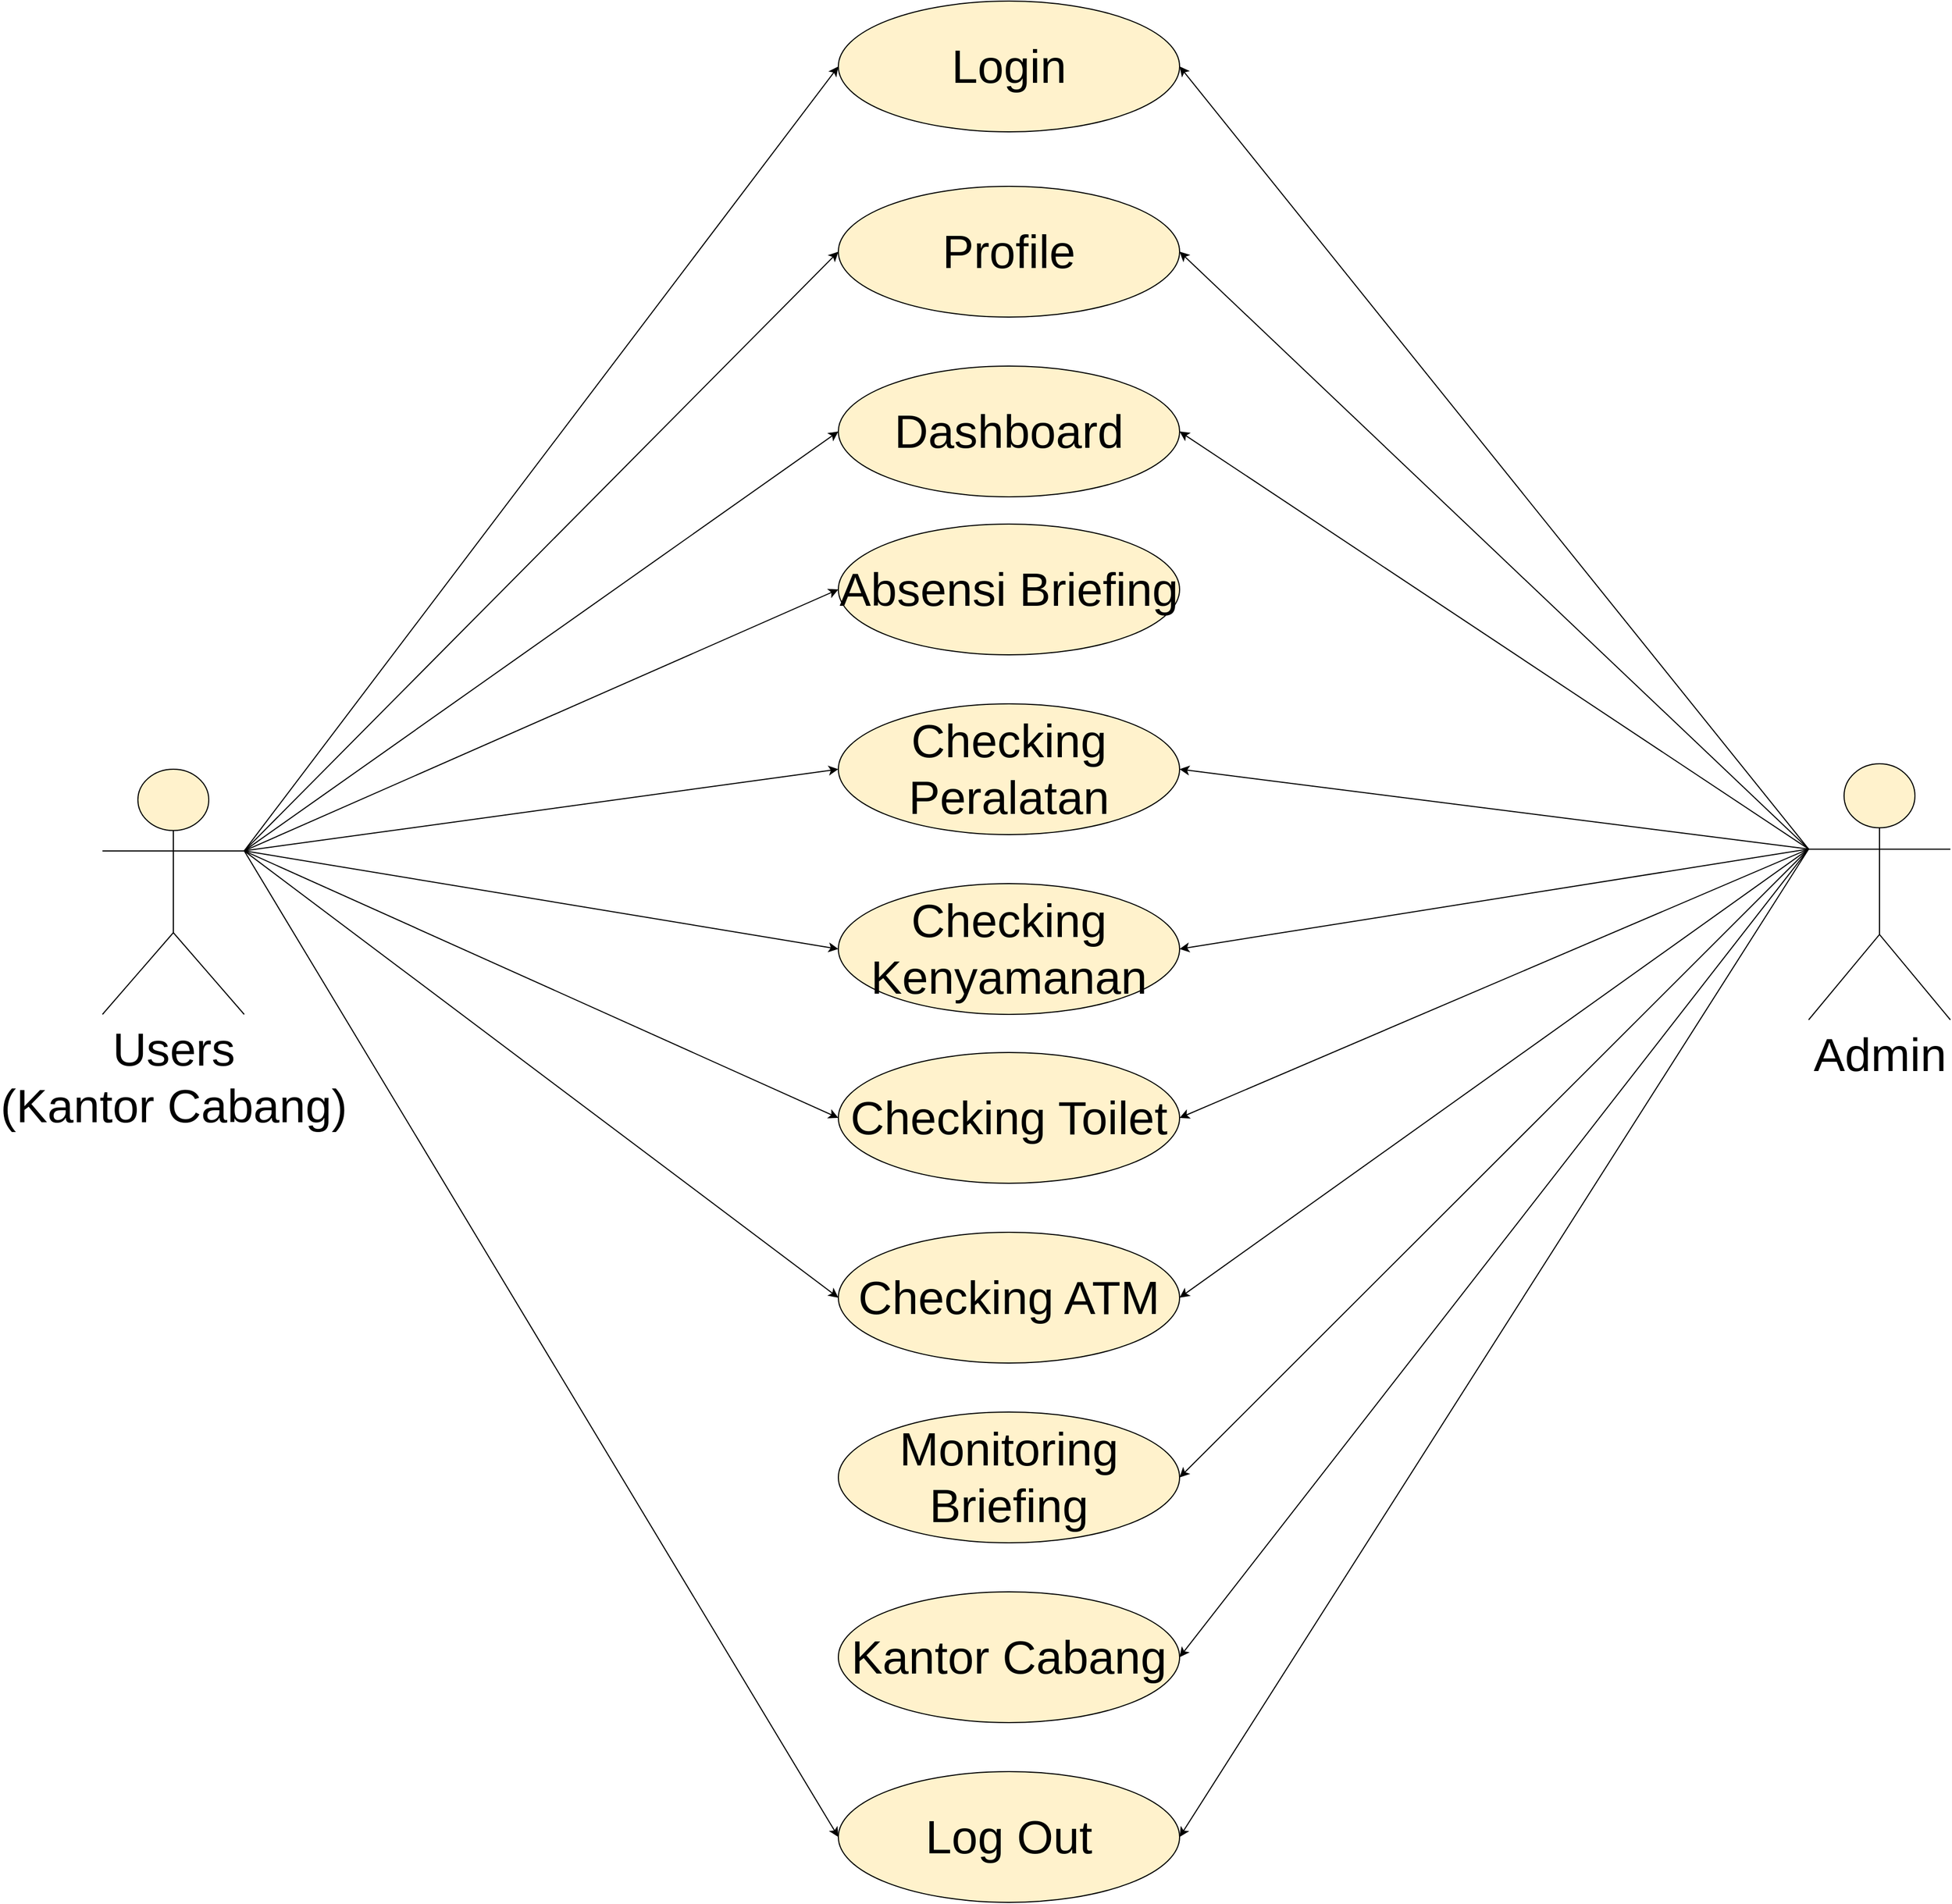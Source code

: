 <mxfile version="14.7.4" type="device" pages="22"><diagram id="EGeMvqNul9K3vwRzmHwZ" name="Page-1"><mxGraphModel dx="4152" dy="2316" grid="1" gridSize="15" guides="1" tooltips="1" connect="1" arrows="1" fold="1" page="1" pageScale="1" pageWidth="850" pageHeight="1100" math="0" shadow="0"><root><mxCell id="0"/><mxCell id="1" parent="0"/><mxCell id="ag5Dig9fGh3JSjnM05yV-1" value="Users&lt;br&gt;(Kantor Cabang)" style="shape=umlActor;verticalLabelPosition=bottom;verticalAlign=top;html=1;outlineConnect=0;fontSize=43;fillColor=#fff2cc;" parent="1" vertex="1"><mxGeometry x="135" y="835" width="130" height="225" as="geometry"/></mxCell><mxCell id="ag5Dig9fGh3JSjnM05yV-4" value="&lt;font style=&quot;font-size: 43px;&quot;&gt;Login&lt;/font&gt;" style="ellipse;whiteSpace=wrap;html=1;fontSize=43;fillColor=#fff2cc;" parent="1" vertex="1"><mxGeometry x="810" y="130" width="313" height="120" as="geometry"/></mxCell><mxCell id="ag5Dig9fGh3JSjnM05yV-36" value="Admin" style="shape=umlActor;verticalLabelPosition=bottom;verticalAlign=top;html=1;outlineConnect=0;fontSize=43;fillColor=#fff2cc;" parent="1" vertex="1"><mxGeometry x="1700" y="830" width="130" height="235" as="geometry"/></mxCell><mxCell id="ag5Dig9fGh3JSjnM05yV-37" value="Profile" style="ellipse;whiteSpace=wrap;html=1;fontSize=43;fillColor=#fff2cc;" parent="1" vertex="1"><mxGeometry x="810" y="300" width="313" height="120" as="geometry"/></mxCell><mxCell id="ag5Dig9fGh3JSjnM05yV-38" value="Dashboard" style="ellipse;whiteSpace=wrap;html=1;fontSize=43;fillColor=#fff2cc;" parent="1" vertex="1"><mxGeometry x="810" y="465" width="313" height="120" as="geometry"/></mxCell><mxCell id="ag5Dig9fGh3JSjnM05yV-39" value="Absensi Briefing" style="ellipse;whiteSpace=wrap;html=1;fontSize=43;fillColor=#fff2cc;" parent="1" vertex="1"><mxGeometry x="810" y="610" width="313" height="120" as="geometry"/></mxCell><mxCell id="ag5Dig9fGh3JSjnM05yV-40" value="Checking Peralatan" style="ellipse;whiteSpace=wrap;html=1;fontSize=43;fillColor=#fff2cc;" parent="1" vertex="1"><mxGeometry x="810" y="775" width="313" height="120" as="geometry"/></mxCell><mxCell id="ag5Dig9fGh3JSjnM05yV-41" value="Checking Kenyamanan" style="ellipse;whiteSpace=wrap;html=1;fontSize=43;fillColor=#fff2cc;" parent="1" vertex="1"><mxGeometry x="810" y="940" width="313" height="120" as="geometry"/></mxCell><mxCell id="ag5Dig9fGh3JSjnM05yV-42" value="Checking Toilet" style="ellipse;whiteSpace=wrap;html=1;fontSize=43;fillColor=#fff2cc;" parent="1" vertex="1"><mxGeometry x="810" y="1095" width="313" height="120" as="geometry"/></mxCell><mxCell id="ag5Dig9fGh3JSjnM05yV-43" value="Checking ATM" style="ellipse;whiteSpace=wrap;html=1;fontSize=43;fillColor=#fff2cc;" parent="1" vertex="1"><mxGeometry x="810" y="1260" width="313" height="120" as="geometry"/></mxCell><mxCell id="ag5Dig9fGh3JSjnM05yV-44" value="Monitoring Briefing" style="ellipse;whiteSpace=wrap;html=1;fontSize=43;fillColor=#fff2cc;" parent="1" vertex="1"><mxGeometry x="810" y="1425" width="313" height="120" as="geometry"/></mxCell><mxCell id="ag5Dig9fGh3JSjnM05yV-45" value="Kantor Cabang" style="ellipse;whiteSpace=wrap;html=1;fontSize=43;fillColor=#fff2cc;" parent="1" vertex="1"><mxGeometry x="810" y="1590" width="313" height="120" as="geometry"/></mxCell><mxCell id="ag5Dig9fGh3JSjnM05yV-46" value="Log Out" style="ellipse;whiteSpace=wrap;html=1;fontSize=43;fillColor=#fff2cc;" parent="1" vertex="1"><mxGeometry x="810" y="1755" width="313" height="120" as="geometry"/></mxCell><mxCell id="ag5Dig9fGh3JSjnM05yV-48" value="" style="endArrow=classic;html=1;fontSize=43;entryX=0;entryY=0.5;entryDx=0;entryDy=0;exitX=1;exitY=0.333;exitDx=0;exitDy=0;exitPerimeter=0;fillColor=#fff2cc;" parent="1" source="ag5Dig9fGh3JSjnM05yV-1" target="ag5Dig9fGh3JSjnM05yV-4" edge="1"><mxGeometry width="50" height="50" relative="1" as="geometry"><mxPoint x="135" y="570" as="sourcePoint"/><mxPoint x="335" y="1015" as="targetPoint"/></mxGeometry></mxCell><mxCell id="ag5Dig9fGh3JSjnM05yV-50" value="" style="endArrow=classic;html=1;fontSize=43;entryX=0;entryY=0.5;entryDx=0;entryDy=0;exitX=1;exitY=0.333;exitDx=0;exitDy=0;exitPerimeter=0;fillColor=#fff2cc;" parent="1" source="ag5Dig9fGh3JSjnM05yV-1" target="ag5Dig9fGh3JSjnM05yV-37" edge="1"><mxGeometry width="50" height="50" relative="1" as="geometry"><mxPoint x="135" y="570" as="sourcePoint"/><mxPoint x="825.0" y="205" as="targetPoint"/></mxGeometry></mxCell><mxCell id="ag5Dig9fGh3JSjnM05yV-51" value="" style="endArrow=classic;html=1;fontSize=43;entryX=0;entryY=0.5;entryDx=0;entryDy=0;exitX=1;exitY=0.333;exitDx=0;exitDy=0;exitPerimeter=0;fillColor=#fff2cc;" parent="1" source="ag5Dig9fGh3JSjnM05yV-1" target="ag5Dig9fGh3JSjnM05yV-38" edge="1"><mxGeometry width="50" height="50" relative="1" as="geometry"><mxPoint x="135" y="570" as="sourcePoint"/><mxPoint x="840.0" y="220" as="targetPoint"/></mxGeometry></mxCell><mxCell id="ag5Dig9fGh3JSjnM05yV-52" value="" style="endArrow=classic;html=1;fontSize=43;entryX=0;entryY=0.5;entryDx=0;entryDy=0;exitX=1;exitY=0.333;exitDx=0;exitDy=0;exitPerimeter=0;fillColor=#fff2cc;" parent="1" source="ag5Dig9fGh3JSjnM05yV-1" target="ag5Dig9fGh3JSjnM05yV-39" edge="1"><mxGeometry width="50" height="50" relative="1" as="geometry"><mxPoint x="135" y="570" as="sourcePoint"/><mxPoint x="855.0" y="235" as="targetPoint"/></mxGeometry></mxCell><mxCell id="ag5Dig9fGh3JSjnM05yV-53" value="" style="endArrow=classic;html=1;fontSize=43;entryX=0;entryY=0.5;entryDx=0;entryDy=0;exitX=1;exitY=0.333;exitDx=0;exitDy=0;exitPerimeter=0;fillColor=#fff2cc;" parent="1" source="ag5Dig9fGh3JSjnM05yV-1" target="ag5Dig9fGh3JSjnM05yV-40" edge="1"><mxGeometry width="50" height="50" relative="1" as="geometry"><mxPoint x="135" y="570" as="sourcePoint"/><mxPoint x="870.0" y="250" as="targetPoint"/></mxGeometry></mxCell><mxCell id="ag5Dig9fGh3JSjnM05yV-54" value="" style="endArrow=classic;html=1;fontSize=43;entryX=0;entryY=0.5;entryDx=0;entryDy=0;exitX=1;exitY=0.333;exitDx=0;exitDy=0;exitPerimeter=0;fillColor=#fff2cc;" parent="1" source="ag5Dig9fGh3JSjnM05yV-1" target="ag5Dig9fGh3JSjnM05yV-41" edge="1"><mxGeometry width="50" height="50" relative="1" as="geometry"><mxPoint x="135" y="570" as="sourcePoint"/><mxPoint x="885.0" y="265" as="targetPoint"/></mxGeometry></mxCell><mxCell id="ag5Dig9fGh3JSjnM05yV-55" value="" style="endArrow=classic;html=1;fontSize=43;entryX=0;entryY=0.5;entryDx=0;entryDy=0;exitX=1;exitY=0.333;exitDx=0;exitDy=0;exitPerimeter=0;fillColor=#fff2cc;" parent="1" source="ag5Dig9fGh3JSjnM05yV-1" target="ag5Dig9fGh3JSjnM05yV-42" edge="1"><mxGeometry width="50" height="50" relative="1" as="geometry"><mxPoint x="135" y="570" as="sourcePoint"/><mxPoint x="900.0" y="280" as="targetPoint"/></mxGeometry></mxCell><mxCell id="ag5Dig9fGh3JSjnM05yV-56" value="" style="endArrow=classic;html=1;fontSize=43;entryX=0;entryY=0.5;entryDx=0;entryDy=0;exitX=1;exitY=0.333;exitDx=0;exitDy=0;exitPerimeter=0;fillColor=#fff2cc;" parent="1" source="ag5Dig9fGh3JSjnM05yV-1" target="ag5Dig9fGh3JSjnM05yV-43" edge="1"><mxGeometry width="50" height="50" relative="1" as="geometry"><mxPoint x="150" y="570" as="sourcePoint"/><mxPoint x="915.0" y="295" as="targetPoint"/></mxGeometry></mxCell><mxCell id="ag5Dig9fGh3JSjnM05yV-57" value="" style="endArrow=classic;html=1;fontSize=43;entryX=0;entryY=0.5;entryDx=0;entryDy=0;exitX=1;exitY=0.333;exitDx=0;exitDy=0;exitPerimeter=0;fillColor=#fff2cc;" parent="1" source="ag5Dig9fGh3JSjnM05yV-1" target="ag5Dig9fGh3JSjnM05yV-46" edge="1"><mxGeometry width="50" height="50" relative="1" as="geometry"><mxPoint x="135" y="570" as="sourcePoint"/><mxPoint x="930.0" y="310" as="targetPoint"/></mxGeometry></mxCell><mxCell id="ag5Dig9fGh3JSjnM05yV-66" value="" style="endArrow=classic;html=1;fontSize=43;exitX=0;exitY=0.333;exitDx=0;exitDy=0;exitPerimeter=0;entryX=1;entryY=0.5;entryDx=0;entryDy=0;fillColor=#fff2cc;" parent="1" source="ag5Dig9fGh3JSjnM05yV-36" target="ag5Dig9fGh3JSjnM05yV-4" edge="1"><mxGeometry width="50" height="50" relative="1" as="geometry"><mxPoint x="435" y="1115" as="sourcePoint"/><mxPoint x="485" y="1065" as="targetPoint"/></mxGeometry></mxCell><mxCell id="ag5Dig9fGh3JSjnM05yV-67" value="" style="endArrow=classic;html=1;fontSize=43;exitX=0;exitY=0.333;exitDx=0;exitDy=0;exitPerimeter=0;entryX=1;entryY=0.5;entryDx=0;entryDy=0;fillColor=#fff2cc;" parent="1" source="ag5Dig9fGh3JSjnM05yV-36" target="ag5Dig9fGh3JSjnM05yV-37" edge="1"><mxGeometry width="50" height="50" relative="1" as="geometry"><mxPoint x="1890" y="1278.333" as="sourcePoint"/><mxPoint x="1138" y="205" as="targetPoint"/></mxGeometry></mxCell><mxCell id="ag5Dig9fGh3JSjnM05yV-68" value="" style="endArrow=classic;html=1;fontSize=43;exitX=0;exitY=0.333;exitDx=0;exitDy=0;exitPerimeter=0;entryX=1;entryY=0.5;entryDx=0;entryDy=0;fillColor=#fff2cc;" parent="1" source="ag5Dig9fGh3JSjnM05yV-36" target="ag5Dig9fGh3JSjnM05yV-38" edge="1"><mxGeometry width="50" height="50" relative="1" as="geometry"><mxPoint x="1905" y="1293.333" as="sourcePoint"/><mxPoint x="1153" y="220" as="targetPoint"/></mxGeometry></mxCell><mxCell id="ag5Dig9fGh3JSjnM05yV-69" value="" style="endArrow=classic;html=1;fontSize=43;exitX=0;exitY=0.333;exitDx=0;exitDy=0;exitPerimeter=0;entryX=1;entryY=0.5;entryDx=0;entryDy=0;fillColor=#fff2cc;" parent="1" source="ag5Dig9fGh3JSjnM05yV-36" target="ag5Dig9fGh3JSjnM05yV-40" edge="1"><mxGeometry width="50" height="50" relative="1" as="geometry"><mxPoint x="1920" y="1308.333" as="sourcePoint"/><mxPoint x="1110" y="660" as="targetPoint"/></mxGeometry></mxCell><mxCell id="ag5Dig9fGh3JSjnM05yV-71" value="" style="endArrow=classic;html=1;fontSize=43;exitX=0;exitY=0.333;exitDx=0;exitDy=0;exitPerimeter=0;entryX=1;entryY=0.5;entryDx=0;entryDy=0;fillColor=#fff2cc;" parent="1" source="ag5Dig9fGh3JSjnM05yV-36" target="ag5Dig9fGh3JSjnM05yV-41" edge="1"><mxGeometry width="50" height="50" relative="1" as="geometry"><mxPoint x="1950" y="1338.333" as="sourcePoint"/><mxPoint x="1125" y="990" as="targetPoint"/></mxGeometry></mxCell><mxCell id="ag5Dig9fGh3JSjnM05yV-72" value="" style="endArrow=classic;html=1;fontSize=43;exitX=0;exitY=0.333;exitDx=0;exitDy=0;exitPerimeter=0;entryX=1;entryY=0.5;entryDx=0;entryDy=0;fillColor=#fff2cc;" parent="1" source="ag5Dig9fGh3JSjnM05yV-36" target="ag5Dig9fGh3JSjnM05yV-42" edge="1"><mxGeometry width="50" height="50" relative="1" as="geometry"><mxPoint x="1965" y="1353.333" as="sourcePoint"/><mxPoint x="1213" y="280" as="targetPoint"/></mxGeometry></mxCell><mxCell id="ag5Dig9fGh3JSjnM05yV-73" value="" style="endArrow=classic;html=1;fontSize=43;exitX=0;exitY=0.333;exitDx=0;exitDy=0;exitPerimeter=0;entryX=1;entryY=0.5;entryDx=0;entryDy=0;fillColor=#fff2cc;" parent="1" source="ag5Dig9fGh3JSjnM05yV-36" target="ag5Dig9fGh3JSjnM05yV-43" edge="1"><mxGeometry width="50" height="50" relative="1" as="geometry"><mxPoint x="1980" y="1368.333" as="sourcePoint"/><mxPoint x="1228" y="295" as="targetPoint"/></mxGeometry></mxCell><mxCell id="ag5Dig9fGh3JSjnM05yV-74" value="" style="endArrow=classic;html=1;fontSize=43;exitX=0;exitY=0.333;exitDx=0;exitDy=0;exitPerimeter=0;entryX=1;entryY=0.5;entryDx=0;entryDy=0;fillColor=#fff2cc;" parent="1" source="ag5Dig9fGh3JSjnM05yV-36" target="ag5Dig9fGh3JSjnM05yV-44" edge="1"><mxGeometry width="50" height="50" relative="1" as="geometry"><mxPoint x="1995" y="1383.333" as="sourcePoint"/><mxPoint x="1243" y="310" as="targetPoint"/></mxGeometry></mxCell><mxCell id="ag5Dig9fGh3JSjnM05yV-75" value="" style="endArrow=classic;html=1;fontSize=43;exitX=0;exitY=0.333;exitDx=0;exitDy=0;exitPerimeter=0;entryX=1;entryY=0.5;entryDx=0;entryDy=0;fillColor=#fff2cc;" parent="1" source="ag5Dig9fGh3JSjnM05yV-36" target="ag5Dig9fGh3JSjnM05yV-45" edge="1"><mxGeometry width="50" height="50" relative="1" as="geometry"><mxPoint x="2010" y="1398.333" as="sourcePoint"/><mxPoint x="1258" y="325" as="targetPoint"/></mxGeometry></mxCell><mxCell id="ag5Dig9fGh3JSjnM05yV-76" value="" style="endArrow=classic;html=1;fontSize=43;exitX=0;exitY=0.333;exitDx=0;exitDy=0;exitPerimeter=0;entryX=1;entryY=0.5;entryDx=0;entryDy=0;fillColor=#fff2cc;" parent="1" source="ag5Dig9fGh3JSjnM05yV-36" target="ag5Dig9fGh3JSjnM05yV-46" edge="1"><mxGeometry width="50" height="50" relative="1" as="geometry"><mxPoint x="2025" y="1413.333" as="sourcePoint"/><mxPoint x="1273" y="340" as="targetPoint"/></mxGeometry></mxCell></root></mxGraphModel></diagram><diagram id="nsa0m_rdD09lW5kWGHim" name="Page-2"><mxGraphModel dx="1038" dy="579" grid="1" gridSize="10" guides="1" tooltips="1" connect="1" arrows="1" fold="1" page="1" pageScale="1" pageWidth="850" pageHeight="1100" math="0" shadow="0"><root><mxCell id="NLWH9mgauyU_W1a-37p1-0"/><mxCell id="NLWH9mgauyU_W1a-37p1-1" parent="NLWH9mgauyU_W1a-37p1-0"/><mxCell id="zP_5mklfZWbSr9ynk12t-12" value="" style="ellipse;html=1;shape=startState;fillColor=#000000;strokeColor=#000000;" vertex="1" parent="NLWH9mgauyU_W1a-37p1-1"><mxGeometry x="240" y="55" width="30" height="30" as="geometry"/></mxCell><mxCell id="zP_5mklfZWbSr9ynk12t-13" value="" style="edgeStyle=orthogonalEdgeStyle;html=1;verticalAlign=bottom;endArrow=open;endSize=8;entryX=0.5;entryY=0;entryDx=0;entryDy=0;fillColor=#fff2cc;" edge="1" parent="NLWH9mgauyU_W1a-37p1-1" source="zP_5mklfZWbSr9ynk12t-12" target="zP_5mklfZWbSr9ynk12t-14"><mxGeometry relative="1" as="geometry"><mxPoint x="270" y="135" as="targetPoint"/></mxGeometry></mxCell><mxCell id="zP_5mklfZWbSr9ynk12t-14" value="Memasukkan &lt;i&gt;Username&lt;/i&gt; dan &lt;i&gt;Password&lt;/i&gt;" style="rounded=1;whiteSpace=wrap;html=1;arcSize=40;fillColor=#fff2cc;" vertex="1" parent="NLWH9mgauyU_W1a-37p1-1"><mxGeometry x="175" y="135" width="160" height="40" as="geometry"/></mxCell><mxCell id="zP_5mklfZWbSr9ynk12t-15" value="" style="edgeStyle=orthogonalEdgeStyle;html=1;verticalAlign=bottom;endArrow=open;endSize=8;fillColor=#fff2cc;" edge="1" parent="NLWH9mgauyU_W1a-37p1-1" source="zP_5mklfZWbSr9ynk12t-14"><mxGeometry relative="1" as="geometry"><mxPoint x="575" y="155" as="targetPoint"/></mxGeometry></mxCell><mxCell id="zP_5mklfZWbSr9ynk12t-16" value="" style="edgeStyle=orthogonalEdgeStyle;rounded=0;orthogonalLoop=1;jettySize=auto;html=1;fillColor=#fff2cc;" edge="1" parent="NLWH9mgauyU_W1a-37p1-1" source="zP_5mklfZWbSr9ynk12t-17" target="zP_5mklfZWbSr9ynk12t-20"><mxGeometry relative="1" as="geometry"/></mxCell><mxCell id="zP_5mklfZWbSr9ynk12t-17" value="Validasi&lt;i&gt; Username&lt;/i&gt; dan&lt;i&gt; Password&lt;/i&gt;" style="rounded=1;whiteSpace=wrap;html=1;arcSize=40;fillColor=#fff2cc;" vertex="1" parent="NLWH9mgauyU_W1a-37p1-1"><mxGeometry x="525" y="135" width="160" height="40" as="geometry"/></mxCell><mxCell id="zP_5mklfZWbSr9ynk12t-18" style="edgeStyle=orthogonalEdgeStyle;rounded=0;orthogonalLoop=1;jettySize=auto;html=1;fillColor=#fff2cc;" edge="1" parent="NLWH9mgauyU_W1a-37p1-1" source="zP_5mklfZWbSr9ynk12t-20"><mxGeometry relative="1" as="geometry"><mxPoint x="605" y="295" as="targetPoint"/></mxGeometry></mxCell><mxCell id="zP_5mklfZWbSr9ynk12t-19" style="edgeStyle=orthogonalEdgeStyle;rounded=0;orthogonalLoop=1;jettySize=auto;html=1;entryX=0.5;entryY=1;entryDx=0;entryDy=0;fillColor=#fff2cc;" edge="1" parent="NLWH9mgauyU_W1a-37p1-1" source="zP_5mklfZWbSr9ynk12t-20" target="zP_5mklfZWbSr9ynk12t-14"><mxGeometry relative="1" as="geometry"><mxPoint x="255" y="240" as="targetPoint"/></mxGeometry></mxCell><mxCell id="zP_5mklfZWbSr9ynk12t-20" value="" style="html=1;whiteSpace=wrap;aspect=fixed;shape=isoRectangle;direction=south;fillColor=#fff2cc;" vertex="1" parent="NLWH9mgauyU_W1a-37p1-1"><mxGeometry x="590" y="215" width="30" height="50" as="geometry"/></mxCell><mxCell id="zP_5mklfZWbSr9ynk12t-21" style="edgeStyle=orthogonalEdgeStyle;rounded=0;orthogonalLoop=1;jettySize=auto;html=1;exitX=0.5;exitY=1;exitDx=0;exitDy=0;" edge="1" parent="NLWH9mgauyU_W1a-37p1-1" source="zP_5mklfZWbSr9ynk12t-22"><mxGeometry relative="1" as="geometry"><mxPoint x="255" y="415" as="targetPoint"/></mxGeometry></mxCell><mxCell id="zP_5mklfZWbSr9ynk12t-22" value="Menampilkan halaman Dashboard" style="rounded=1;whiteSpace=wrap;html=1;arcSize=40;fillColor=#fff2cc;" vertex="1" parent="NLWH9mgauyU_W1a-37p1-1"><mxGeometry x="525" y="295" width="160" height="40" as="geometry"/></mxCell><mxCell id="zP_5mklfZWbSr9ynk12t-23" value="" style="ellipse;html=1;shape=endState;fillColor=#000000;strokeColor=#000000;" vertex="1" parent="NLWH9mgauyU_W1a-37p1-1"><mxGeometry x="240" y="415" width="30" height="30" as="geometry"/></mxCell><mxCell id="zP_5mklfZWbSr9ynk12t-24" value="Sistem" style="swimlane;startSize=23;" vertex="1" parent="NLWH9mgauyU_W1a-37p1-1"><mxGeometry x="425" y="30" width="320" height="440" as="geometry"/></mxCell><mxCell id="zP_5mklfZWbSr9ynk12t-26" value="Tidak" style="text;html=1;align=center;verticalAlign=middle;resizable=0;points=[];autosize=1;" vertex="1" parent="zP_5mklfZWbSr9ynk12t-24"><mxGeometry x="125" y="190" width="40" height="20" as="geometry"/></mxCell><mxCell id="zP_5mklfZWbSr9ynk12t-27" value="Ya" style="text;html=1;align=center;verticalAlign=middle;resizable=0;points=[];autosize=1;" vertex="1" parent="zP_5mklfZWbSr9ynk12t-24"><mxGeometry x="155" y="235" width="30" height="20" as="geometry"/></mxCell><mxCell id="zP_5mklfZWbSr9ynk12t-25" value="Users &amp; Admin" style="swimlane;startSize=23;" vertex="1" parent="NLWH9mgauyU_W1a-37p1-1"><mxGeometry x="105" y="30" width="320" height="440" as="geometry"/></mxCell></root></mxGraphModel></diagram><diagram id="hbG5tnLcog67bwtq2jj5" name="Page-3"><mxGraphModel dx="1038" dy="579" grid="1" gridSize="10" guides="1" tooltips="1" connect="1" arrows="1" fold="1" page="1" pageScale="1" pageWidth="850" pageHeight="1100" math="0" shadow="0"><root><mxCell id="wTLvsrFc7Bwk8-a5kP9v-0"/><mxCell id="wTLvsrFc7Bwk8-a5kP9v-1" parent="wTLvsrFc7Bwk8-a5kP9v-0"/><mxCell id="wTLvsrFc7Bwk8-a5kP9v-2" value="Users &amp; Admin" style="swimlane;" vertex="1" parent="wTLvsrFc7Bwk8-a5kP9v-1"><mxGeometry x="95" y="130" width="330" height="340" as="geometry"/></mxCell><mxCell id="wTLvsrFc7Bwk8-a5kP9v-3" style="edgeStyle=orthogonalEdgeStyle;rounded=0;orthogonalLoop=1;jettySize=auto;html=1;exitX=0.5;exitY=1;exitDx=0;exitDy=0;exitPerimeter=0;entryX=0.5;entryY=0;entryDx=0;entryDy=0;endArrow=open;endFill=0;strokeWidth=1;" edge="1" parent="wTLvsrFc7Bwk8-a5kP9v-2" target="wTLvsrFc7Bwk8-a5kP9v-5"><mxGeometry relative="1" as="geometry"><mxPoint x="180" y="80" as="sourcePoint"/></mxGeometry></mxCell><mxCell id="wTLvsrFc7Bwk8-a5kP9v-4" value="" style="ellipse;html=1;shape=endState;fillColor=#000000;direction=east;" vertex="1" parent="wTLvsrFc7Bwk8-a5kP9v-2"><mxGeometry x="155" y="260" width="40" height="40" as="geometry"/></mxCell><mxCell id="wTLvsrFc7Bwk8-a5kP9v-5" value="&lt;font face=&quot;Times New Roman&quot; style=&quot;font-size: 18px&quot;&gt;Memilih menu &lt;i&gt;Log Out&lt;/i&gt;&lt;/font&gt;" style="rounded=1;whiteSpace=wrap;html=1;arcSize=40;fillColor=#fff2cc;" vertex="1" parent="wTLvsrFc7Bwk8-a5kP9v-2"><mxGeometry x="65" y="141" width="230" height="45" as="geometry"/></mxCell><mxCell id="wTLvsrFc7Bwk8-a5kP9v-6" value="" style="shape=mxgraph.bpmn.shape;html=1;verticalLabelPosition=bottom;labelBackgroundColor=#ffffff;verticalAlign=top;align=center;perimeter=ellipsePerimeter;outlineConnect=0;outline=standard;symbol=general;fillColor=#000000;" vertex="1" parent="wTLvsrFc7Bwk8-a5kP9v-2"><mxGeometry x="162.5" y="50" width="35" height="30" as="geometry"/></mxCell><mxCell id="wTLvsrFc7Bwk8-a5kP9v-7" value="Sistem" style="swimlane;startSize=23;" vertex="1" parent="wTLvsrFc7Bwk8-a5kP9v-1"><mxGeometry x="425" y="130" width="330" height="340" as="geometry"/></mxCell><mxCell id="wTLvsrFc7Bwk8-a5kP9v-8" value="&lt;font face=&quot;Times New Roman&quot; style=&quot;font-size: 18px&quot;&gt;Menampilkan halaman&lt;i&gt; Log In&lt;/i&gt;&lt;/font&gt;" style="rounded=1;whiteSpace=wrap;html=1;arcSize=40;fillColor=#fff2cc;" vertex="1" parent="wTLvsrFc7Bwk8-a5kP9v-7"><mxGeometry x="69" y="141" width="230" height="45" as="geometry"/></mxCell><mxCell id="wTLvsrFc7Bwk8-a5kP9v-9" value="" style="endArrow=open;endFill=1;endSize=12;html=1;entryX=0;entryY=0.5;entryDx=0;entryDy=0;entryPerimeter=0;exitX=1;exitY=0.5;exitDx=0;exitDy=0;fillColor=#fff2cc;" edge="1" parent="wTLvsrFc7Bwk8-a5kP9v-1" source="wTLvsrFc7Bwk8-a5kP9v-5"><mxGeometry width="160" relative="1" as="geometry"><mxPoint x="355" y="295" as="sourcePoint"/><mxPoint x="495" y="293.5" as="targetPoint"/></mxGeometry></mxCell><mxCell id="wTLvsrFc7Bwk8-a5kP9v-10" style="edgeStyle=orthogonalEdgeStyle;rounded=0;orthogonalLoop=1;jettySize=auto;html=1;entryX=0.5;entryY=0;entryDx=0;entryDy=0;endArrow=open;endFill=0;strokeWidth=1;exitX=0.5;exitY=1;exitDx=0;exitDy=0;" edge="1" parent="wTLvsrFc7Bwk8-a5kP9v-1" source="wTLvsrFc7Bwk8-a5kP9v-8" target="wTLvsrFc7Bwk8-a5kP9v-4"><mxGeometry relative="1" as="geometry"><mxPoint x="625" y="425" as="sourcePoint"/><mxPoint x="242.5" y="400" as="targetPoint"/></mxGeometry></mxCell></root></mxGraphModel></diagram><diagram id="CQzqSJdq3Dgj4oHmjSQF" name="Page-4"><mxGraphModel dx="1483" dy="827" grid="1" gridSize="10" guides="1" tooltips="1" connect="1" arrows="1" fold="1" page="1" pageScale="1" pageWidth="850" pageHeight="1100" math="0" shadow="0"><root><mxCell id="y0TcUAyI9hswBkW7bR_b-0"/><mxCell id="y0TcUAyI9hswBkW7bR_b-1" parent="y0TcUAyI9hswBkW7bR_b-0"/><mxCell id="y0TcUAyI9hswBkW7bR_b-2" value="Admin" style="swimlane;" vertex="1" parent="y0TcUAyI9hswBkW7bR_b-1"><mxGeometry x="65" y="110" width="360" height="490" as="geometry"/></mxCell><mxCell id="y0TcUAyI9hswBkW7bR_b-3" style="edgeStyle=orthogonalEdgeStyle;rounded=0;orthogonalLoop=1;jettySize=auto;html=1;exitX=0.5;exitY=1;exitDx=0;exitDy=0;exitPerimeter=0;entryX=0.5;entryY=0;entryDx=0;entryDy=0;endArrow=open;endFill=0;strokeWidth=1;" edge="1" parent="y0TcUAyI9hswBkW7bR_b-2" target="y0TcUAyI9hswBkW7bR_b-6"><mxGeometry relative="1" as="geometry"><mxPoint x="180" y="80" as="sourcePoint"/></mxGeometry></mxCell><mxCell id="y0TcUAyI9hswBkW7bR_b-4" style="edgeStyle=orthogonalEdgeStyle;rounded=0;orthogonalLoop=1;jettySize=auto;html=1;exitX=0.5;exitY=0.5;exitDx=0;exitDy=25;exitPerimeter=0;entryX=0.5;entryY=0;entryDx=0;entryDy=0;endArrow=open;endFill=0;strokeWidth=1;" edge="1" parent="y0TcUAyI9hswBkW7bR_b-2" target="y0TcUAyI9hswBkW7bR_b-5"><mxGeometry relative="1" as="geometry"><mxPoint x="175" y="310" as="sourcePoint"/></mxGeometry></mxCell><mxCell id="y0TcUAyI9hswBkW7bR_b-5" value="" style="ellipse;html=1;shape=endState;fillColor=#000000;direction=east;" vertex="1" parent="y0TcUAyI9hswBkW7bR_b-2"><mxGeometry x="155" y="400" width="40" height="40" as="geometry"/></mxCell><mxCell id="y0TcUAyI9hswBkW7bR_b-6" value="&lt;font face=&quot;Times New Roman&quot; style=&quot;font-size: 18px&quot;&gt;Memilih menu Dashboard&lt;/font&gt;" style="rounded=1;whiteSpace=wrap;html=1;arcSize=40;fillColor=#fff2cc;" vertex="1" parent="y0TcUAyI9hswBkW7bR_b-2"><mxGeometry x="65" y="141" width="230" height="45" as="geometry"/></mxCell><mxCell id="y0TcUAyI9hswBkW7bR_b-7" value="&lt;font face=&quot;Times New Roman&quot; style=&quot;font-size: 18px&quot;&gt;Melihat halaman Dashboard&lt;/font&gt;" style="rounded=1;whiteSpace=wrap;html=1;arcSize=40;fillColor=#fff2cc;" vertex="1" parent="y0TcUAyI9hswBkW7bR_b-2"><mxGeometry x="65" y="270" width="230" height="45" as="geometry"/></mxCell><mxCell id="y0TcUAyI9hswBkW7bR_b-8" value="" style="shape=mxgraph.bpmn.shape;html=1;verticalLabelPosition=bottom;labelBackgroundColor=#ffffff;verticalAlign=top;align=center;perimeter=ellipsePerimeter;outlineConnect=0;outline=standard;symbol=general;fillColor=#000000;" vertex="1" parent="y0TcUAyI9hswBkW7bR_b-2"><mxGeometry x="165" y="50" width="30" height="30" as="geometry"/></mxCell><mxCell id="y0TcUAyI9hswBkW7bR_b-9" value="Sistem" style="swimlane;startSize=23;" vertex="1" parent="y0TcUAyI9hswBkW7bR_b-1"><mxGeometry x="425" y="110" width="360" height="490" as="geometry"/></mxCell><mxCell id="y0TcUAyI9hswBkW7bR_b-10" value="&lt;font face=&quot;Times New Roman&quot; style=&quot;font-size: 18px&quot;&gt;Menampilkan halaman Dashboard&lt;/font&gt;" style="rounded=1;whiteSpace=wrap;html=1;arcSize=40;fillColor=#fff2cc;" vertex="1" parent="y0TcUAyI9hswBkW7bR_b-9"><mxGeometry x="69" y="141" width="230" height="45" as="geometry"/></mxCell><mxCell id="y0TcUAyI9hswBkW7bR_b-11" value="" style="endArrow=open;endFill=1;endSize=12;html=1;entryX=0;entryY=0.5;entryDx=0;entryDy=0;entryPerimeter=0;exitX=1;exitY=0.5;exitDx=0;exitDy=0;fillColor=#fff2cc;" edge="1" parent="y0TcUAyI9hswBkW7bR_b-1" source="y0TcUAyI9hswBkW7bR_b-6"><mxGeometry width="160" relative="1" as="geometry"><mxPoint x="355" y="275" as="sourcePoint"/><mxPoint x="495" y="273.5" as="targetPoint"/></mxGeometry></mxCell><mxCell id="y0TcUAyI9hswBkW7bR_b-12" style="edgeStyle=orthogonalEdgeStyle;rounded=0;orthogonalLoop=1;jettySize=auto;html=1;entryX=0.5;entryY=0.5;entryDx=0;entryDy=-25;entryPerimeter=0;endArrow=open;endFill=0;strokeWidth=1;exitX=0.5;exitY=1;exitDx=0;exitDy=0;fillColor=#fff2cc;" edge="1" parent="y0TcUAyI9hswBkW7bR_b-1" source="y0TcUAyI9hswBkW7bR_b-10"><mxGeometry relative="1" as="geometry"><mxPoint x="625" y="405" as="sourcePoint"/><mxPoint x="242.5" y="380" as="targetPoint"/></mxGeometry></mxCell></root></mxGraphModel></diagram><diagram id="S7-3q55d7-kg3hLTSV7G" name="Page-5"><mxGraphModel dx="1038" dy="579" grid="1" gridSize="10" guides="1" tooltips="1" connect="1" arrows="1" fold="1" page="1" pageScale="1" pageWidth="850" pageHeight="1100" math="0" shadow="0"><root><mxCell id="5REUuv771quIDwhUoOB--0"/><mxCell id="5REUuv771quIDwhUoOB--1" parent="5REUuv771quIDwhUoOB--0"/><mxCell id="PqcFXSsh_oyF74cpDep2-0" value="Users(Kantor Cabang)" style="swimlane;" vertex="1" parent="5REUuv771quIDwhUoOB--1"><mxGeometry x="65" y="130" width="360" height="530" as="geometry"/></mxCell><mxCell id="PqcFXSsh_oyF74cpDep2-1" style="edgeStyle=orthogonalEdgeStyle;rounded=0;orthogonalLoop=1;jettySize=auto;html=1;exitX=0.5;exitY=1;exitDx=0;exitDy=0;exitPerimeter=0;entryX=0.5;entryY=0;entryDx=0;entryDy=0;endArrow=classicThin;endFill=1;" edge="1" parent="PqcFXSsh_oyF74cpDep2-0" target="PqcFXSsh_oyF74cpDep2-6"><mxGeometry relative="1" as="geometry"><mxPoint x="180" y="70" as="sourcePoint"/></mxGeometry></mxCell><mxCell id="PqcFXSsh_oyF74cpDep2-2" value="" style="ellipse;html=1;shape=endState;fillColor=#000000;direction=east;" vertex="1" parent="PqcFXSsh_oyF74cpDep2-0"><mxGeometry x="160" y="470" width="40" height="40" as="geometry"/></mxCell><mxCell id="PqcFXSsh_oyF74cpDep2-3" value="" style="html=1;points=[];perimeter=orthogonalPerimeter;strokeColor=#000000;direction=south;fillColor=#000000;" vertex="1" parent="PqcFXSsh_oyF74cpDep2-0"><mxGeometry x="140" y="424" width="80" height="10" as="geometry"/></mxCell><mxCell id="PqcFXSsh_oyF74cpDep2-4" value="" style="html=1;points=[];perimeter=orthogonalPerimeter;direction=south;fillColor=#000000;" vertex="1" parent="PqcFXSsh_oyF74cpDep2-0"><mxGeometry x="140" y="290" width="80" height="10" as="geometry"/></mxCell><mxCell id="PqcFXSsh_oyF74cpDep2-5" style="edgeStyle=orthogonalEdgeStyle;rounded=0;orthogonalLoop=1;jettySize=auto;html=1;exitX=0.5;exitY=0.5;exitDx=0;exitDy=20;exitPerimeter=0;entryX=0.186;entryY=0.499;entryDx=0;entryDy=0;entryPerimeter=0;" edge="1" parent="PqcFXSsh_oyF74cpDep2-0" target="PqcFXSsh_oyF74cpDep2-3"><mxGeometry relative="1" as="geometry"><mxPoint x="180" y="380" as="sourcePoint"/></mxGeometry></mxCell><mxCell id="PqcFXSsh_oyF74cpDep2-6" value="&lt;font face=&quot;Times New Roman&quot; style=&quot;font-size: 18px&quot;&gt;Memilih menu Dashboard&lt;/font&gt;" style="rounded=1;whiteSpace=wrap;html=1;arcSize=40;fillColor=#fff2cc;" vertex="1" parent="PqcFXSsh_oyF74cpDep2-0"><mxGeometry x="80" y="110" width="200" height="40" as="geometry"/></mxCell><mxCell id="PqcFXSsh_oyF74cpDep2-7" style="edgeStyle=orthogonalEdgeStyle;rounded=0;orthogonalLoop=1;jettySize=auto;html=1;exitX=0.5;exitY=1;exitDx=0;exitDy=0;entryX=0;entryY=0.5;entryDx=0;entryDy=0;entryPerimeter=0;fillColor=#fff2cc;" edge="1" parent="PqcFXSsh_oyF74cpDep2-0" source="PqcFXSsh_oyF74cpDep2-8" target="PqcFXSsh_oyF74cpDep2-4"><mxGeometry relative="1" as="geometry"/></mxCell><mxCell id="PqcFXSsh_oyF74cpDep2-8" value="&lt;font face=&quot;Times New Roman&quot; style=&quot;font-size: 18px&quot;&gt;Melihat halaman Dashboard&lt;/font&gt;" style="rounded=1;whiteSpace=wrap;html=1;arcSize=40;fillColor=#fff2cc;" vertex="1" parent="PqcFXSsh_oyF74cpDep2-0"><mxGeometry x="85" y="210" width="190" height="40" as="geometry"/></mxCell><mxCell id="PqcFXSsh_oyF74cpDep2-9" style="edgeStyle=orthogonalEdgeStyle;rounded=0;orthogonalLoop=1;jettySize=auto;html=1;exitX=1.217;exitY=0.511;exitDx=0;exitDy=0;exitPerimeter=0;entryX=0.5;entryY=0.5;entryDx=0;entryDy=-20;entryPerimeter=0;fillColor=#fff2cc;" edge="1" parent="PqcFXSsh_oyF74cpDep2-0" source="PqcFXSsh_oyF74cpDep2-4"><mxGeometry relative="1" as="geometry"><mxPoint x="294.97" y="340" as="sourcePoint"/><mxPoint x="180" y="340" as="targetPoint"/></mxGeometry></mxCell><mxCell id="PqcFXSsh_oyF74cpDep2-10" value="&lt;font face=&quot;Times New Roman&quot; size=&quot;4&quot;&gt;Print&lt;/font&gt;" style="rounded=1;whiteSpace=wrap;html=1;arcSize=40;fillColor=#fff2cc;" vertex="1" parent="PqcFXSsh_oyF74cpDep2-0"><mxGeometry x="135" y="340" width="90" height="40" as="geometry"/></mxCell><mxCell id="PqcFXSsh_oyF74cpDep2-11" style="edgeStyle=orthogonalEdgeStyle;rounded=0;orthogonalLoop=1;jettySize=auto;html=1;entryX=0.5;entryY=0;entryDx=0;entryDy=0;exitX=1.197;exitY=0.494;exitDx=0;exitDy=0;exitPerimeter=0;" edge="1" parent="PqcFXSsh_oyF74cpDep2-0" source="PqcFXSsh_oyF74cpDep2-3" target="PqcFXSsh_oyF74cpDep2-2"><mxGeometry relative="1" as="geometry"><mxPoint x="180" y="440" as="sourcePoint"/><mxPoint x="190.08" y="435.86" as="targetPoint"/></mxGeometry></mxCell><mxCell id="PqcFXSsh_oyF74cpDep2-12" value="" style="shape=mxgraph.bpmn.shape;html=1;verticalLabelPosition=bottom;labelBackgroundColor=#ffffff;verticalAlign=top;align=center;perimeter=ellipsePerimeter;outlineConnect=0;outline=standard;symbol=general;fillColor=#000000;" vertex="1" parent="PqcFXSsh_oyF74cpDep2-0"><mxGeometry x="165" y="40" width="30" height="30" as="geometry"/></mxCell><mxCell id="PqcFXSsh_oyF74cpDep2-13" value="Sistem" style="swimlane;startSize=23;" vertex="1" parent="5REUuv771quIDwhUoOB--1"><mxGeometry x="425" y="130" width="360" height="530" as="geometry"/></mxCell><mxCell id="PqcFXSsh_oyF74cpDep2-14" value="&lt;font face=&quot;Times New Roman&quot; style=&quot;font-size: 18px&quot;&gt;Menampilkan halaman Dashboard&lt;/font&gt;" style="rounded=1;whiteSpace=wrap;html=1;arcSize=40;fillColor=#fff2cc;" vertex="1" parent="PqcFXSsh_oyF74cpDep2-13"><mxGeometry x="90" y="110" width="210" height="40" as="geometry"/></mxCell><mxCell id="PqcFXSsh_oyF74cpDep2-15" style="edgeStyle=orthogonalEdgeStyle;rounded=0;orthogonalLoop=1;jettySize=auto;html=1;entryX=0.5;entryY=0.5;entryDx=0;entryDy=-15;entryPerimeter=0;exitX=0.5;exitY=1;exitDx=0;exitDy=0;fillColor=#fff2cc;" edge="1" parent="5REUuv771quIDwhUoOB--1" source="PqcFXSsh_oyF74cpDep2-14"><mxGeometry relative="1" as="geometry"><mxPoint x="245" y="340" as="targetPoint"/><mxPoint x="635" y="380" as="sourcePoint"/></mxGeometry></mxCell><mxCell id="PqcFXSsh_oyF74cpDep2-16" style="edgeStyle=orthogonalEdgeStyle;rounded=0;orthogonalLoop=1;jettySize=auto;html=1;exitX=1;exitY=0.5;exitDx=0;exitDy=0;entryX=0;entryY=0.5;entryDx=0;entryDy=0;endArrow=classicThin;endFill=1;fillColor=#fff2cc;" edge="1" parent="5REUuv771quIDwhUoOB--1" source="PqcFXSsh_oyF74cpDep2-6" target="PqcFXSsh_oyF74cpDep2-14"><mxGeometry relative="1" as="geometry"/></mxCell></root></mxGraphModel></diagram><diagram id="YIK-pVCr42N49PliJFU_" name="Page-6"><mxGraphModel dx="1038" dy="-521" grid="1" gridSize="10" guides="1" tooltips="1" connect="1" arrows="1" fold="1" page="1" pageScale="1" pageWidth="850" pageHeight="1100" math="0" shadow="0"><root><mxCell id="IdBi68JATXr-abZq8KMn-0"/><mxCell id="IdBi68JATXr-abZq8KMn-1" parent="IdBi68JATXr-abZq8KMn-0"/><mxCell id="IdBi68JATXr-abZq8KMn-2" value="Users(Kantor Cabang)" style="swimlane;" vertex="1" parent="IdBi68JATXr-abZq8KMn-1"><mxGeometry x="60" y="1405" width="360" height="490" as="geometry"/></mxCell><mxCell id="IdBi68JATXr-abZq8KMn-3" style="edgeStyle=orthogonalEdgeStyle;rounded=0;orthogonalLoop=1;jettySize=auto;html=1;exitX=0.5;exitY=1;exitDx=0;exitDy=0;exitPerimeter=0;entryX=0.5;entryY=0;entryDx=0;entryDy=0;endArrow=open;endFill=0;strokeWidth=1;" edge="1" parent="IdBi68JATXr-abZq8KMn-2" source="IdBi68JATXr-abZq8KMn-4" target="IdBi68JATXr-abZq8KMn-5"><mxGeometry relative="1" as="geometry"/></mxCell><mxCell id="IdBi68JATXr-abZq8KMn-4" value="" style="strokeWidth=2;html=1;shape=mxgraph.flowchart.start_2;whiteSpace=wrap;fillColor=#000000;" vertex="1" parent="IdBi68JATXr-abZq8KMn-2"><mxGeometry x="165" y="50" width="30" height="30" as="geometry"/></mxCell><mxCell id="IdBi68JATXr-abZq8KMn-5" value="&lt;font face=&quot;Times New Roman&quot; style=&quot;font-size: 18px&quot;&gt;Memilih menu Dashboard&lt;/font&gt;" style="rounded=1;whiteSpace=wrap;html=1;arcSize=40;fillColor=#fff2cc;" vertex="1" parent="IdBi68JATXr-abZq8KMn-2"><mxGeometry x="65" y="141" width="230" height="45" as="geometry"/></mxCell><mxCell id="IdBi68JATXr-abZq8KMn-6" value="&lt;font face=&quot;Times New Roman&quot; style=&quot;font-size: 18px&quot;&gt;Memilih Tombol Print Briefing&lt;/font&gt;" style="rounded=1;whiteSpace=wrap;html=1;arcSize=40;fillColor=#fff2cc;" vertex="1" parent="IdBi68JATXr-abZq8KMn-2"><mxGeometry x="60" y="280" width="230" height="45" as="geometry"/></mxCell><mxCell id="IdBi68JATXr-abZq8KMn-7" value="Sistem" style="swimlane;startSize=23;" vertex="1" parent="IdBi68JATXr-abZq8KMn-1"><mxGeometry x="420" y="1405" width="360" height="490" as="geometry"/></mxCell><mxCell id="IdBi68JATXr-abZq8KMn-8" value="&lt;font face=&quot;Times New Roman&quot; style=&quot;font-size: 18px&quot;&gt;Menampilkan halaman&amp;nbsp;&lt;/font&gt;&lt;span style=&quot;font-family: &amp;#34;times new roman&amp;#34; ; font-size: 18px&quot;&gt;Dashboard&lt;/span&gt;" style="rounded=1;whiteSpace=wrap;html=1;arcSize=40;fillColor=#fff2cc;" vertex="1" parent="IdBi68JATXr-abZq8KMn-7"><mxGeometry x="69" y="141" width="230" height="45" as="geometry"/></mxCell><mxCell id="IdBi68JATXr-abZq8KMn-9" value="&lt;font face=&quot;Times New Roman&quot; size=&quot;4&quot;&gt;&lt;i&gt;Export &lt;/i&gt;data Briefing Ke Pdf&lt;/font&gt;" style="rounded=1;whiteSpace=wrap;html=1;arcSize=40;fillColor=#fff2cc;" vertex="1" parent="IdBi68JATXr-abZq8KMn-7"><mxGeometry x="69" y="280" width="230" height="45" as="geometry"/></mxCell><mxCell id="IdBi68JATXr-abZq8KMn-10" value="" style="ellipse;html=1;shape=endState;fillColor=#000000;direction=east;" vertex="1" parent="IdBi68JATXr-abZq8KMn-7"><mxGeometry x="164" y="400" width="40" height="40" as="geometry"/></mxCell><mxCell id="IdBi68JATXr-abZq8KMn-11" style="edgeStyle=orthogonalEdgeStyle;rounded=0;orthogonalLoop=1;jettySize=auto;html=1;exitX=0.5;exitY=1;exitDx=0;exitDy=0;entryX=0.5;entryY=0;entryDx=0;entryDy=0;endArrow=open;endFill=0;strokeWidth=1;" edge="1" parent="IdBi68JATXr-abZq8KMn-7" source="IdBi68JATXr-abZq8KMn-9" target="IdBi68JATXr-abZq8KMn-10"><mxGeometry relative="1" as="geometry"><mxPoint x="-185" y="310" as="sourcePoint"/></mxGeometry></mxCell><mxCell id="IdBi68JATXr-abZq8KMn-12" style="edgeStyle=orthogonalEdgeStyle;rounded=0;orthogonalLoop=1;jettySize=auto;html=1;entryX=0.5;entryY=0;entryDx=0;entryDy=0;endArrow=open;endFill=0;strokeWidth=1;exitX=0.5;exitY=1;exitDx=0;exitDy=0;fillColor=#fff2cc;" edge="1" parent="IdBi68JATXr-abZq8KMn-1" source="IdBi68JATXr-abZq8KMn-8" target="IdBi68JATXr-abZq8KMn-6"><mxGeometry relative="1" as="geometry"><mxPoint x="620" y="1700" as="sourcePoint"/><mxPoint x="237.5" y="1675" as="targetPoint"/></mxGeometry></mxCell><mxCell id="IdBi68JATXr-abZq8KMn-13" style="edgeStyle=orthogonalEdgeStyle;rounded=0;orthogonalLoop=1;jettySize=auto;html=1;exitX=1;exitY=0.5;exitDx=0;exitDy=0;entryX=0;entryY=0.5;entryDx=0;entryDy=0;endArrow=open;endFill=0;strokeWidth=1;fillColor=#fff2cc;" edge="1" parent="IdBi68JATXr-abZq8KMn-1" source="IdBi68JATXr-abZq8KMn-6" target="IdBi68JATXr-abZq8KMn-9"><mxGeometry relative="1" as="geometry"/></mxCell><mxCell id="IdBi68JATXr-abZq8KMn-14" style="edgeStyle=orthogonalEdgeStyle;rounded=0;orthogonalLoop=1;jettySize=auto;html=1;exitX=1;exitY=0.5;exitDx=0;exitDy=0;entryX=0;entryY=0.5;entryDx=0;entryDy=0;endArrow=open;endFill=0;strokeWidth=1;fillColor=#fff2cc;" edge="1" parent="IdBi68JATXr-abZq8KMn-1" source="IdBi68JATXr-abZq8KMn-5" target="IdBi68JATXr-abZq8KMn-8"><mxGeometry relative="1" as="geometry"/></mxCell></root></mxGraphModel></diagram><diagram id="9cSVFaRe2wUuctxYjwWI" name="Page-7"><mxGraphModel dx="1221" dy="681" grid="1" gridSize="10" guides="1" tooltips="1" connect="1" arrows="1" fold="1" page="1" pageScale="1" pageWidth="850" pageHeight="1100" math="0" shadow="0"><root><mxCell id="VwBIWgDEpHJuRegr9d2h-0"/><mxCell id="VwBIWgDEpHJuRegr9d2h-1" parent="VwBIWgDEpHJuRegr9d2h-0"/><mxCell id="d89DrLasIRAmArf8a0MV-0" value="Users(Kantor Cabang)" style="swimlane;" vertex="1" parent="VwBIWgDEpHJuRegr9d2h-1"><mxGeometry x="65" y="130" width="360" height="530" as="geometry"/></mxCell><mxCell id="d89DrLasIRAmArf8a0MV-1" style="edgeStyle=orthogonalEdgeStyle;rounded=0;orthogonalLoop=1;jettySize=auto;html=1;exitX=0.5;exitY=1;exitDx=0;exitDy=0;exitPerimeter=0;entryX=0.5;entryY=0;entryDx=0;entryDy=0;endArrow=classicThin;endFill=1;" edge="1" parent="d89DrLasIRAmArf8a0MV-0" target="d89DrLasIRAmArf8a0MV-6"><mxGeometry relative="1" as="geometry"><mxPoint x="180" y="70" as="sourcePoint"/></mxGeometry></mxCell><mxCell id="d89DrLasIRAmArf8a0MV-2" value="" style="ellipse;html=1;shape=endState;fillColor=#000000;direction=east;" vertex="1" parent="d89DrLasIRAmArf8a0MV-0"><mxGeometry x="160" y="470" width="40" height="40" as="geometry"/></mxCell><mxCell id="d89DrLasIRAmArf8a0MV-3" value="" style="html=1;points=[];perimeter=orthogonalPerimeter;strokeColor=#000000;direction=south;fillColor=#000000;" vertex="1" parent="d89DrLasIRAmArf8a0MV-0"><mxGeometry x="140" y="424" width="80" height="10" as="geometry"/></mxCell><mxCell id="d89DrLasIRAmArf8a0MV-4" value="" style="html=1;points=[];perimeter=orthogonalPerimeter;direction=south;fillColor=#000000;" vertex="1" parent="d89DrLasIRAmArf8a0MV-0"><mxGeometry x="140" y="290" width="80" height="10" as="geometry"/></mxCell><mxCell id="d89DrLasIRAmArf8a0MV-6" value="&lt;font face=&quot;Times New Roman&quot; style=&quot;font-size: 18px&quot;&gt;Memilih menu Absensi Briefing&lt;/font&gt;" style="rounded=1;whiteSpace=wrap;html=1;arcSize=40;fillColor=#fff2cc;" vertex="1" parent="d89DrLasIRAmArf8a0MV-0"><mxGeometry x="80" y="110" width="200" height="40" as="geometry"/></mxCell><mxCell id="d89DrLasIRAmArf8a0MV-7" style="edgeStyle=orthogonalEdgeStyle;rounded=0;orthogonalLoop=1;jettySize=auto;html=1;exitX=0.5;exitY=1;exitDx=0;exitDy=0;entryX=0;entryY=0.5;entryDx=0;entryDy=0;entryPerimeter=0;fillColor=#fff2cc;" edge="1" parent="d89DrLasIRAmArf8a0MV-0" source="d89DrLasIRAmArf8a0MV-8" target="d89DrLasIRAmArf8a0MV-4"><mxGeometry relative="1" as="geometry"/></mxCell><mxCell id="d89DrLasIRAmArf8a0MV-8" value="&lt;font face=&quot;Times New Roman&quot; style=&quot;font-size: 18px&quot;&gt;Melihat halaman&amp;nbsp;&lt;/font&gt;&lt;span style=&quot;font-family: &amp;#34;times new roman&amp;#34; ; font-size: 18px&quot;&gt;Absensi Briefing&lt;/span&gt;" style="rounded=1;whiteSpace=wrap;html=1;arcSize=40;fillColor=#fff2cc;" vertex="1" parent="d89DrLasIRAmArf8a0MV-0"><mxGeometry x="85" y="210" width="190" height="40" as="geometry"/></mxCell><mxCell id="d89DrLasIRAmArf8a0MV-10" value="&lt;font face=&quot;Times New Roman&quot; style=&quot;font-size: 12px&quot;&gt;Tambah Afternoon Briefing&lt;/font&gt;" style="rounded=1;whiteSpace=wrap;html=1;arcSize=40;fillColor=#fff2cc;" vertex="1" parent="d89DrLasIRAmArf8a0MV-0"><mxGeometry x="185" y="340" width="90" height="40" as="geometry"/></mxCell><mxCell id="d89DrLasIRAmArf8a0MV-11" style="edgeStyle=orthogonalEdgeStyle;rounded=0;orthogonalLoop=1;jettySize=auto;html=1;entryX=0.5;entryY=0;entryDx=0;entryDy=0;exitX=1.197;exitY=0.494;exitDx=0;exitDy=0;exitPerimeter=0;" edge="1" parent="d89DrLasIRAmArf8a0MV-0" source="d89DrLasIRAmArf8a0MV-3" target="d89DrLasIRAmArf8a0MV-2"><mxGeometry relative="1" as="geometry"><mxPoint x="180" y="440" as="sourcePoint"/><mxPoint x="190.08" y="435.86" as="targetPoint"/></mxGeometry></mxCell><mxCell id="d89DrLasIRAmArf8a0MV-12" value="" style="shape=mxgraph.bpmn.shape;html=1;verticalLabelPosition=bottom;labelBackgroundColor=#ffffff;verticalAlign=top;align=center;perimeter=ellipsePerimeter;outlineConnect=0;outline=standard;symbol=general;fillColor=#000000;" vertex="1" parent="d89DrLasIRAmArf8a0MV-0"><mxGeometry x="165" y="40" width="30" height="30" as="geometry"/></mxCell><mxCell id="d89DrLasIRAmArf8a0MV-17" value="&lt;font face=&quot;Times New Roman&quot; style=&quot;font-size: 13px&quot;&gt;Tambah Morning Briefing&lt;/font&gt;" style="rounded=1;whiteSpace=wrap;html=1;arcSize=40;fillColor=#fff2cc;" vertex="1" parent="d89DrLasIRAmArf8a0MV-0"><mxGeometry x="85" y="340" width="90" height="40" as="geometry"/></mxCell><mxCell id="d89DrLasIRAmArf8a0MV-18" value="" style="endArrow=classic;html=1;strokeColor=#000000;exitX=1.024;exitY=0.402;exitDx=0;exitDy=0;exitPerimeter=0;entryX=0.5;entryY=0;entryDx=0;entryDy=0;" edge="1" parent="d89DrLasIRAmArf8a0MV-0" source="d89DrLasIRAmArf8a0MV-4" target="d89DrLasIRAmArf8a0MV-10"><mxGeometry width="50" height="50" relative="1" as="geometry"><mxPoint x="335" y="280" as="sourcePoint"/><mxPoint x="385" y="230" as="targetPoint"/></mxGeometry></mxCell><mxCell id="d89DrLasIRAmArf8a0MV-19" value="" style="endArrow=classic;html=1;strokeColor=#000000;exitX=1.056;exitY=0.59;exitDx=0;exitDy=0;exitPerimeter=0;entryX=0.5;entryY=0;entryDx=0;entryDy=0;" edge="1" parent="d89DrLasIRAmArf8a0MV-0" source="d89DrLasIRAmArf8a0MV-4" target="d89DrLasIRAmArf8a0MV-17"><mxGeometry width="50" height="50" relative="1" as="geometry"><mxPoint x="197.84" y="310.24" as="sourcePoint"/><mxPoint x="240" y="350" as="targetPoint"/></mxGeometry></mxCell><mxCell id="d89DrLasIRAmArf8a0MV-20" value="" style="endArrow=classic;html=1;strokeColor=#000000;exitX=0.5;exitY=1;exitDx=0;exitDy=0;entryX=0.5;entryY=0;entryDx=0;entryDy=0;" edge="1" parent="d89DrLasIRAmArf8a0MV-0" source="d89DrLasIRAmArf8a0MV-10"><mxGeometry width="50" height="50" relative="1" as="geometry"><mxPoint x="227.8" y="384.56" as="sourcePoint"/><mxPoint x="185" y="424" as="targetPoint"/></mxGeometry></mxCell><mxCell id="d89DrLasIRAmArf8a0MV-21" value="" style="endArrow=classic;html=1;strokeColor=#000000;exitX=0.5;exitY=1;exitDx=0;exitDy=0;entryX=0.5;entryY=0;entryDx=0;entryDy=0;" edge="1" parent="d89DrLasIRAmArf8a0MV-0" source="d89DrLasIRAmArf8a0MV-17"><mxGeometry width="50" height="50" relative="1" as="geometry"><mxPoint x="132.84" y="384.24" as="sourcePoint"/><mxPoint x="175" y="424" as="targetPoint"/></mxGeometry></mxCell><mxCell id="d89DrLasIRAmArf8a0MV-13" value="Sistem" style="swimlane;startSize=23;" vertex="1" parent="VwBIWgDEpHJuRegr9d2h-1"><mxGeometry x="425" y="130" width="360" height="530" as="geometry"/></mxCell><mxCell id="d89DrLasIRAmArf8a0MV-14" value="&lt;font face=&quot;Times New Roman&quot; style=&quot;font-size: 18px&quot;&gt;Menampilkan halaman&amp;nbsp;&lt;/font&gt;&lt;span style=&quot;font-family: &amp;#34;times new roman&amp;#34; ; font-size: 18px&quot;&gt;Absensi Briefing&lt;/span&gt;" style="rounded=1;whiteSpace=wrap;html=1;arcSize=40;fillColor=#fff2cc;" vertex="1" parent="d89DrLasIRAmArf8a0MV-13"><mxGeometry x="90" y="110" width="210" height="40" as="geometry"/></mxCell><mxCell id="d89DrLasIRAmArf8a0MV-15" style="edgeStyle=orthogonalEdgeStyle;rounded=0;orthogonalLoop=1;jettySize=auto;html=1;entryX=0.5;entryY=0.5;entryDx=0;entryDy=-15;entryPerimeter=0;exitX=0.5;exitY=1;exitDx=0;exitDy=0;fillColor=#fff2cc;" edge="1" parent="VwBIWgDEpHJuRegr9d2h-1" source="d89DrLasIRAmArf8a0MV-14"><mxGeometry relative="1" as="geometry"><mxPoint x="245" y="340" as="targetPoint"/><mxPoint x="635" y="380" as="sourcePoint"/></mxGeometry></mxCell><mxCell id="d89DrLasIRAmArf8a0MV-16" style="edgeStyle=orthogonalEdgeStyle;rounded=0;orthogonalLoop=1;jettySize=auto;html=1;exitX=1;exitY=0.5;exitDx=0;exitDy=0;entryX=0;entryY=0.5;entryDx=0;entryDy=0;endArrow=classicThin;endFill=1;fillColor=#fff2cc;" edge="1" parent="VwBIWgDEpHJuRegr9d2h-1" source="d89DrLasIRAmArf8a0MV-6" target="d89DrLasIRAmArf8a0MV-14"><mxGeometry relative="1" as="geometry"/></mxCell></root></mxGraphModel></diagram><diagram id="J1SWx45RT1v9_1OuinMd" name="Page-8"><mxGraphModel dx="188" dy="579" grid="1" gridSize="10" guides="1" tooltips="1" connect="1" arrows="1" fold="1" page="1" pageScale="1" pageWidth="850" pageHeight="1100" math="0" shadow="0"><root><mxCell id="0Q38lDD7hEqujDc-9Aff-0"/><mxCell id="0Q38lDD7hEqujDc-9Aff-1" parent="0Q38lDD7hEqujDc-9Aff-0"/><mxCell id="0Q38lDD7hEqujDc-9Aff-2" value="Users(Kantor Cabang)" style="swimlane;" vertex="1" parent="0Q38lDD7hEqujDc-9Aff-1"><mxGeometry x="930" y="90" width="360" height="530" as="geometry"/></mxCell><mxCell id="0Q38lDD7hEqujDc-9Aff-3" value="" style="ellipse;html=1;shape=endState;fillColor=#000000;direction=east;" vertex="1" parent="0Q38lDD7hEqujDc-9Aff-2"><mxGeometry x="160" y="470" width="40" height="40" as="geometry"/></mxCell><mxCell id="0Q38lDD7hEqujDc-9Aff-4" style="edgeStyle=orthogonalEdgeStyle;rounded=0;orthogonalLoop=1;jettySize=auto;html=1;exitX=0.5;exitY=1;exitDx=0;exitDy=0;entryX=0.5;entryY=0;entryDx=0;entryDy=0;" edge="1" parent="0Q38lDD7hEqujDc-9Aff-2" source="0Q38lDD7hEqujDc-9Aff-5" target="0Q38lDD7hEqujDc-9Aff-6"><mxGeometry relative="1" as="geometry"/></mxCell><mxCell id="0Q38lDD7hEqujDc-9Aff-5" value="" style="shape=mxgraph.bpmn.shape;html=1;verticalLabelPosition=bottom;labelBackgroundColor=#ffffff;verticalAlign=top;align=center;perimeter=ellipsePerimeter;outlineConnect=0;outline=standard;symbol=general;fillColor=#000000;" vertex="1" parent="0Q38lDD7hEqujDc-9Aff-2"><mxGeometry x="165" y="40" width="30" height="30" as="geometry"/></mxCell><mxCell id="0Q38lDD7hEqujDc-9Aff-6" value="&lt;font face=&quot;Times New Roman&quot; style=&quot;font-size: 17px&quot;&gt;Memilih tombol Tambah Morning Briefing&lt;/font&gt;" style="rounded=1;whiteSpace=wrap;html=1;arcSize=40;fillColor=#fff2cc;" vertex="1" parent="0Q38lDD7hEqujDc-9Aff-2"><mxGeometry x="72.5" y="110" width="215" height="50" as="geometry"/></mxCell><mxCell id="0Q38lDD7hEqujDc-9Aff-7" value="Sistem" style="swimlane;startSize=23;" vertex="1" parent="0Q38lDD7hEqujDc-9Aff-1"><mxGeometry x="1290" y="90" width="360" height="530" as="geometry"/></mxCell><mxCell id="0Q38lDD7hEqujDc-9Aff-8" value="&lt;font face=&quot;Times New Roman&quot; style=&quot;font-size: 18px&quot;&gt;Menampilkan &lt;i&gt;form&lt;/i&gt; Tambah&amp;nbsp;&lt;/font&gt;&lt;span style=&quot;font-family: &amp;#34;times new roman&amp;#34; ; font-size: 17px&quot;&gt;Morning Briefing&lt;/span&gt;" style="whiteSpace=wrap;html=1;rounded=1;fillColor=#fff2cc;arcSize=40;" vertex="1" parent="0Q38lDD7hEqujDc-9Aff-7"><mxGeometry x="52.5" y="110" width="255" height="50" as="geometry"/></mxCell><mxCell id="0Q38lDD7hEqujDc-9Aff-9" value="&lt;font face=&quot;Times New Roman&quot; style=&quot;text-align: center ; color: rgb(0 , 0 , 0) ; text-transform: none ; text-indent: 0px ; letter-spacing: normal ; font-size: 18px ; font-style: normal ; font-variant: normal ; font-weight: 400 ; text-decoration: none ; word-spacing: 0px&quot;&gt;Menyimpan data dalam&lt;i&gt; database&lt;/i&gt;&lt;/font&gt;" style="whiteSpace=wrap;html=1;rounded=1;fillColor=#fff2cc;arcSize=40;" vertex="1" parent="0Q38lDD7hEqujDc-9Aff-7"><mxGeometry x="71.25" y="270" width="217.5" height="50" as="geometry"/></mxCell><mxCell id="0Q38lDD7hEqujDc-9Aff-10" value="&lt;font face=&quot;Times New Roman&quot; style=&quot;text-align: center ; color: rgb(0 , 0 , 0) ; text-transform: none ; text-indent: 0px ; letter-spacing: normal ; font-family: &amp;#34;times new roman&amp;#34; ; font-size: 17px ; font-style: normal ; font-variant: normal ; font-weight: 400 ; text-decoration: none ; word-spacing: 0px&quot;&gt;Menampilkan halaman Absensi Briefing&lt;/font&gt;" style="whiteSpace=wrap;html=1;rounded=1;fillColor=#fff2cc;arcSize=40;" vertex="1" parent="0Q38lDD7hEqujDc-9Aff-7"><mxGeometry x="72.5" y="358" width="215" height="50" as="geometry"/></mxCell><mxCell id="0Q38lDD7hEqujDc-9Aff-11" value="" style="edgeStyle=orthogonalEdgeStyle;rounded=0;orthogonalLoop=1;jettySize=auto;html=1;fillColor=#fff2cc;" edge="1" parent="0Q38lDD7hEqujDc-9Aff-7" source="0Q38lDD7hEqujDc-9Aff-9" target="0Q38lDD7hEqujDc-9Aff-10"><mxGeometry relative="1" as="geometry"/></mxCell><mxCell id="0Q38lDD7hEqujDc-9Aff-12" value="" style="edgeStyle=orthogonalEdgeStyle;rounded=0;orthogonalLoop=1;jettySize=auto;html=1;fillColor=#fff2cc;" edge="1" parent="0Q38lDD7hEqujDc-9Aff-1" source="0Q38lDD7hEqujDc-9Aff-6" target="0Q38lDD7hEqujDc-9Aff-8"><mxGeometry relative="1" as="geometry"/></mxCell><mxCell id="0Q38lDD7hEqujDc-9Aff-13" value="" style="edgeStyle=orthogonalEdgeStyle;rounded=0;orthogonalLoop=1;jettySize=auto;html=1;exitX=0.5;exitY=1;exitDx=0;exitDy=0;fillColor=#fff2cc;" edge="1" parent="0Q38lDD7hEqujDc-9Aff-1" source="0Q38lDD7hEqujDc-9Aff-8" target="0Q38lDD7hEqujDc-9Aff-16"><mxGeometry relative="1" as="geometry"/></mxCell><mxCell id="0Q38lDD7hEqujDc-9Aff-14" value="" style="edgeStyle=orthogonalEdgeStyle;rounded=0;orthogonalLoop=1;jettySize=auto;html=1;fillColor=#fff2cc;" edge="1" parent="0Q38lDD7hEqujDc-9Aff-1" source="0Q38lDD7hEqujDc-9Aff-16" target="0Q38lDD7hEqujDc-9Aff-9"><mxGeometry relative="1" as="geometry"/></mxCell><mxCell id="0Q38lDD7hEqujDc-9Aff-15" style="edgeStyle=orthogonalEdgeStyle;rounded=0;orthogonalLoop=1;jettySize=auto;html=1;exitX=0.5;exitY=1;exitDx=0;exitDy=0;entryX=0.5;entryY=0;entryDx=0;entryDy=0;" edge="1" parent="0Q38lDD7hEqujDc-9Aff-1" source="0Q38lDD7hEqujDc-9Aff-10" target="0Q38lDD7hEqujDc-9Aff-3"><mxGeometry relative="1" as="geometry"/></mxCell><mxCell id="0Q38lDD7hEqujDc-9Aff-16" value="&lt;font style=&quot;text-align: center ; color: rgb(0 , 0 , 0) ; text-transform: none ; text-indent: 0px ; letter-spacing: normal ; font-family: &amp;#34;times new roman&amp;#34; ; font-size: 18px ; font-style: normal ; font-variant: normal ; font-weight: 400 ; text-decoration: none ; word-spacing: 0px&quot;&gt;Mengisi &lt;i&gt;form&lt;/i&gt; Tambah&amp;nbsp;&lt;/font&gt;&lt;span style=&quot;font-family: &amp;#34;times new roman&amp;#34; ; font-size: 17px&quot;&gt;Morning Briefing&lt;/span&gt;" style="whiteSpace=wrap;html=1;rounded=1;fillColor=#fff2cc;arcSize=40;" vertex="1" parent="0Q38lDD7hEqujDc-9Aff-1"><mxGeometry x="1002.5" y="360" width="217.5" height="50" as="geometry"/></mxCell></root></mxGraphModel></diagram><diagram id="xHfgTzKPHIPe-jUCsQsK" name="Page-9"><mxGraphModel dx="188" dy="579" grid="1" gridSize="10" guides="1" tooltips="1" connect="1" arrows="1" fold="1" page="1" pageScale="1" pageWidth="850" pageHeight="1100" math="0" shadow="0"><root><mxCell id="aX2uZfzxxnQjifn-wrSU-0"/><mxCell id="aX2uZfzxxnQjifn-wrSU-1" parent="aX2uZfzxxnQjifn-wrSU-0"/><mxCell id="aX2uZfzxxnQjifn-wrSU-2" value="Users(Kantor Cabang)" style="swimlane;" vertex="1" parent="aX2uZfzxxnQjifn-wrSU-1"><mxGeometry x="930" y="90" width="360" height="530" as="geometry"/></mxCell><mxCell id="aX2uZfzxxnQjifn-wrSU-3" value="" style="ellipse;html=1;shape=endState;fillColor=#000000;direction=east;" vertex="1" parent="aX2uZfzxxnQjifn-wrSU-2"><mxGeometry x="160" y="470" width="40" height="40" as="geometry"/></mxCell><mxCell id="aX2uZfzxxnQjifn-wrSU-4" style="edgeStyle=orthogonalEdgeStyle;rounded=0;orthogonalLoop=1;jettySize=auto;html=1;exitX=0.5;exitY=1;exitDx=0;exitDy=0;entryX=0.5;entryY=0;entryDx=0;entryDy=0;" edge="1" parent="aX2uZfzxxnQjifn-wrSU-2" source="aX2uZfzxxnQjifn-wrSU-5" target="aX2uZfzxxnQjifn-wrSU-6"><mxGeometry relative="1" as="geometry"/></mxCell><mxCell id="aX2uZfzxxnQjifn-wrSU-5" value="" style="shape=mxgraph.bpmn.shape;html=1;verticalLabelPosition=bottom;labelBackgroundColor=#ffffff;verticalAlign=top;align=center;perimeter=ellipsePerimeter;outlineConnect=0;outline=standard;symbol=general;fillColor=#000000;" vertex="1" parent="aX2uZfzxxnQjifn-wrSU-2"><mxGeometry x="165" y="40" width="30" height="30" as="geometry"/></mxCell><mxCell id="aX2uZfzxxnQjifn-wrSU-6" value="&lt;font face=&quot;Times New Roman&quot; style=&quot;font-size: 17px&quot;&gt;Memilih tombol Tambah Afternoon Briefing&lt;/font&gt;" style="rounded=1;whiteSpace=wrap;html=1;arcSize=40;fillColor=#fff2cc;" vertex="1" parent="aX2uZfzxxnQjifn-wrSU-2"><mxGeometry x="72.5" y="110" width="215" height="50" as="geometry"/></mxCell><mxCell id="aX2uZfzxxnQjifn-wrSU-7" value="Sistem" style="swimlane;startSize=23;" vertex="1" parent="aX2uZfzxxnQjifn-wrSU-1"><mxGeometry x="1290" y="90" width="360" height="530" as="geometry"/></mxCell><mxCell id="aX2uZfzxxnQjifn-wrSU-8" value="&lt;font face=&quot;Times New Roman&quot; style=&quot;font-size: 18px&quot;&gt;Menampilkan &lt;i&gt;form&lt;/i&gt; Tambah&amp;nbsp;&lt;/font&gt;&lt;span style=&quot;font-family: &amp;#34;times new roman&amp;#34; ; font-size: 17px&quot;&gt;Afternoon&lt;/span&gt;&lt;span style=&quot;font-family: &amp;#34;times new roman&amp;#34; ; font-size: 17px&quot;&gt;&amp;nbsp;Briefing&lt;/span&gt;" style="whiteSpace=wrap;html=1;rounded=1;fillColor=#fff2cc;arcSize=40;" vertex="1" parent="aX2uZfzxxnQjifn-wrSU-7"><mxGeometry x="52.5" y="110" width="255" height="50" as="geometry"/></mxCell><mxCell id="aX2uZfzxxnQjifn-wrSU-9" value="&lt;font face=&quot;Times New Roman&quot; style=&quot;text-align: center ; color: rgb(0 , 0 , 0) ; text-transform: none ; text-indent: 0px ; letter-spacing: normal ; font-size: 18px ; font-style: normal ; font-variant: normal ; font-weight: 400 ; text-decoration: none ; word-spacing: 0px&quot;&gt;Menyimpan data dalam&lt;i&gt; database&lt;/i&gt;&lt;/font&gt;" style="whiteSpace=wrap;html=1;rounded=1;fillColor=#fff2cc;arcSize=40;" vertex="1" parent="aX2uZfzxxnQjifn-wrSU-7"><mxGeometry x="71.25" y="270" width="217.5" height="50" as="geometry"/></mxCell><mxCell id="aX2uZfzxxnQjifn-wrSU-10" value="&lt;font face=&quot;Times New Roman&quot; style=&quot;text-align: center ; color: rgb(0 , 0 , 0) ; text-transform: none ; text-indent: 0px ; letter-spacing: normal ; font-family: &amp;#34;times new roman&amp;#34; ; font-size: 17px ; font-style: normal ; font-variant: normal ; font-weight: 400 ; text-decoration: none ; word-spacing: 0px&quot;&gt;Menampilkan halaman Absensi Briefing&lt;/font&gt;" style="whiteSpace=wrap;html=1;rounded=1;fillColor=#fff2cc;arcSize=40;" vertex="1" parent="aX2uZfzxxnQjifn-wrSU-7"><mxGeometry x="72.5" y="358" width="215" height="50" as="geometry"/></mxCell><mxCell id="aX2uZfzxxnQjifn-wrSU-11" value="" style="edgeStyle=orthogonalEdgeStyle;rounded=0;orthogonalLoop=1;jettySize=auto;html=1;fillColor=#fff2cc;" edge="1" parent="aX2uZfzxxnQjifn-wrSU-7" source="aX2uZfzxxnQjifn-wrSU-9" target="aX2uZfzxxnQjifn-wrSU-10"><mxGeometry relative="1" as="geometry"/></mxCell><mxCell id="aX2uZfzxxnQjifn-wrSU-12" value="" style="edgeStyle=orthogonalEdgeStyle;rounded=0;orthogonalLoop=1;jettySize=auto;html=1;fillColor=#fff2cc;" edge="1" parent="aX2uZfzxxnQjifn-wrSU-1" source="aX2uZfzxxnQjifn-wrSU-6" target="aX2uZfzxxnQjifn-wrSU-8"><mxGeometry relative="1" as="geometry"/></mxCell><mxCell id="aX2uZfzxxnQjifn-wrSU-13" value="" style="edgeStyle=orthogonalEdgeStyle;rounded=0;orthogonalLoop=1;jettySize=auto;html=1;exitX=0.5;exitY=1;exitDx=0;exitDy=0;fillColor=#fff2cc;" edge="1" parent="aX2uZfzxxnQjifn-wrSU-1" source="aX2uZfzxxnQjifn-wrSU-8" target="aX2uZfzxxnQjifn-wrSU-16"><mxGeometry relative="1" as="geometry"/></mxCell><mxCell id="aX2uZfzxxnQjifn-wrSU-14" value="" style="edgeStyle=orthogonalEdgeStyle;rounded=0;orthogonalLoop=1;jettySize=auto;html=1;fillColor=#fff2cc;" edge="1" parent="aX2uZfzxxnQjifn-wrSU-1" source="aX2uZfzxxnQjifn-wrSU-16" target="aX2uZfzxxnQjifn-wrSU-9"><mxGeometry relative="1" as="geometry"/></mxCell><mxCell id="aX2uZfzxxnQjifn-wrSU-15" style="edgeStyle=orthogonalEdgeStyle;rounded=0;orthogonalLoop=1;jettySize=auto;html=1;exitX=0.5;exitY=1;exitDx=0;exitDy=0;entryX=0.5;entryY=0;entryDx=0;entryDy=0;" edge="1" parent="aX2uZfzxxnQjifn-wrSU-1" source="aX2uZfzxxnQjifn-wrSU-10" target="aX2uZfzxxnQjifn-wrSU-3"><mxGeometry relative="1" as="geometry"/></mxCell><mxCell id="aX2uZfzxxnQjifn-wrSU-16" value="&lt;font style=&quot;text-align: center ; color: rgb(0 , 0 , 0) ; text-transform: none ; text-indent: 0px ; letter-spacing: normal ; font-family: &amp;#34;times new roman&amp;#34; ; font-size: 18px ; font-style: normal ; font-variant: normal ; font-weight: 400 ; text-decoration: none ; word-spacing: 0px&quot;&gt;Mengisi &lt;i&gt;form&lt;/i&gt; Tambah&amp;nbsp;&lt;/font&gt;&lt;span style=&quot;font-family: &amp;#34;times new roman&amp;#34; ; font-size: 17px&quot;&gt;Afternoon&lt;/span&gt;&lt;span style=&quot;font-family: &amp;#34;times new roman&amp;#34; ; font-size: 17px&quot;&gt;&amp;nbsp;Briefing&lt;/span&gt;" style="whiteSpace=wrap;html=1;rounded=1;fillColor=#fff2cc;arcSize=40;" vertex="1" parent="aX2uZfzxxnQjifn-wrSU-1"><mxGeometry x="1002.5" y="360" width="217.5" height="50" as="geometry"/></mxCell></root></mxGraphModel></diagram><diagram id="hHPaUoHa5HL1zAmweNXv" name="Page-10"><mxGraphModel dx="1038" dy="579" grid="1" gridSize="10" guides="1" tooltips="1" connect="1" arrows="1" fold="1" page="1" pageScale="1" pageWidth="850" pageHeight="1100" math="0" shadow="0"><root><mxCell id="L3DrTG02tfWqrzgbueQw-0"/><mxCell id="L3DrTG02tfWqrzgbueQw-1" parent="L3DrTG02tfWqrzgbueQw-0"/><mxCell id="TnRTTn0tmNxNPp1wYX_u-0" value="Admin" style="swimlane;" vertex="1" parent="L3DrTG02tfWqrzgbueQw-1"><mxGeometry x="65" y="130" width="360" height="530" as="geometry"/></mxCell><mxCell id="TnRTTn0tmNxNPp1wYX_u-1" style="edgeStyle=orthogonalEdgeStyle;rounded=0;orthogonalLoop=1;jettySize=auto;html=1;exitX=0.5;exitY=1;exitDx=0;exitDy=0;exitPerimeter=0;entryX=0.5;entryY=0;entryDx=0;entryDy=0;endArrow=classicThin;endFill=1;" edge="1" parent="TnRTTn0tmNxNPp1wYX_u-0" target="TnRTTn0tmNxNPp1wYX_u-5"><mxGeometry relative="1" as="geometry"><mxPoint x="180" y="70" as="sourcePoint"/></mxGeometry></mxCell><mxCell id="TnRTTn0tmNxNPp1wYX_u-2" value="" style="ellipse;html=1;shape=endState;fillColor=#000000;direction=east;" vertex="1" parent="TnRTTn0tmNxNPp1wYX_u-0"><mxGeometry x="160" y="470" width="40" height="40" as="geometry"/></mxCell><mxCell id="TnRTTn0tmNxNPp1wYX_u-3" value="" style="html=1;points=[];perimeter=orthogonalPerimeter;strokeColor=#000000;direction=south;fillColor=#000000;" vertex="1" parent="TnRTTn0tmNxNPp1wYX_u-0"><mxGeometry x="140" y="424" width="80" height="10" as="geometry"/></mxCell><mxCell id="TnRTTn0tmNxNPp1wYX_u-4" value="" style="html=1;points=[];perimeter=orthogonalPerimeter;direction=south;fillColor=#000000;" vertex="1" parent="TnRTTn0tmNxNPp1wYX_u-0"><mxGeometry x="140" y="290" width="80" height="10" as="geometry"/></mxCell><mxCell id="TnRTTn0tmNxNPp1wYX_u-5" value="&lt;font face=&quot;Times New Roman&quot; style=&quot;font-size: 18px&quot;&gt;Memilih menu Absensi Briefing&lt;/font&gt;" style="rounded=1;whiteSpace=wrap;html=1;arcSize=40;fillColor=#fff2cc;" vertex="1" parent="TnRTTn0tmNxNPp1wYX_u-0"><mxGeometry x="80" y="110" width="200" height="40" as="geometry"/></mxCell><mxCell id="TnRTTn0tmNxNPp1wYX_u-6" style="edgeStyle=orthogonalEdgeStyle;rounded=0;orthogonalLoop=1;jettySize=auto;html=1;exitX=0.5;exitY=1;exitDx=0;exitDy=0;entryX=0;entryY=0.5;entryDx=0;entryDy=0;entryPerimeter=0;fillColor=#fff2cc;" edge="1" parent="TnRTTn0tmNxNPp1wYX_u-0" source="TnRTTn0tmNxNPp1wYX_u-7" target="TnRTTn0tmNxNPp1wYX_u-4"><mxGeometry relative="1" as="geometry"/></mxCell><mxCell id="TnRTTn0tmNxNPp1wYX_u-7" value="&lt;font face=&quot;Times New Roman&quot; style=&quot;font-size: 18px&quot;&gt;Melihat halaman&amp;nbsp;&lt;/font&gt;&lt;span style=&quot;font-family: &amp;#34;times new roman&amp;#34; ; font-size: 18px&quot;&gt;Absensi Briefing&lt;/span&gt;" style="rounded=1;whiteSpace=wrap;html=1;arcSize=40;fillColor=#fff2cc;" vertex="1" parent="TnRTTn0tmNxNPp1wYX_u-0"><mxGeometry x="85" y="210" width="190" height="40" as="geometry"/></mxCell><mxCell id="TnRTTn0tmNxNPp1wYX_u-8" value="&lt;font face=&quot;Times New Roman&quot; style=&quot;font-size: 18px&quot;&gt;Edit&lt;/font&gt;" style="rounded=1;whiteSpace=wrap;html=1;arcSize=40;fillColor=#fff2cc;" vertex="1" parent="TnRTTn0tmNxNPp1wYX_u-0"><mxGeometry x="142.5" y="340" width="75" height="40" as="geometry"/></mxCell><mxCell id="TnRTTn0tmNxNPp1wYX_u-9" style="edgeStyle=orthogonalEdgeStyle;rounded=0;orthogonalLoop=1;jettySize=auto;html=1;entryX=0.5;entryY=0;entryDx=0;entryDy=0;exitX=1.197;exitY=0.494;exitDx=0;exitDy=0;exitPerimeter=0;" edge="1" parent="TnRTTn0tmNxNPp1wYX_u-0" source="TnRTTn0tmNxNPp1wYX_u-3" target="TnRTTn0tmNxNPp1wYX_u-2"><mxGeometry relative="1" as="geometry"><mxPoint x="180" y="440" as="sourcePoint"/><mxPoint x="190.08" y="435.86" as="targetPoint"/></mxGeometry></mxCell><mxCell id="TnRTTn0tmNxNPp1wYX_u-10" value="" style="shape=mxgraph.bpmn.shape;html=1;verticalLabelPosition=bottom;labelBackgroundColor=#ffffff;verticalAlign=top;align=center;perimeter=ellipsePerimeter;outlineConnect=0;outline=standard;symbol=general;fillColor=#000000;" vertex="1" parent="TnRTTn0tmNxNPp1wYX_u-0"><mxGeometry x="165" y="40" width="30" height="30" as="geometry"/></mxCell><mxCell id="TnRTTn0tmNxNPp1wYX_u-11" value="&lt;font face=&quot;Times New Roman&quot; style=&quot;font-size: 18px&quot;&gt;Print&lt;/font&gt;" style="rounded=1;whiteSpace=wrap;html=1;arcSize=40;fillColor=#fff2cc;" vertex="1" parent="TnRTTn0tmNxNPp1wYX_u-0"><mxGeometry x="55" y="340" width="75" height="40" as="geometry"/></mxCell><mxCell id="TnRTTn0tmNxNPp1wYX_u-12" value="" style="endArrow=classic;html=1;strokeColor=#000000;entryX=0.5;entryY=0;entryDx=0;entryDy=0;" edge="1" parent="TnRTTn0tmNxNPp1wYX_u-0" source="TnRTTn0tmNxNPp1wYX_u-4" target="TnRTTn0tmNxNPp1wYX_u-8"><mxGeometry width="50" height="50" relative="1" as="geometry"><mxPoint x="335" y="280" as="sourcePoint"/><mxPoint x="385" y="230" as="targetPoint"/></mxGeometry></mxCell><mxCell id="TnRTTn0tmNxNPp1wYX_u-13" value="" style="endArrow=classic;html=1;strokeColor=#000000;exitX=1.056;exitY=0.59;exitDx=0;exitDy=0;exitPerimeter=0;entryX=0.5;entryY=0;entryDx=0;entryDy=0;" edge="1" parent="TnRTTn0tmNxNPp1wYX_u-0" source="TnRTTn0tmNxNPp1wYX_u-4" target="TnRTTn0tmNxNPp1wYX_u-11"><mxGeometry width="50" height="50" relative="1" as="geometry"><mxPoint x="197.84" y="310.24" as="sourcePoint"/><mxPoint x="240" y="350" as="targetPoint"/></mxGeometry></mxCell><mxCell id="TnRTTn0tmNxNPp1wYX_u-14" value="" style="endArrow=classic;html=1;strokeColor=#000000;exitX=0.5;exitY=1;exitDx=0;exitDy=0;" edge="1" parent="TnRTTn0tmNxNPp1wYX_u-0" source="TnRTTn0tmNxNPp1wYX_u-8"><mxGeometry width="50" height="50" relative="1" as="geometry"><mxPoint x="227.8" y="384.56" as="sourcePoint"/><mxPoint x="180" y="424" as="targetPoint"/></mxGeometry></mxCell><mxCell id="TnRTTn0tmNxNPp1wYX_u-15" value="" style="endArrow=classic;html=1;strokeColor=#000000;exitX=0.5;exitY=1;exitDx=0;exitDy=0;entryX=0.5;entryY=0;entryDx=0;entryDy=0;" edge="1" parent="TnRTTn0tmNxNPp1wYX_u-0" source="TnRTTn0tmNxNPp1wYX_u-11"><mxGeometry width="50" height="50" relative="1" as="geometry"><mxPoint x="132.84" y="384.24" as="sourcePoint"/><mxPoint x="175" y="424" as="targetPoint"/></mxGeometry></mxCell><mxCell id="TnRTTn0tmNxNPp1wYX_u-20" value="&lt;font face=&quot;Times New Roman&quot;&gt;&lt;span style=&quot;font-size: 18px&quot;&gt;Hapus&lt;/span&gt;&lt;/font&gt;" style="rounded=1;whiteSpace=wrap;html=1;arcSize=40;fillColor=#fff2cc;" vertex="1" parent="TnRTTn0tmNxNPp1wYX_u-0"><mxGeometry x="231" y="340" width="75" height="40" as="geometry"/></mxCell><mxCell id="TnRTTn0tmNxNPp1wYX_u-21" value="" style="endArrow=classic;html=1;strokeColor=#000000;exitX=1.02;exitY=0.428;exitDx=0;exitDy=0;exitPerimeter=0;entryX=0.5;entryY=0;entryDx=0;entryDy=0;" edge="1" parent="TnRTTn0tmNxNPp1wYX_u-0" source="TnRTTn0tmNxNPp1wYX_u-4" target="TnRTTn0tmNxNPp1wYX_u-20"><mxGeometry width="50" height="50" relative="1" as="geometry"><mxPoint x="335" y="280" as="sourcePoint"/><mxPoint x="385" y="230" as="targetPoint"/></mxGeometry></mxCell><mxCell id="TnRTTn0tmNxNPp1wYX_u-22" value="" style="endArrow=classic;html=1;strokeColor=#000000;exitX=0.5;exitY=1;exitDx=0;exitDy=0;" edge="1" parent="TnRTTn0tmNxNPp1wYX_u-0" source="TnRTTn0tmNxNPp1wYX_u-20"><mxGeometry width="50" height="50" relative="1" as="geometry"><mxPoint x="265.3" y="381.0" as="sourcePoint"/><mxPoint x="190" y="424" as="targetPoint"/></mxGeometry></mxCell><mxCell id="TnRTTn0tmNxNPp1wYX_u-16" value="Sistem" style="swimlane;startSize=23;" vertex="1" parent="L3DrTG02tfWqrzgbueQw-1"><mxGeometry x="425" y="130" width="360" height="530" as="geometry"/></mxCell><mxCell id="TnRTTn0tmNxNPp1wYX_u-17" value="&lt;font face=&quot;Times New Roman&quot; style=&quot;font-size: 18px&quot;&gt;Menampilkan halaman&amp;nbsp;&lt;/font&gt;&lt;span style=&quot;font-family: &amp;#34;times new roman&amp;#34; ; font-size: 18px&quot;&gt;Absensi Briefing&lt;/span&gt;" style="rounded=1;whiteSpace=wrap;html=1;arcSize=40;fillColor=#fff2cc;" vertex="1" parent="TnRTTn0tmNxNPp1wYX_u-16"><mxGeometry x="90" y="110" width="210" height="40" as="geometry"/></mxCell><mxCell id="TnRTTn0tmNxNPp1wYX_u-18" style="edgeStyle=orthogonalEdgeStyle;rounded=0;orthogonalLoop=1;jettySize=auto;html=1;entryX=0.5;entryY=0.5;entryDx=0;entryDy=-15;entryPerimeter=0;exitX=0.5;exitY=1;exitDx=0;exitDy=0;fillColor=#fff2cc;" edge="1" parent="L3DrTG02tfWqrzgbueQw-1" source="TnRTTn0tmNxNPp1wYX_u-17"><mxGeometry relative="1" as="geometry"><mxPoint x="245" y="340" as="targetPoint"/><mxPoint x="635" y="380" as="sourcePoint"/></mxGeometry></mxCell><mxCell id="TnRTTn0tmNxNPp1wYX_u-19" style="edgeStyle=orthogonalEdgeStyle;rounded=0;orthogonalLoop=1;jettySize=auto;html=1;exitX=1;exitY=0.5;exitDx=0;exitDy=0;entryX=0;entryY=0.5;entryDx=0;entryDy=0;endArrow=classicThin;endFill=1;fillColor=#fff2cc;" edge="1" parent="L3DrTG02tfWqrzgbueQw-1" source="TnRTTn0tmNxNPp1wYX_u-5" target="TnRTTn0tmNxNPp1wYX_u-17"><mxGeometry relative="1" as="geometry"/></mxCell></root></mxGraphModel></diagram><diagram id="XWFvtGoOEGN0VKdOLACp" name="Page-11"><mxGraphModel dx="1038" dy="-521" grid="1" gridSize="10" guides="1" tooltips="1" connect="1" arrows="1" fold="1" page="1" pageScale="1" pageWidth="850" pageHeight="1100" math="0" shadow="0"><root><mxCell id="5B0Sw8WaE3bIDNQEuXmN-0"/><mxCell id="5B0Sw8WaE3bIDNQEuXmN-1" parent="5B0Sw8WaE3bIDNQEuXmN-0"/><mxCell id="sLMdUNma9VeYKcL6rLlr-0" value="Admin" style="swimlane;" vertex="1" parent="5B0Sw8WaE3bIDNQEuXmN-1"><mxGeometry x="60" y="1405" width="360" height="490" as="geometry"/></mxCell><mxCell id="sLMdUNma9VeYKcL6rLlr-1" style="edgeStyle=orthogonalEdgeStyle;rounded=0;orthogonalLoop=1;jettySize=auto;html=1;exitX=0.5;exitY=1;exitDx=0;exitDy=0;exitPerimeter=0;entryX=0.5;entryY=0;entryDx=0;entryDy=0;endArrow=open;endFill=0;strokeWidth=1;" edge="1" parent="sLMdUNma9VeYKcL6rLlr-0" source="sLMdUNma9VeYKcL6rLlr-2" target="sLMdUNma9VeYKcL6rLlr-3"><mxGeometry relative="1" as="geometry"/></mxCell><mxCell id="sLMdUNma9VeYKcL6rLlr-2" value="" style="strokeWidth=2;html=1;shape=mxgraph.flowchart.start_2;whiteSpace=wrap;fillColor=#000000;" vertex="1" parent="sLMdUNma9VeYKcL6rLlr-0"><mxGeometry x="165" y="50" width="30" height="30" as="geometry"/></mxCell><mxCell id="sLMdUNma9VeYKcL6rLlr-3" value="&lt;font face=&quot;Times New Roman&quot; style=&quot;font-size: 18px&quot;&gt;Memilih menu Absensi Briefing&lt;/font&gt;" style="rounded=1;whiteSpace=wrap;html=1;arcSize=40;fillColor=#fff2cc;" vertex="1" parent="sLMdUNma9VeYKcL6rLlr-0"><mxGeometry x="65" y="141" width="230" height="45" as="geometry"/></mxCell><mxCell id="sLMdUNma9VeYKcL6rLlr-4" value="&lt;font face=&quot;Times New Roman&quot; style=&quot;font-size: 18px&quot;&gt;Memilih Tombol Report Briefing&lt;/font&gt;" style="rounded=1;whiteSpace=wrap;html=1;arcSize=40;fillColor=#fff2cc;" vertex="1" parent="sLMdUNma9VeYKcL6rLlr-0"><mxGeometry x="60" y="280" width="230" height="45" as="geometry"/></mxCell><mxCell id="sLMdUNma9VeYKcL6rLlr-5" value="Sistem" style="swimlane;startSize=23;" vertex="1" parent="5B0Sw8WaE3bIDNQEuXmN-1"><mxGeometry x="420" y="1405" width="360" height="490" as="geometry"/></mxCell><mxCell id="sLMdUNma9VeYKcL6rLlr-6" value="&lt;font face=&quot;Times New Roman&quot; style=&quot;font-size: 18px&quot;&gt;Menampilkan halaman&amp;nbsp;&lt;/font&gt;&lt;span style=&quot;font-family: &amp;#34;times new roman&amp;#34; ; font-size: 18px&quot;&gt;Absensi Briefing&lt;/span&gt;" style="rounded=1;whiteSpace=wrap;html=1;arcSize=40;fillColor=#fff2cc;" vertex="1" parent="sLMdUNma9VeYKcL6rLlr-5"><mxGeometry x="69" y="141" width="230" height="45" as="geometry"/></mxCell><mxCell id="sLMdUNma9VeYKcL6rLlr-7" value="&lt;font face=&quot;Times New Roman&quot; size=&quot;4&quot;&gt;&lt;i&gt;Export &lt;/i&gt;data Briefing Ke Pdf dan Excel&lt;/font&gt;" style="rounded=1;whiteSpace=wrap;html=1;arcSize=40;fillColor=#fff2cc;" vertex="1" parent="sLMdUNma9VeYKcL6rLlr-5"><mxGeometry x="69" y="280" width="230" height="45" as="geometry"/></mxCell><mxCell id="sLMdUNma9VeYKcL6rLlr-8" value="" style="ellipse;html=1;shape=endState;fillColor=#000000;direction=east;" vertex="1" parent="sLMdUNma9VeYKcL6rLlr-5"><mxGeometry x="164" y="400" width="40" height="40" as="geometry"/></mxCell><mxCell id="sLMdUNma9VeYKcL6rLlr-9" style="edgeStyle=orthogonalEdgeStyle;rounded=0;orthogonalLoop=1;jettySize=auto;html=1;exitX=0.5;exitY=1;exitDx=0;exitDy=0;entryX=0.5;entryY=0;entryDx=0;entryDy=0;endArrow=open;endFill=0;strokeWidth=1;" edge="1" parent="sLMdUNma9VeYKcL6rLlr-5" source="sLMdUNma9VeYKcL6rLlr-7" target="sLMdUNma9VeYKcL6rLlr-8"><mxGeometry relative="1" as="geometry"><mxPoint x="-185" y="310" as="sourcePoint"/></mxGeometry></mxCell><mxCell id="sLMdUNma9VeYKcL6rLlr-10" style="edgeStyle=orthogonalEdgeStyle;rounded=0;orthogonalLoop=1;jettySize=auto;html=1;entryX=0.5;entryY=0;entryDx=0;entryDy=0;endArrow=open;endFill=0;strokeWidth=1;exitX=0.5;exitY=1;exitDx=0;exitDy=0;fillColor=#fff2cc;" edge="1" parent="5B0Sw8WaE3bIDNQEuXmN-1" source="sLMdUNma9VeYKcL6rLlr-6" target="sLMdUNma9VeYKcL6rLlr-4"><mxGeometry relative="1" as="geometry"><mxPoint x="620" y="1700" as="sourcePoint"/><mxPoint x="237.5" y="1675" as="targetPoint"/></mxGeometry></mxCell><mxCell id="sLMdUNma9VeYKcL6rLlr-11" style="edgeStyle=orthogonalEdgeStyle;rounded=0;orthogonalLoop=1;jettySize=auto;html=1;exitX=1;exitY=0.5;exitDx=0;exitDy=0;entryX=0;entryY=0.5;entryDx=0;entryDy=0;endArrow=open;endFill=0;strokeWidth=1;fillColor=#fff2cc;" edge="1" parent="5B0Sw8WaE3bIDNQEuXmN-1" source="sLMdUNma9VeYKcL6rLlr-4" target="sLMdUNma9VeYKcL6rLlr-7"><mxGeometry relative="1" as="geometry"/></mxCell><mxCell id="sLMdUNma9VeYKcL6rLlr-12" style="edgeStyle=orthogonalEdgeStyle;rounded=0;orthogonalLoop=1;jettySize=auto;html=1;exitX=1;exitY=0.5;exitDx=0;exitDy=0;entryX=0;entryY=0.5;entryDx=0;entryDy=0;endArrow=open;endFill=0;strokeWidth=1;fillColor=#fff2cc;" edge="1" parent="5B0Sw8WaE3bIDNQEuXmN-1" source="sLMdUNma9VeYKcL6rLlr-3" target="sLMdUNma9VeYKcL6rLlr-6"><mxGeometry relative="1" as="geometry"/></mxCell></root></mxGraphModel></diagram><diagram id="fjdVZtkKeXHpCge2R1r8" name="Page-12"><mxGraphModel dx="1038" dy="579" grid="1" gridSize="10" guides="1" tooltips="1" connect="1" arrows="1" fold="1" page="1" pageScale="1" pageWidth="850" pageHeight="1100" math="0" shadow="0"><root><mxCell id="JIwrXe1cwz-D35PSJZn8-0"/><mxCell id="JIwrXe1cwz-D35PSJZn8-1" parent="JIwrXe1cwz-D35PSJZn8-0"/><mxCell id="zZHsYPTfBD-5Qfo-0Qop-0" value="Users(Kantor Cabang)" style="swimlane;" vertex="1" parent="JIwrXe1cwz-D35PSJZn8-1"><mxGeometry x="65" y="130" width="360" height="530" as="geometry"/></mxCell><mxCell id="zZHsYPTfBD-5Qfo-0Qop-1" style="edgeStyle=orthogonalEdgeStyle;rounded=0;orthogonalLoop=1;jettySize=auto;html=1;exitX=0.5;exitY=1;exitDx=0;exitDy=0;exitPerimeter=0;entryX=0.5;entryY=0;entryDx=0;entryDy=0;endArrow=classicThin;endFill=1;" edge="1" parent="zZHsYPTfBD-5Qfo-0Qop-0" target="zZHsYPTfBD-5Qfo-0Qop-5"><mxGeometry relative="1" as="geometry"><mxPoint x="180" y="70" as="sourcePoint"/></mxGeometry></mxCell><mxCell id="zZHsYPTfBD-5Qfo-0Qop-2" value="" style="ellipse;html=1;shape=endState;fillColor=#000000;direction=east;" vertex="1" parent="zZHsYPTfBD-5Qfo-0Qop-0"><mxGeometry x="160" y="470" width="40" height="40" as="geometry"/></mxCell><mxCell id="zZHsYPTfBD-5Qfo-0Qop-3" value="" style="html=1;points=[];perimeter=orthogonalPerimeter;strokeColor=#000000;direction=south;fillColor=#000000;" vertex="1" parent="zZHsYPTfBD-5Qfo-0Qop-0"><mxGeometry x="140" y="424" width="80" height="10" as="geometry"/></mxCell><mxCell id="zZHsYPTfBD-5Qfo-0Qop-4" value="" style="html=1;points=[];perimeter=orthogonalPerimeter;direction=south;fillColor=#000000;" vertex="1" parent="zZHsYPTfBD-5Qfo-0Qop-0"><mxGeometry x="140" y="290" width="80" height="10" as="geometry"/></mxCell><mxCell id="zZHsYPTfBD-5Qfo-0Qop-5" value="&lt;font face=&quot;Times New Roman&quot; style=&quot;font-size: 18px&quot;&gt;Memilih menu Checking Peralatan&lt;/font&gt;" style="rounded=1;whiteSpace=wrap;html=1;arcSize=40;fillColor=#fff2cc;" vertex="1" parent="zZHsYPTfBD-5Qfo-0Qop-0"><mxGeometry x="80" y="110" width="200" height="40" as="geometry"/></mxCell><mxCell id="zZHsYPTfBD-5Qfo-0Qop-6" style="edgeStyle=orthogonalEdgeStyle;rounded=0;orthogonalLoop=1;jettySize=auto;html=1;exitX=0.5;exitY=1;exitDx=0;exitDy=0;entryX=0;entryY=0.5;entryDx=0;entryDy=0;entryPerimeter=0;fillColor=#fff2cc;" edge="1" parent="zZHsYPTfBD-5Qfo-0Qop-0" source="zZHsYPTfBD-5Qfo-0Qop-7" target="zZHsYPTfBD-5Qfo-0Qop-4"><mxGeometry relative="1" as="geometry"/></mxCell><mxCell id="zZHsYPTfBD-5Qfo-0Qop-7" value="&lt;font style=&quot;font-size: 17px&quot;&gt;&lt;font face=&quot;Times New Roman&quot; style=&quot;font-size: 17px&quot;&gt;Melihat halaman&amp;nbsp;&lt;/font&gt;&lt;span style=&quot;font-family: &amp;#34;times new roman&amp;#34;&quot;&gt;Checking Peralatan&lt;/span&gt;&lt;/font&gt;" style="rounded=1;whiteSpace=wrap;html=1;arcSize=40;fillColor=#fff2cc;" vertex="1" parent="zZHsYPTfBD-5Qfo-0Qop-0"><mxGeometry x="85" y="210" width="190" height="40" as="geometry"/></mxCell><mxCell id="zZHsYPTfBD-5Qfo-0Qop-8" value="&lt;font face=&quot;Times New Roman&quot; style=&quot;font-size: 18px&quot;&gt;Print&lt;/font&gt;" style="rounded=1;whiteSpace=wrap;html=1;arcSize=40;fillColor=#fff2cc;" vertex="1" parent="zZHsYPTfBD-5Qfo-0Qop-0"><mxGeometry x="185" y="340" width="90" height="40" as="geometry"/></mxCell><mxCell id="zZHsYPTfBD-5Qfo-0Qop-9" style="edgeStyle=orthogonalEdgeStyle;rounded=0;orthogonalLoop=1;jettySize=auto;html=1;entryX=0.5;entryY=0;entryDx=0;entryDy=0;exitX=1.197;exitY=0.494;exitDx=0;exitDy=0;exitPerimeter=0;" edge="1" parent="zZHsYPTfBD-5Qfo-0Qop-0" source="zZHsYPTfBD-5Qfo-0Qop-3" target="zZHsYPTfBD-5Qfo-0Qop-2"><mxGeometry relative="1" as="geometry"><mxPoint x="180" y="440" as="sourcePoint"/><mxPoint x="190.08" y="435.86" as="targetPoint"/></mxGeometry></mxCell><mxCell id="zZHsYPTfBD-5Qfo-0Qop-10" value="" style="shape=mxgraph.bpmn.shape;html=1;verticalLabelPosition=bottom;labelBackgroundColor=#ffffff;verticalAlign=top;align=center;perimeter=ellipsePerimeter;outlineConnect=0;outline=standard;symbol=general;fillColor=#000000;" vertex="1" parent="zZHsYPTfBD-5Qfo-0Qop-0"><mxGeometry x="165" y="40" width="30" height="30" as="geometry"/></mxCell><mxCell id="zZHsYPTfBD-5Qfo-0Qop-11" value="&lt;font face=&quot;Times New Roman&quot; style=&quot;font-size: 18px&quot;&gt;Tambah&lt;/font&gt;" style="rounded=1;whiteSpace=wrap;html=1;arcSize=40;fillColor=#fff2cc;" vertex="1" parent="zZHsYPTfBD-5Qfo-0Qop-0"><mxGeometry x="85" y="340" width="90" height="40" as="geometry"/></mxCell><mxCell id="zZHsYPTfBD-5Qfo-0Qop-12" value="" style="endArrow=classic;html=1;strokeColor=#000000;exitX=1.024;exitY=0.402;exitDx=0;exitDy=0;exitPerimeter=0;entryX=0.5;entryY=0;entryDx=0;entryDy=0;" edge="1" parent="zZHsYPTfBD-5Qfo-0Qop-0" source="zZHsYPTfBD-5Qfo-0Qop-4" target="zZHsYPTfBD-5Qfo-0Qop-8"><mxGeometry width="50" height="50" relative="1" as="geometry"><mxPoint x="335" y="280" as="sourcePoint"/><mxPoint x="385" y="230" as="targetPoint"/></mxGeometry></mxCell><mxCell id="zZHsYPTfBD-5Qfo-0Qop-13" value="" style="endArrow=classic;html=1;strokeColor=#000000;exitX=1.056;exitY=0.59;exitDx=0;exitDy=0;exitPerimeter=0;entryX=0.5;entryY=0;entryDx=0;entryDy=0;" edge="1" parent="zZHsYPTfBD-5Qfo-0Qop-0" source="zZHsYPTfBD-5Qfo-0Qop-4" target="zZHsYPTfBD-5Qfo-0Qop-11"><mxGeometry width="50" height="50" relative="1" as="geometry"><mxPoint x="197.84" y="310.24" as="sourcePoint"/><mxPoint x="240" y="350" as="targetPoint"/></mxGeometry></mxCell><mxCell id="zZHsYPTfBD-5Qfo-0Qop-14" value="" style="endArrow=classic;html=1;strokeColor=#000000;exitX=0.5;exitY=1;exitDx=0;exitDy=0;entryX=0.5;entryY=0;entryDx=0;entryDy=0;" edge="1" parent="zZHsYPTfBD-5Qfo-0Qop-0" source="zZHsYPTfBD-5Qfo-0Qop-8"><mxGeometry width="50" height="50" relative="1" as="geometry"><mxPoint x="227.8" y="384.56" as="sourcePoint"/><mxPoint x="185" y="424" as="targetPoint"/></mxGeometry></mxCell><mxCell id="zZHsYPTfBD-5Qfo-0Qop-15" value="" style="endArrow=classic;html=1;strokeColor=#000000;exitX=0.5;exitY=1;exitDx=0;exitDy=0;entryX=0.5;entryY=0;entryDx=0;entryDy=0;" edge="1" parent="zZHsYPTfBD-5Qfo-0Qop-0" source="zZHsYPTfBD-5Qfo-0Qop-11"><mxGeometry width="50" height="50" relative="1" as="geometry"><mxPoint x="132.84" y="384.24" as="sourcePoint"/><mxPoint x="175" y="424" as="targetPoint"/></mxGeometry></mxCell><mxCell id="zZHsYPTfBD-5Qfo-0Qop-16" value="Sistem" style="swimlane;startSize=23;" vertex="1" parent="JIwrXe1cwz-D35PSJZn8-1"><mxGeometry x="425" y="130" width="360" height="530" as="geometry"/></mxCell><mxCell id="zZHsYPTfBD-5Qfo-0Qop-17" value="&lt;font face=&quot;Times New Roman&quot; style=&quot;font-size: 18px&quot;&gt;Menampilkan halaman&amp;nbsp;&lt;/font&gt;&lt;span style=&quot;font-family: &amp;#34;times new roman&amp;#34; ; font-size: 18px&quot;&gt;Checking Peralatan&lt;/span&gt;" style="rounded=1;whiteSpace=wrap;html=1;arcSize=40;fillColor=#fff2cc;" vertex="1" parent="zZHsYPTfBD-5Qfo-0Qop-16"><mxGeometry x="90" y="110" width="210" height="40" as="geometry"/></mxCell><mxCell id="zZHsYPTfBD-5Qfo-0Qop-18" style="edgeStyle=orthogonalEdgeStyle;rounded=0;orthogonalLoop=1;jettySize=auto;html=1;entryX=0.5;entryY=0.5;entryDx=0;entryDy=-15;entryPerimeter=0;exitX=0.5;exitY=1;exitDx=0;exitDy=0;fillColor=#fff2cc;" edge="1" parent="JIwrXe1cwz-D35PSJZn8-1" source="zZHsYPTfBD-5Qfo-0Qop-17"><mxGeometry relative="1" as="geometry"><mxPoint x="245" y="340" as="targetPoint"/><mxPoint x="635" y="380" as="sourcePoint"/></mxGeometry></mxCell><mxCell id="zZHsYPTfBD-5Qfo-0Qop-19" style="edgeStyle=orthogonalEdgeStyle;rounded=0;orthogonalLoop=1;jettySize=auto;html=1;exitX=1;exitY=0.5;exitDx=0;exitDy=0;entryX=0;entryY=0.5;entryDx=0;entryDy=0;endArrow=classicThin;endFill=1;fillColor=#fff2cc;" edge="1" parent="JIwrXe1cwz-D35PSJZn8-1" source="zZHsYPTfBD-5Qfo-0Qop-5" target="zZHsYPTfBD-5Qfo-0Qop-17"><mxGeometry relative="1" as="geometry"/></mxCell></root></mxGraphModel></diagram><diagram id="mjwtN9DrmTn-2S3oP40e" name="Page-13"><mxGraphModel dx="1038" dy="579" grid="1" gridSize="10" guides="1" tooltips="1" connect="1" arrows="1" fold="1" page="1" pageScale="1" pageWidth="850" pageHeight="1100" math="0" shadow="0"><root><mxCell id="lHmhmqSnbzWcOtqngtJ1-0"/><mxCell id="lHmhmqSnbzWcOtqngtJ1-1" parent="lHmhmqSnbzWcOtqngtJ1-0"/><mxCell id="HmLHWv0b-qfsPMBCCvzn-0" value="Users(Kantor Cabang)" style="swimlane;" vertex="1" parent="lHmhmqSnbzWcOtqngtJ1-1"><mxGeometry x="65" y="130" width="360" height="530" as="geometry"/></mxCell><mxCell id="HmLHWv0b-qfsPMBCCvzn-1" style="edgeStyle=orthogonalEdgeStyle;rounded=0;orthogonalLoop=1;jettySize=auto;html=1;exitX=0.5;exitY=1;exitDx=0;exitDy=0;exitPerimeter=0;entryX=0.5;entryY=0;entryDx=0;entryDy=0;endArrow=classicThin;endFill=1;" edge="1" parent="HmLHWv0b-qfsPMBCCvzn-0" target="HmLHWv0b-qfsPMBCCvzn-5"><mxGeometry relative="1" as="geometry"><mxPoint x="180" y="70" as="sourcePoint"/></mxGeometry></mxCell><mxCell id="HmLHWv0b-qfsPMBCCvzn-2" value="" style="ellipse;html=1;shape=endState;fillColor=#000000;direction=east;" vertex="1" parent="HmLHWv0b-qfsPMBCCvzn-0"><mxGeometry x="160" y="470" width="40" height="40" as="geometry"/></mxCell><mxCell id="HmLHWv0b-qfsPMBCCvzn-3" value="" style="html=1;points=[];perimeter=orthogonalPerimeter;strokeColor=#000000;direction=south;fillColor=#000000;" vertex="1" parent="HmLHWv0b-qfsPMBCCvzn-0"><mxGeometry x="140" y="424" width="80" height="10" as="geometry"/></mxCell><mxCell id="HmLHWv0b-qfsPMBCCvzn-4" value="" style="html=1;points=[];perimeter=orthogonalPerimeter;direction=south;fillColor=#000000;" vertex="1" parent="HmLHWv0b-qfsPMBCCvzn-0"><mxGeometry x="140" y="290" width="80" height="10" as="geometry"/></mxCell><mxCell id="HmLHWv0b-qfsPMBCCvzn-5" value="&lt;font face=&quot;Times New Roman&quot; style=&quot;font-size: 17px&quot;&gt;Memilih menu Checking Kenyamanan Banking Hall&lt;/font&gt;" style="rounded=1;whiteSpace=wrap;html=1;arcSize=40;fillColor=#fff2cc;" vertex="1" parent="HmLHWv0b-qfsPMBCCvzn-0"><mxGeometry x="80" y="110" width="200" height="40" as="geometry"/></mxCell><mxCell id="HmLHWv0b-qfsPMBCCvzn-6" style="edgeStyle=orthogonalEdgeStyle;rounded=0;orthogonalLoop=1;jettySize=auto;html=1;exitX=0.5;exitY=1;exitDx=0;exitDy=0;entryX=0;entryY=0.5;entryDx=0;entryDy=0;entryPerimeter=0;fillColor=#fff2cc;" edge="1" parent="HmLHWv0b-qfsPMBCCvzn-0" source="HmLHWv0b-qfsPMBCCvzn-7" target="HmLHWv0b-qfsPMBCCvzn-4"><mxGeometry relative="1" as="geometry"/></mxCell><mxCell id="HmLHWv0b-qfsPMBCCvzn-7" value="&lt;font style=&quot;font-size: 17px&quot;&gt;&lt;font face=&quot;Times New Roman&quot; style=&quot;font-size: 17px&quot;&gt;Melihat halaman&amp;nbsp;&lt;/font&gt;&lt;span style=&quot;font-family: &amp;#34;times new roman&amp;#34;&quot;&gt;Checking Kenyamanan Banking Hall&lt;/span&gt;&lt;/font&gt;" style="rounded=1;whiteSpace=wrap;html=1;arcSize=40;fillColor=#fff2cc;" vertex="1" parent="HmLHWv0b-qfsPMBCCvzn-0"><mxGeometry x="85" y="210" width="190" height="40" as="geometry"/></mxCell><mxCell id="HmLHWv0b-qfsPMBCCvzn-8" value="&lt;font face=&quot;Times New Roman&quot; style=&quot;font-size: 18px&quot;&gt;Print&lt;/font&gt;" style="rounded=1;whiteSpace=wrap;html=1;arcSize=40;fillColor=#fff2cc;" vertex="1" parent="HmLHWv0b-qfsPMBCCvzn-0"><mxGeometry x="185" y="340" width="90" height="40" as="geometry"/></mxCell><mxCell id="HmLHWv0b-qfsPMBCCvzn-9" style="edgeStyle=orthogonalEdgeStyle;rounded=0;orthogonalLoop=1;jettySize=auto;html=1;entryX=0.5;entryY=0;entryDx=0;entryDy=0;exitX=1.197;exitY=0.494;exitDx=0;exitDy=0;exitPerimeter=0;" edge="1" parent="HmLHWv0b-qfsPMBCCvzn-0" source="HmLHWv0b-qfsPMBCCvzn-3" target="HmLHWv0b-qfsPMBCCvzn-2"><mxGeometry relative="1" as="geometry"><mxPoint x="180" y="440" as="sourcePoint"/><mxPoint x="190.08" y="435.86" as="targetPoint"/></mxGeometry></mxCell><mxCell id="HmLHWv0b-qfsPMBCCvzn-10" value="" style="shape=mxgraph.bpmn.shape;html=1;verticalLabelPosition=bottom;labelBackgroundColor=#ffffff;verticalAlign=top;align=center;perimeter=ellipsePerimeter;outlineConnect=0;outline=standard;symbol=general;fillColor=#000000;" vertex="1" parent="HmLHWv0b-qfsPMBCCvzn-0"><mxGeometry x="165" y="40" width="30" height="30" as="geometry"/></mxCell><mxCell id="HmLHWv0b-qfsPMBCCvzn-11" value="&lt;font face=&quot;Times New Roman&quot; style=&quot;font-size: 18px&quot;&gt;Tambah&lt;/font&gt;" style="rounded=1;whiteSpace=wrap;html=1;arcSize=40;fillColor=#fff2cc;" vertex="1" parent="HmLHWv0b-qfsPMBCCvzn-0"><mxGeometry x="85" y="340" width="90" height="40" as="geometry"/></mxCell><mxCell id="HmLHWv0b-qfsPMBCCvzn-12" value="" style="endArrow=classic;html=1;strokeColor=#000000;exitX=1.024;exitY=0.402;exitDx=0;exitDy=0;exitPerimeter=0;entryX=0.5;entryY=0;entryDx=0;entryDy=0;" edge="1" parent="HmLHWv0b-qfsPMBCCvzn-0" source="HmLHWv0b-qfsPMBCCvzn-4" target="HmLHWv0b-qfsPMBCCvzn-8"><mxGeometry width="50" height="50" relative="1" as="geometry"><mxPoint x="335" y="280" as="sourcePoint"/><mxPoint x="385" y="230" as="targetPoint"/></mxGeometry></mxCell><mxCell id="HmLHWv0b-qfsPMBCCvzn-13" value="" style="endArrow=classic;html=1;strokeColor=#000000;exitX=1.056;exitY=0.59;exitDx=0;exitDy=0;exitPerimeter=0;entryX=0.5;entryY=0;entryDx=0;entryDy=0;" edge="1" parent="HmLHWv0b-qfsPMBCCvzn-0" source="HmLHWv0b-qfsPMBCCvzn-4" target="HmLHWv0b-qfsPMBCCvzn-11"><mxGeometry width="50" height="50" relative="1" as="geometry"><mxPoint x="197.84" y="310.24" as="sourcePoint"/><mxPoint x="240" y="350" as="targetPoint"/></mxGeometry></mxCell><mxCell id="HmLHWv0b-qfsPMBCCvzn-14" value="" style="endArrow=classic;html=1;strokeColor=#000000;exitX=0.5;exitY=1;exitDx=0;exitDy=0;entryX=0.5;entryY=0;entryDx=0;entryDy=0;" edge="1" parent="HmLHWv0b-qfsPMBCCvzn-0" source="HmLHWv0b-qfsPMBCCvzn-8"><mxGeometry width="50" height="50" relative="1" as="geometry"><mxPoint x="227.8" y="384.56" as="sourcePoint"/><mxPoint x="185" y="424" as="targetPoint"/></mxGeometry></mxCell><mxCell id="HmLHWv0b-qfsPMBCCvzn-15" value="" style="endArrow=classic;html=1;strokeColor=#000000;exitX=0.5;exitY=1;exitDx=0;exitDy=0;entryX=0.5;entryY=0;entryDx=0;entryDy=0;" edge="1" parent="HmLHWv0b-qfsPMBCCvzn-0" source="HmLHWv0b-qfsPMBCCvzn-11"><mxGeometry width="50" height="50" relative="1" as="geometry"><mxPoint x="132.84" y="384.24" as="sourcePoint"/><mxPoint x="175" y="424" as="targetPoint"/></mxGeometry></mxCell><mxCell id="HmLHWv0b-qfsPMBCCvzn-16" value="Sistem" style="swimlane;startSize=23;" vertex="1" parent="lHmhmqSnbzWcOtqngtJ1-1"><mxGeometry x="425" y="130" width="360" height="530" as="geometry"/></mxCell><mxCell id="HmLHWv0b-qfsPMBCCvzn-17" value="&lt;font style=&quot;font-size: 15px&quot;&gt;&lt;font face=&quot;Times New Roman&quot; style=&quot;font-size: 15px&quot;&gt;Menampilkan halaman&amp;nbsp;&lt;/font&gt;&lt;span style=&quot;font-family: &amp;#34;times new roman&amp;#34;&quot;&gt;Checking Kenyamanan Banking Hall&lt;/span&gt;&lt;/font&gt;" style="rounded=1;whiteSpace=wrap;html=1;arcSize=40;fillColor=#fff2cc;" vertex="1" parent="HmLHWv0b-qfsPMBCCvzn-16"><mxGeometry x="90" y="110" width="210" height="40" as="geometry"/></mxCell><mxCell id="HmLHWv0b-qfsPMBCCvzn-18" style="edgeStyle=orthogonalEdgeStyle;rounded=0;orthogonalLoop=1;jettySize=auto;html=1;entryX=0.5;entryY=0.5;entryDx=0;entryDy=-15;entryPerimeter=0;exitX=0.5;exitY=1;exitDx=0;exitDy=0;fillColor=#fff2cc;" edge="1" parent="lHmhmqSnbzWcOtqngtJ1-1" source="HmLHWv0b-qfsPMBCCvzn-17"><mxGeometry relative="1" as="geometry"><mxPoint x="245" y="340" as="targetPoint"/><mxPoint x="635" y="380" as="sourcePoint"/></mxGeometry></mxCell><mxCell id="HmLHWv0b-qfsPMBCCvzn-19" style="edgeStyle=orthogonalEdgeStyle;rounded=0;orthogonalLoop=1;jettySize=auto;html=1;exitX=1;exitY=0.5;exitDx=0;exitDy=0;entryX=0;entryY=0.5;entryDx=0;entryDy=0;endArrow=classicThin;endFill=1;fillColor=#fff2cc;" edge="1" parent="lHmhmqSnbzWcOtqngtJ1-1" source="HmLHWv0b-qfsPMBCCvzn-5" target="HmLHWv0b-qfsPMBCCvzn-17"><mxGeometry relative="1" as="geometry"/></mxCell></root></mxGraphModel></diagram><diagram id="xIaR60x5V5pcjyWxvEqv" name="Page-14"><mxGraphModel dx="1038" dy="579" grid="1" gridSize="10" guides="1" tooltips="1" connect="1" arrows="1" fold="1" page="1" pageScale="1" pageWidth="850" pageHeight="1100" math="0" shadow="0"><root><mxCell id="xWbMtUcr3y3kERLXF7GS-0"/><mxCell id="xWbMtUcr3y3kERLXF7GS-1" parent="xWbMtUcr3y3kERLXF7GS-0"/><mxCell id="xWbMtUcr3y3kERLXF7GS-2" value="Users(Kantor Cabang)" style="swimlane;" vertex="1" parent="xWbMtUcr3y3kERLXF7GS-1"><mxGeometry x="65" y="130" width="360" height="530" as="geometry"/></mxCell><mxCell id="xWbMtUcr3y3kERLXF7GS-3" style="edgeStyle=orthogonalEdgeStyle;rounded=0;orthogonalLoop=1;jettySize=auto;html=1;exitX=0.5;exitY=1;exitDx=0;exitDy=0;exitPerimeter=0;entryX=0.5;entryY=0;entryDx=0;entryDy=0;endArrow=classicThin;endFill=1;" edge="1" parent="xWbMtUcr3y3kERLXF7GS-2" target="xWbMtUcr3y3kERLXF7GS-7"><mxGeometry relative="1" as="geometry"><mxPoint x="180" y="70" as="sourcePoint"/></mxGeometry></mxCell><mxCell id="xWbMtUcr3y3kERLXF7GS-4" value="" style="ellipse;html=1;shape=endState;fillColor=#000000;direction=east;" vertex="1" parent="xWbMtUcr3y3kERLXF7GS-2"><mxGeometry x="160" y="470" width="40" height="40" as="geometry"/></mxCell><mxCell id="xWbMtUcr3y3kERLXF7GS-5" value="" style="html=1;points=[];perimeter=orthogonalPerimeter;strokeColor=#000000;direction=south;fillColor=#000000;" vertex="1" parent="xWbMtUcr3y3kERLXF7GS-2"><mxGeometry x="140" y="424" width="80" height="10" as="geometry"/></mxCell><mxCell id="xWbMtUcr3y3kERLXF7GS-6" value="" style="html=1;points=[];perimeter=orthogonalPerimeter;direction=south;fillColor=#000000;" vertex="1" parent="xWbMtUcr3y3kERLXF7GS-2"><mxGeometry x="140" y="290" width="80" height="10" as="geometry"/></mxCell><mxCell id="xWbMtUcr3y3kERLXF7GS-7" value="&lt;font face=&quot;Times New Roman&quot; style=&quot;font-size: 18px&quot;&gt;Memilih menu Checking Toilet&lt;/font&gt;" style="rounded=1;whiteSpace=wrap;html=1;arcSize=40;fillColor=#fff2cc;" vertex="1" parent="xWbMtUcr3y3kERLXF7GS-2"><mxGeometry x="80" y="110" width="200" height="40" as="geometry"/></mxCell><mxCell id="xWbMtUcr3y3kERLXF7GS-8" style="edgeStyle=orthogonalEdgeStyle;rounded=0;orthogonalLoop=1;jettySize=auto;html=1;exitX=0.5;exitY=1;exitDx=0;exitDy=0;entryX=0;entryY=0.5;entryDx=0;entryDy=0;entryPerimeter=0;fillColor=#fff2cc;" edge="1" parent="xWbMtUcr3y3kERLXF7GS-2" source="xWbMtUcr3y3kERLXF7GS-9" target="xWbMtUcr3y3kERLXF7GS-6"><mxGeometry relative="1" as="geometry"/></mxCell><mxCell id="xWbMtUcr3y3kERLXF7GS-9" value="&lt;font style=&quot;font-size: 17px&quot;&gt;&lt;font face=&quot;Times New Roman&quot; style=&quot;font-size: 17px&quot;&gt;Melihat halaman&amp;nbsp;&lt;/font&gt;&lt;span style=&quot;font-family: &amp;#34;times new roman&amp;#34;&quot;&gt;Checking Toilet&lt;/span&gt;&lt;/font&gt;" style="rounded=1;whiteSpace=wrap;html=1;arcSize=40;fillColor=#fff2cc;" vertex="1" parent="xWbMtUcr3y3kERLXF7GS-2"><mxGeometry x="85" y="210" width="190" height="40" as="geometry"/></mxCell><mxCell id="xWbMtUcr3y3kERLXF7GS-10" value="&lt;font face=&quot;Times New Roman&quot; style=&quot;font-size: 18px&quot;&gt;Print&lt;/font&gt;" style="rounded=1;whiteSpace=wrap;html=1;arcSize=40;fillColor=#fff2cc;" vertex="1" parent="xWbMtUcr3y3kERLXF7GS-2"><mxGeometry x="185" y="340" width="90" height="40" as="geometry"/></mxCell><mxCell id="xWbMtUcr3y3kERLXF7GS-11" style="edgeStyle=orthogonalEdgeStyle;rounded=0;orthogonalLoop=1;jettySize=auto;html=1;entryX=0.5;entryY=0;entryDx=0;entryDy=0;exitX=1.197;exitY=0.494;exitDx=0;exitDy=0;exitPerimeter=0;" edge="1" parent="xWbMtUcr3y3kERLXF7GS-2" source="xWbMtUcr3y3kERLXF7GS-5" target="xWbMtUcr3y3kERLXF7GS-4"><mxGeometry relative="1" as="geometry"><mxPoint x="180" y="440" as="sourcePoint"/><mxPoint x="190.08" y="435.86" as="targetPoint"/></mxGeometry></mxCell><mxCell id="xWbMtUcr3y3kERLXF7GS-12" value="" style="shape=mxgraph.bpmn.shape;html=1;verticalLabelPosition=bottom;labelBackgroundColor=#ffffff;verticalAlign=top;align=center;perimeter=ellipsePerimeter;outlineConnect=0;outline=standard;symbol=general;fillColor=#000000;" vertex="1" parent="xWbMtUcr3y3kERLXF7GS-2"><mxGeometry x="165" y="40" width="30" height="30" as="geometry"/></mxCell><mxCell id="xWbMtUcr3y3kERLXF7GS-13" value="&lt;font face=&quot;Times New Roman&quot; style=&quot;font-size: 18px&quot;&gt;Tambah&lt;/font&gt;" style="rounded=1;whiteSpace=wrap;html=1;arcSize=40;fillColor=#fff2cc;" vertex="1" parent="xWbMtUcr3y3kERLXF7GS-2"><mxGeometry x="85" y="340" width="90" height="40" as="geometry"/></mxCell><mxCell id="xWbMtUcr3y3kERLXF7GS-14" value="" style="endArrow=classic;html=1;strokeColor=#000000;exitX=1.024;exitY=0.402;exitDx=0;exitDy=0;exitPerimeter=0;entryX=0.5;entryY=0;entryDx=0;entryDy=0;" edge="1" parent="xWbMtUcr3y3kERLXF7GS-2" source="xWbMtUcr3y3kERLXF7GS-6" target="xWbMtUcr3y3kERLXF7GS-10"><mxGeometry width="50" height="50" relative="1" as="geometry"><mxPoint x="335" y="280" as="sourcePoint"/><mxPoint x="385" y="230" as="targetPoint"/></mxGeometry></mxCell><mxCell id="xWbMtUcr3y3kERLXF7GS-15" value="" style="endArrow=classic;html=1;strokeColor=#000000;exitX=1.056;exitY=0.59;exitDx=0;exitDy=0;exitPerimeter=0;entryX=0.5;entryY=0;entryDx=0;entryDy=0;" edge="1" parent="xWbMtUcr3y3kERLXF7GS-2" source="xWbMtUcr3y3kERLXF7GS-6" target="xWbMtUcr3y3kERLXF7GS-13"><mxGeometry width="50" height="50" relative="1" as="geometry"><mxPoint x="197.84" y="310.24" as="sourcePoint"/><mxPoint x="240" y="350" as="targetPoint"/></mxGeometry></mxCell><mxCell id="xWbMtUcr3y3kERLXF7GS-16" value="" style="endArrow=classic;html=1;strokeColor=#000000;exitX=0.5;exitY=1;exitDx=0;exitDy=0;entryX=0.5;entryY=0;entryDx=0;entryDy=0;" edge="1" parent="xWbMtUcr3y3kERLXF7GS-2" source="xWbMtUcr3y3kERLXF7GS-10"><mxGeometry width="50" height="50" relative="1" as="geometry"><mxPoint x="227.8" y="384.56" as="sourcePoint"/><mxPoint x="185" y="424" as="targetPoint"/></mxGeometry></mxCell><mxCell id="xWbMtUcr3y3kERLXF7GS-17" value="" style="endArrow=classic;html=1;strokeColor=#000000;exitX=0.5;exitY=1;exitDx=0;exitDy=0;entryX=0.5;entryY=0;entryDx=0;entryDy=0;" edge="1" parent="xWbMtUcr3y3kERLXF7GS-2" source="xWbMtUcr3y3kERLXF7GS-13"><mxGeometry width="50" height="50" relative="1" as="geometry"><mxPoint x="132.84" y="384.24" as="sourcePoint"/><mxPoint x="175" y="424" as="targetPoint"/></mxGeometry></mxCell><mxCell id="xWbMtUcr3y3kERLXF7GS-18" value="Sistem" style="swimlane;startSize=23;" vertex="1" parent="xWbMtUcr3y3kERLXF7GS-1"><mxGeometry x="425" y="130" width="360" height="530" as="geometry"/></mxCell><mxCell id="xWbMtUcr3y3kERLXF7GS-19" value="&lt;font face=&quot;Times New Roman&quot; style=&quot;font-size: 18px&quot;&gt;Menampilkan halaman&amp;nbsp;&lt;/font&gt;&lt;span style=&quot;font-family: &amp;#34;times new roman&amp;#34; ; font-size: 18px&quot;&gt;Checking Toilet&lt;/span&gt;" style="rounded=1;whiteSpace=wrap;html=1;arcSize=40;fillColor=#fff2cc;" vertex="1" parent="xWbMtUcr3y3kERLXF7GS-18"><mxGeometry x="90" y="110" width="210" height="40" as="geometry"/></mxCell><mxCell id="xWbMtUcr3y3kERLXF7GS-20" style="edgeStyle=orthogonalEdgeStyle;rounded=0;orthogonalLoop=1;jettySize=auto;html=1;entryX=0.5;entryY=0.5;entryDx=0;entryDy=-15;entryPerimeter=0;exitX=0.5;exitY=1;exitDx=0;exitDy=0;fillColor=#fff2cc;" edge="1" parent="xWbMtUcr3y3kERLXF7GS-1" source="xWbMtUcr3y3kERLXF7GS-19"><mxGeometry relative="1" as="geometry"><mxPoint x="245" y="340" as="targetPoint"/><mxPoint x="635" y="380" as="sourcePoint"/></mxGeometry></mxCell><mxCell id="xWbMtUcr3y3kERLXF7GS-21" style="edgeStyle=orthogonalEdgeStyle;rounded=0;orthogonalLoop=1;jettySize=auto;html=1;exitX=1;exitY=0.5;exitDx=0;exitDy=0;entryX=0;entryY=0.5;entryDx=0;entryDy=0;endArrow=classicThin;endFill=1;fillColor=#fff2cc;" edge="1" parent="xWbMtUcr3y3kERLXF7GS-1" source="xWbMtUcr3y3kERLXF7GS-7" target="xWbMtUcr3y3kERLXF7GS-19"><mxGeometry relative="1" as="geometry"/></mxCell></root></mxGraphModel></diagram><diagram id="Agd-2igUtbhxmj4zUa4O" name="Page-15"><mxGraphModel dx="1038" dy="579" grid="1" gridSize="10" guides="1" tooltips="1" connect="1" arrows="1" fold="1" page="1" pageScale="1" pageWidth="850" pageHeight="1100" math="0" shadow="0"><root><mxCell id="DhLVHSEDfppWNJXAw3dc-0"/><mxCell id="DhLVHSEDfppWNJXAw3dc-1" parent="DhLVHSEDfppWNJXAw3dc-0"/><mxCell id="DhLVHSEDfppWNJXAw3dc-2" value="Users(Kantor Cabang)" style="swimlane;" vertex="1" parent="DhLVHSEDfppWNJXAw3dc-1"><mxGeometry x="65" y="130" width="360" height="530" as="geometry"/></mxCell><mxCell id="DhLVHSEDfppWNJXAw3dc-3" style="edgeStyle=orthogonalEdgeStyle;rounded=0;orthogonalLoop=1;jettySize=auto;html=1;exitX=0.5;exitY=1;exitDx=0;exitDy=0;exitPerimeter=0;entryX=0.5;entryY=0;entryDx=0;entryDy=0;endArrow=classicThin;endFill=1;" edge="1" parent="DhLVHSEDfppWNJXAw3dc-2" target="DhLVHSEDfppWNJXAw3dc-7"><mxGeometry relative="1" as="geometry"><mxPoint x="180" y="70" as="sourcePoint"/></mxGeometry></mxCell><mxCell id="DhLVHSEDfppWNJXAw3dc-4" value="" style="ellipse;html=1;shape=endState;fillColor=#000000;direction=east;" vertex="1" parent="DhLVHSEDfppWNJXAw3dc-2"><mxGeometry x="160" y="470" width="40" height="40" as="geometry"/></mxCell><mxCell id="DhLVHSEDfppWNJXAw3dc-5" value="" style="html=1;points=[];perimeter=orthogonalPerimeter;strokeColor=#000000;direction=south;fillColor=#000000;" vertex="1" parent="DhLVHSEDfppWNJXAw3dc-2"><mxGeometry x="140" y="424" width="80" height="10" as="geometry"/></mxCell><mxCell id="DhLVHSEDfppWNJXAw3dc-6" value="" style="html=1;points=[];perimeter=orthogonalPerimeter;direction=south;fillColor=#000000;" vertex="1" parent="DhLVHSEDfppWNJXAw3dc-2"><mxGeometry x="140" y="290" width="80" height="10" as="geometry"/></mxCell><mxCell id="DhLVHSEDfppWNJXAw3dc-7" value="&lt;font face=&quot;Times New Roman&quot; style=&quot;font-size: 18px&quot;&gt;Memilih menu Checking ATM&lt;/font&gt;" style="rounded=1;whiteSpace=wrap;html=1;arcSize=40;fillColor=#fff2cc;" vertex="1" parent="DhLVHSEDfppWNJXAw3dc-2"><mxGeometry x="80" y="110" width="200" height="40" as="geometry"/></mxCell><mxCell id="DhLVHSEDfppWNJXAw3dc-8" style="edgeStyle=orthogonalEdgeStyle;rounded=0;orthogonalLoop=1;jettySize=auto;html=1;exitX=0.5;exitY=1;exitDx=0;exitDy=0;entryX=0;entryY=0.5;entryDx=0;entryDy=0;entryPerimeter=0;fillColor=#fff2cc;" edge="1" parent="DhLVHSEDfppWNJXAw3dc-2" source="DhLVHSEDfppWNJXAw3dc-9" target="DhLVHSEDfppWNJXAw3dc-6"><mxGeometry relative="1" as="geometry"/></mxCell><mxCell id="DhLVHSEDfppWNJXAw3dc-9" value="&lt;font style=&quot;font-size: 17px&quot;&gt;&lt;font face=&quot;Times New Roman&quot; style=&quot;font-size: 17px&quot;&gt;Melihat halaman&amp;nbsp;&lt;/font&gt;&lt;span style=&quot;font-family: &amp;#34;times new roman&amp;#34;&quot;&gt;Checking ATM&lt;/span&gt;&lt;/font&gt;" style="rounded=1;whiteSpace=wrap;html=1;arcSize=40;fillColor=#fff2cc;" vertex="1" parent="DhLVHSEDfppWNJXAw3dc-2"><mxGeometry x="85" y="210" width="190" height="40" as="geometry"/></mxCell><mxCell id="DhLVHSEDfppWNJXAw3dc-10" value="&lt;font face=&quot;Times New Roman&quot; style=&quot;font-size: 18px&quot;&gt;Print&lt;/font&gt;" style="rounded=1;whiteSpace=wrap;html=1;arcSize=40;fillColor=#fff2cc;" vertex="1" parent="DhLVHSEDfppWNJXAw3dc-2"><mxGeometry x="185" y="340" width="90" height="40" as="geometry"/></mxCell><mxCell id="DhLVHSEDfppWNJXAw3dc-11" style="edgeStyle=orthogonalEdgeStyle;rounded=0;orthogonalLoop=1;jettySize=auto;html=1;entryX=0.5;entryY=0;entryDx=0;entryDy=0;exitX=1.197;exitY=0.494;exitDx=0;exitDy=0;exitPerimeter=0;" edge="1" parent="DhLVHSEDfppWNJXAw3dc-2" source="DhLVHSEDfppWNJXAw3dc-5" target="DhLVHSEDfppWNJXAw3dc-4"><mxGeometry relative="1" as="geometry"><mxPoint x="180" y="440" as="sourcePoint"/><mxPoint x="190.08" y="435.86" as="targetPoint"/></mxGeometry></mxCell><mxCell id="DhLVHSEDfppWNJXAw3dc-12" value="" style="shape=mxgraph.bpmn.shape;html=1;verticalLabelPosition=bottom;labelBackgroundColor=#ffffff;verticalAlign=top;align=center;perimeter=ellipsePerimeter;outlineConnect=0;outline=standard;symbol=general;fillColor=#000000;" vertex="1" parent="DhLVHSEDfppWNJXAw3dc-2"><mxGeometry x="165" y="40" width="30" height="30" as="geometry"/></mxCell><mxCell id="DhLVHSEDfppWNJXAw3dc-13" value="&lt;font face=&quot;Times New Roman&quot; style=&quot;font-size: 18px&quot;&gt;Tambah&lt;/font&gt;" style="rounded=1;whiteSpace=wrap;html=1;arcSize=40;fillColor=#fff2cc;" vertex="1" parent="DhLVHSEDfppWNJXAw3dc-2"><mxGeometry x="85" y="340" width="90" height="40" as="geometry"/></mxCell><mxCell id="DhLVHSEDfppWNJXAw3dc-14" value="" style="endArrow=classic;html=1;strokeColor=#000000;exitX=1.024;exitY=0.402;exitDx=0;exitDy=0;exitPerimeter=0;entryX=0.5;entryY=0;entryDx=0;entryDy=0;" edge="1" parent="DhLVHSEDfppWNJXAw3dc-2" source="DhLVHSEDfppWNJXAw3dc-6" target="DhLVHSEDfppWNJXAw3dc-10"><mxGeometry width="50" height="50" relative="1" as="geometry"><mxPoint x="335" y="280" as="sourcePoint"/><mxPoint x="385" y="230" as="targetPoint"/></mxGeometry></mxCell><mxCell id="DhLVHSEDfppWNJXAw3dc-15" value="" style="endArrow=classic;html=1;strokeColor=#000000;exitX=1.056;exitY=0.59;exitDx=0;exitDy=0;exitPerimeter=0;entryX=0.5;entryY=0;entryDx=0;entryDy=0;" edge="1" parent="DhLVHSEDfppWNJXAw3dc-2" source="DhLVHSEDfppWNJXAw3dc-6" target="DhLVHSEDfppWNJXAw3dc-13"><mxGeometry width="50" height="50" relative="1" as="geometry"><mxPoint x="197.84" y="310.24" as="sourcePoint"/><mxPoint x="240" y="350" as="targetPoint"/></mxGeometry></mxCell><mxCell id="DhLVHSEDfppWNJXAw3dc-16" value="" style="endArrow=classic;html=1;strokeColor=#000000;exitX=0.5;exitY=1;exitDx=0;exitDy=0;entryX=0.5;entryY=0;entryDx=0;entryDy=0;" edge="1" parent="DhLVHSEDfppWNJXAw3dc-2" source="DhLVHSEDfppWNJXAw3dc-10"><mxGeometry width="50" height="50" relative="1" as="geometry"><mxPoint x="227.8" y="384.56" as="sourcePoint"/><mxPoint x="185" y="424" as="targetPoint"/></mxGeometry></mxCell><mxCell id="DhLVHSEDfppWNJXAw3dc-17" value="" style="endArrow=classic;html=1;strokeColor=#000000;exitX=0.5;exitY=1;exitDx=0;exitDy=0;entryX=0.5;entryY=0;entryDx=0;entryDy=0;" edge="1" parent="DhLVHSEDfppWNJXAw3dc-2" source="DhLVHSEDfppWNJXAw3dc-13"><mxGeometry width="50" height="50" relative="1" as="geometry"><mxPoint x="132.84" y="384.24" as="sourcePoint"/><mxPoint x="175" y="424" as="targetPoint"/></mxGeometry></mxCell><mxCell id="DhLVHSEDfppWNJXAw3dc-18" value="Sistem" style="swimlane;startSize=23;" vertex="1" parent="DhLVHSEDfppWNJXAw3dc-1"><mxGeometry x="425" y="130" width="360" height="530" as="geometry"/></mxCell><mxCell id="DhLVHSEDfppWNJXAw3dc-19" value="&lt;font face=&quot;Times New Roman&quot; style=&quot;font-size: 18px&quot;&gt;Menampilkan halaman&amp;nbsp;&lt;/font&gt;&lt;span style=&quot;font-family: &amp;#34;times new roman&amp;#34; ; font-size: 18px&quot;&gt;Checking ATM&lt;/span&gt;" style="rounded=1;whiteSpace=wrap;html=1;arcSize=40;fillColor=#fff2cc;" vertex="1" parent="DhLVHSEDfppWNJXAw3dc-18"><mxGeometry x="90" y="110" width="210" height="40" as="geometry"/></mxCell><mxCell id="DhLVHSEDfppWNJXAw3dc-20" style="edgeStyle=orthogonalEdgeStyle;rounded=0;orthogonalLoop=1;jettySize=auto;html=1;entryX=0.5;entryY=0.5;entryDx=0;entryDy=-15;entryPerimeter=0;exitX=0.5;exitY=1;exitDx=0;exitDy=0;fillColor=#fff2cc;" edge="1" parent="DhLVHSEDfppWNJXAw3dc-1" source="DhLVHSEDfppWNJXAw3dc-19"><mxGeometry relative="1" as="geometry"><mxPoint x="245" y="340" as="targetPoint"/><mxPoint x="635" y="380" as="sourcePoint"/></mxGeometry></mxCell><mxCell id="DhLVHSEDfppWNJXAw3dc-21" style="edgeStyle=orthogonalEdgeStyle;rounded=0;orthogonalLoop=1;jettySize=auto;html=1;exitX=1;exitY=0.5;exitDx=0;exitDy=0;entryX=0;entryY=0.5;entryDx=0;entryDy=0;endArrow=classicThin;endFill=1;fillColor=#fff2cc;" edge="1" parent="DhLVHSEDfppWNJXAw3dc-1" source="DhLVHSEDfppWNJXAw3dc-7" target="DhLVHSEDfppWNJXAw3dc-19"><mxGeometry relative="1" as="geometry"/></mxCell></root></mxGraphModel></diagram><diagram id="32xvD97Oe4hK_DQIMBdC" name="Page-16"><mxGraphModel dx="1038" dy="-521" grid="1" gridSize="10" guides="1" tooltips="1" connect="1" arrows="1" fold="1" page="1" pageScale="1" pageWidth="850" pageHeight="1100" math="0" shadow="0"><root><mxCell id="_9C2t-Scy9u_S_CfY9eK-0"/><mxCell id="_9C2t-Scy9u_S_CfY9eK-1" parent="_9C2t-Scy9u_S_CfY9eK-0"/><mxCell id="b23akvsQfXw1nXQWRYNN-0" value="Users(Kantor Cabang)" style="swimlane;" vertex="1" parent="_9C2t-Scy9u_S_CfY9eK-1"><mxGeometry x="60" y="1405" width="360" height="490" as="geometry"/></mxCell><mxCell id="b23akvsQfXw1nXQWRYNN-1" style="edgeStyle=orthogonalEdgeStyle;rounded=0;orthogonalLoop=1;jettySize=auto;html=1;exitX=0.5;exitY=1;exitDx=0;exitDy=0;exitPerimeter=0;entryX=0.5;entryY=0;entryDx=0;entryDy=0;endArrow=open;endFill=0;strokeWidth=1;" edge="1" parent="b23akvsQfXw1nXQWRYNN-0" source="b23akvsQfXw1nXQWRYNN-2" target="b23akvsQfXw1nXQWRYNN-3"><mxGeometry relative="1" as="geometry"/></mxCell><mxCell id="b23akvsQfXw1nXQWRYNN-2" value="" style="strokeWidth=2;html=1;shape=mxgraph.flowchart.start_2;whiteSpace=wrap;fillColor=#000000;" vertex="1" parent="b23akvsQfXw1nXQWRYNN-0"><mxGeometry x="165" y="50" width="30" height="30" as="geometry"/></mxCell><mxCell id="b23akvsQfXw1nXQWRYNN-3" value="&lt;font face=&quot;Times New Roman&quot; style=&quot;font-size: 18px&quot;&gt;Memilih menu Layanan Cerah&lt;/font&gt;" style="rounded=1;whiteSpace=wrap;html=1;arcSize=40;fillColor=#fff2cc;" vertex="1" parent="b23akvsQfXw1nXQWRYNN-0"><mxGeometry x="65" y="141" width="230" height="45" as="geometry"/></mxCell><mxCell id="b23akvsQfXw1nXQWRYNN-4" value="&lt;font face=&quot;Times New Roman&quot; style=&quot;font-size: 18px&quot;&gt;Memilih Tombol Print Layanan Cerah&lt;/font&gt;" style="rounded=1;whiteSpace=wrap;html=1;arcSize=40;fillColor=#fff2cc;" vertex="1" parent="b23akvsQfXw1nXQWRYNN-0"><mxGeometry x="60" y="280" width="230" height="45" as="geometry"/></mxCell><mxCell id="b23akvsQfXw1nXQWRYNN-5" value="Sistem" style="swimlane;startSize=23;" vertex="1" parent="_9C2t-Scy9u_S_CfY9eK-1"><mxGeometry x="420" y="1405" width="360" height="490" as="geometry"/></mxCell><mxCell id="b23akvsQfXw1nXQWRYNN-6" value="&lt;font style=&quot;font-size: 18px&quot; face=&quot;Times New Roman&quot;&gt;Menampilkan halaman&amp;nbsp;&lt;/font&gt;&lt;span style=&quot;font-family: &amp;#34;times new roman&amp;#34; ; font-size: 18px&quot;&gt;Layanan Cerah&lt;/span&gt;" style="rounded=1;whiteSpace=wrap;html=1;arcSize=40;fillColor=#fff2cc;" vertex="1" parent="b23akvsQfXw1nXQWRYNN-5"><mxGeometry x="69" y="141" width="230" height="45" as="geometry"/></mxCell><mxCell id="b23akvsQfXw1nXQWRYNN-7" value="&lt;font face=&quot;Times New Roman&quot; size=&quot;4&quot;&gt;&lt;i&gt;Export &lt;/i&gt;data Layanan Cerah Ke Pdf&amp;nbsp;&lt;/font&gt;" style="rounded=1;whiteSpace=wrap;html=1;arcSize=40;fillColor=#fff2cc;" vertex="1" parent="b23akvsQfXw1nXQWRYNN-5"><mxGeometry x="69" y="280" width="230" height="45" as="geometry"/></mxCell><mxCell id="b23akvsQfXw1nXQWRYNN-8" value="" style="ellipse;html=1;shape=endState;fillColor=#000000;direction=east;" vertex="1" parent="b23akvsQfXw1nXQWRYNN-5"><mxGeometry x="164" y="400" width="40" height="40" as="geometry"/></mxCell><mxCell id="b23akvsQfXw1nXQWRYNN-9" style="edgeStyle=orthogonalEdgeStyle;rounded=0;orthogonalLoop=1;jettySize=auto;html=1;exitX=0.5;exitY=1;exitDx=0;exitDy=0;entryX=0.5;entryY=0;entryDx=0;entryDy=0;endArrow=open;endFill=0;strokeWidth=1;" edge="1" parent="b23akvsQfXw1nXQWRYNN-5" source="b23akvsQfXw1nXQWRYNN-7" target="b23akvsQfXw1nXQWRYNN-8"><mxGeometry relative="1" as="geometry"><mxPoint x="-185" y="310" as="sourcePoint"/></mxGeometry></mxCell><mxCell id="b23akvsQfXw1nXQWRYNN-10" style="edgeStyle=orthogonalEdgeStyle;rounded=0;orthogonalLoop=1;jettySize=auto;html=1;entryX=0.5;entryY=0;entryDx=0;entryDy=0;endArrow=open;endFill=0;strokeWidth=1;exitX=0.5;exitY=1;exitDx=0;exitDy=0;fillColor=#fff2cc;" edge="1" parent="_9C2t-Scy9u_S_CfY9eK-1" source="b23akvsQfXw1nXQWRYNN-6" target="b23akvsQfXw1nXQWRYNN-4"><mxGeometry relative="1" as="geometry"><mxPoint x="620" y="1700" as="sourcePoint"/><mxPoint x="237.5" y="1675" as="targetPoint"/></mxGeometry></mxCell><mxCell id="b23akvsQfXw1nXQWRYNN-11" style="edgeStyle=orthogonalEdgeStyle;rounded=0;orthogonalLoop=1;jettySize=auto;html=1;exitX=1;exitY=0.5;exitDx=0;exitDy=0;entryX=0;entryY=0.5;entryDx=0;entryDy=0;endArrow=open;endFill=0;strokeWidth=1;fillColor=#fff2cc;" edge="1" parent="_9C2t-Scy9u_S_CfY9eK-1" source="b23akvsQfXw1nXQWRYNN-4" target="b23akvsQfXw1nXQWRYNN-7"><mxGeometry relative="1" as="geometry"/></mxCell><mxCell id="b23akvsQfXw1nXQWRYNN-12" style="edgeStyle=orthogonalEdgeStyle;rounded=0;orthogonalLoop=1;jettySize=auto;html=1;exitX=1;exitY=0.5;exitDx=0;exitDy=0;entryX=0;entryY=0.5;entryDx=0;entryDy=0;endArrow=open;endFill=0;strokeWidth=1;fillColor=#fff2cc;" edge="1" parent="_9C2t-Scy9u_S_CfY9eK-1" source="b23akvsQfXw1nXQWRYNN-3" target="b23akvsQfXw1nXQWRYNN-6"><mxGeometry relative="1" as="geometry"/></mxCell></root></mxGraphModel></diagram><diagram id="3lzsJerRjP5GE76hamIT" name="Page-17"><mxGraphModel dx="1038" dy="579" grid="1" gridSize="10" guides="1" tooltips="1" connect="1" arrows="1" fold="1" page="1" pageScale="1" pageWidth="850" pageHeight="1100" math="0" shadow="0"><root><mxCell id="AKo4EaiUlGgCG9sgnzLP-0"/><mxCell id="AKo4EaiUlGgCG9sgnzLP-1" parent="AKo4EaiUlGgCG9sgnzLP-0"/><mxCell id="AKo4EaiUlGgCG9sgnzLP-2" value="Users &amp; Admin" style="swimlane;" vertex="1" parent="AKo4EaiUlGgCG9sgnzLP-1"><mxGeometry x="50" y="70" width="360" height="590" as="geometry"/></mxCell><mxCell id="AKo4EaiUlGgCG9sgnzLP-3" value="" style="ellipse;html=1;shape=endState;fillColor=#000000;direction=east;" vertex="1" parent="AKo4EaiUlGgCG9sgnzLP-2"><mxGeometry x="160" y="528" width="40" height="40" as="geometry"/></mxCell><mxCell id="AKo4EaiUlGgCG9sgnzLP-4" style="edgeStyle=orthogonalEdgeStyle;rounded=0;orthogonalLoop=1;jettySize=auto;html=1;exitX=0.5;exitY=1;exitDx=0;exitDy=0;entryX=0.5;entryY=0;entryDx=0;entryDy=0;fillColor=#fff2cc;" edge="1" parent="AKo4EaiUlGgCG9sgnzLP-2" source="AKo4EaiUlGgCG9sgnzLP-5" target="AKo4EaiUlGgCG9sgnzLP-6"><mxGeometry relative="1" as="geometry"/></mxCell><mxCell id="AKo4EaiUlGgCG9sgnzLP-5" value="" style="shape=mxgraph.bpmn.shape;html=1;verticalLabelPosition=bottom;labelBackgroundColor=#ffffff;verticalAlign=top;align=center;perimeter=ellipsePerimeter;outlineConnect=0;outline=standard;symbol=general;fillColor=#000000;" vertex="1" parent="AKo4EaiUlGgCG9sgnzLP-2"><mxGeometry x="165" y="40" width="30" height="30" as="geometry"/></mxCell><mxCell id="AKo4EaiUlGgCG9sgnzLP-6" value="&lt;font face=&quot;Times New Roman&quot; style=&quot;font-size: 17px&quot;&gt;Memilih menu Profile&lt;/font&gt;" style="rounded=1;whiteSpace=wrap;html=1;arcSize=40;fillColor=#fff2cc;" vertex="1" parent="AKo4EaiUlGgCG9sgnzLP-2"><mxGeometry x="72.5" y="110" width="215" height="50" as="geometry"/></mxCell><mxCell id="AKo4EaiUlGgCG9sgnzLP-7" value="&lt;font face=&quot;times new roman&quot;&gt;&lt;span style=&quot;font-size: 18px&quot;&gt;Menampilkan halaman Profile&lt;/span&gt;&lt;/font&gt;" style="whiteSpace=wrap;html=1;rounded=1;fillColor=#fff2cc;arcSize=40;" vertex="1" parent="AKo4EaiUlGgCG9sgnzLP-2"><mxGeometry x="72.5" y="230" width="217.5" height="50" as="geometry"/></mxCell><mxCell id="AKo4EaiUlGgCG9sgnzLP-17" value="&lt;span style=&quot;font-family: &amp;#34;times new roman&amp;#34; ; font-size: 18px&quot;&gt;Mengisi tombol&lt;/span&gt;&lt;i style=&quot;font-family: &amp;#34;times new roman&amp;#34; ; font-size: 18px&quot;&gt;&amp;nbsp;&lt;/i&gt;&lt;span style=&quot;font-family: &amp;#34;times new roman&amp;#34; ; font-size: 18px&quot;&gt;edit data profile&lt;/span&gt;" style="whiteSpace=wrap;html=1;rounded=1;fillColor=#fff2cc;arcSize=40;" vertex="1" parent="AKo4EaiUlGgCG9sgnzLP-2"><mxGeometry x="74" y="320" width="215" height="50" as="geometry"/></mxCell><mxCell id="AKo4EaiUlGgCG9sgnzLP-15" value="" style="edgeStyle=orthogonalEdgeStyle;rounded=0;orthogonalLoop=1;jettySize=auto;html=1;exitX=0.5;exitY=1;exitDx=0;exitDy=0;entryX=0.5;entryY=0;entryDx=0;entryDy=0;fillColor=#fff2cc;" edge="1" parent="AKo4EaiUlGgCG9sgnzLP-2" source="AKo4EaiUlGgCG9sgnzLP-7" target="AKo4EaiUlGgCG9sgnzLP-17"><mxGeometry relative="1" as="geometry"/></mxCell><mxCell id="AKo4EaiUlGgCG9sgnzLP-8" value="Sistem" style="swimlane;startSize=23;" vertex="1" parent="AKo4EaiUlGgCG9sgnzLP-1"><mxGeometry x="410" y="70" width="360" height="590" as="geometry"/></mxCell><mxCell id="AKo4EaiUlGgCG9sgnzLP-9" value="&lt;font face=&quot;Times New Roman&quot; style=&quot;font-size: 18px&quot;&gt;Menampilkan halaman&lt;i&gt;&amp;nbsp;&lt;/i&gt;data profile&lt;/font&gt;" style="whiteSpace=wrap;html=1;rounded=1;fillColor=#fff2cc;arcSize=40;" vertex="1" parent="AKo4EaiUlGgCG9sgnzLP-8"><mxGeometry x="52.5" y="110" width="255" height="50" as="geometry"/></mxCell><mxCell id="AKo4EaiUlGgCG9sgnzLP-10" value="&lt;font face=&quot;Times New Roman&quot;&gt;&lt;span style=&quot;font-size: 18px&quot;&gt;Menyimpan data ke &lt;i&gt;Database&lt;/i&gt;&lt;/span&gt;&lt;/font&gt;" style="whiteSpace=wrap;html=1;rounded=1;fillColor=#fff2cc;arcSize=40;" vertex="1" parent="AKo4EaiUlGgCG9sgnzLP-8"><mxGeometry x="71.25" y="320" width="217.5" height="50" as="geometry"/></mxCell><mxCell id="AKo4EaiUlGgCG9sgnzLP-11" value="&lt;font face=&quot;Times New Roman&quot; style=&quot;text-align: center ; color: rgb(0 , 0 , 0) ; text-transform: none ; text-indent: 0px ; letter-spacing: normal ; font-family: &amp;#34;times new roman&amp;#34; ; font-size: 18px ; font-style: normal ; font-variant: normal ; font-weight: 400 ; text-decoration: none ; word-spacing: 0px&quot;&gt;Menampilkan data pada halaman profile&lt;/font&gt;" style="whiteSpace=wrap;html=1;rounded=1;fillColor=#fff2cc;arcSize=40;" vertex="1" parent="AKo4EaiUlGgCG9sgnzLP-8"><mxGeometry x="72.5" y="411" width="215" height="50" as="geometry"/></mxCell><mxCell id="AKo4EaiUlGgCG9sgnzLP-12" value="" style="edgeStyle=orthogonalEdgeStyle;rounded=0;orthogonalLoop=1;jettySize=auto;html=1;fillColor=#fff2cc;" edge="1" parent="AKo4EaiUlGgCG9sgnzLP-8" source="AKo4EaiUlGgCG9sgnzLP-10" target="AKo4EaiUlGgCG9sgnzLP-11"><mxGeometry relative="1" as="geometry"/></mxCell><mxCell id="AKo4EaiUlGgCG9sgnzLP-13" value="" style="edgeStyle=orthogonalEdgeStyle;rounded=0;orthogonalLoop=1;jettySize=auto;html=1;fillColor=#fff2cc;" edge="1" parent="AKo4EaiUlGgCG9sgnzLP-1" source="AKo4EaiUlGgCG9sgnzLP-6" target="AKo4EaiUlGgCG9sgnzLP-9"><mxGeometry relative="1" as="geometry"/></mxCell><mxCell id="AKo4EaiUlGgCG9sgnzLP-14" value="" style="edgeStyle=orthogonalEdgeStyle;rounded=0;orthogonalLoop=1;jettySize=auto;html=1;exitX=0.5;exitY=1;exitDx=0;exitDy=0;fillColor=#fff2cc;" edge="1" parent="AKo4EaiUlGgCG9sgnzLP-1" source="AKo4EaiUlGgCG9sgnzLP-9" target="AKo4EaiUlGgCG9sgnzLP-7"><mxGeometry relative="1" as="geometry"/></mxCell><mxCell id="AKo4EaiUlGgCG9sgnzLP-16" style="edgeStyle=orthogonalEdgeStyle;rounded=0;orthogonalLoop=1;jettySize=auto;html=1;exitX=0.5;exitY=1;exitDx=0;exitDy=0;entryX=0.5;entryY=0;entryDx=0;entryDy=0;" edge="1" parent="AKo4EaiUlGgCG9sgnzLP-1" source="AKo4EaiUlGgCG9sgnzLP-11" target="AKo4EaiUlGgCG9sgnzLP-3"><mxGeometry relative="1" as="geometry"/></mxCell><mxCell id="AKo4EaiUlGgCG9sgnzLP-18" style="edgeStyle=orthogonalEdgeStyle;rounded=0;orthogonalLoop=1;jettySize=auto;html=1;exitX=1;exitY=0.5;exitDx=0;exitDy=0;entryX=0;entryY=0.5;entryDx=0;entryDy=0;fillColor=#fff2cc;" edge="1" parent="AKo4EaiUlGgCG9sgnzLP-1" source="AKo4EaiUlGgCG9sgnzLP-17" target="AKo4EaiUlGgCG9sgnzLP-10"><mxGeometry relative="1" as="geometry"/></mxCell></root></mxGraphModel></diagram><diagram id="5gNZGHvS-5G6YTNnBbYw" name="Page-18"><mxGraphModel dx="1038" dy="579" grid="1" gridSize="10" guides="1" tooltips="1" connect="1" arrows="1" fold="1" page="1" pageScale="1" pageWidth="850" pageHeight="1100" math="0" shadow="0"><root><mxCell id="DjmT3g_KcH6dIZ0vyDhS-0"/><mxCell id="DjmT3g_KcH6dIZ0vyDhS-1" parent="DjmT3g_KcH6dIZ0vyDhS-0"/><mxCell id="DjmT3g_KcH6dIZ0vyDhS-2" value="Admin" style="swimlane;" vertex="1" parent="DjmT3g_KcH6dIZ0vyDhS-1"><mxGeometry x="65" y="130" width="360" height="530" as="geometry"/></mxCell><mxCell id="DjmT3g_KcH6dIZ0vyDhS-3" style="edgeStyle=orthogonalEdgeStyle;rounded=0;orthogonalLoop=1;jettySize=auto;html=1;exitX=0.5;exitY=1;exitDx=0;exitDy=0;exitPerimeter=0;entryX=0.5;entryY=0;entryDx=0;entryDy=0;endArrow=classicThin;endFill=1;" edge="1" parent="DjmT3g_KcH6dIZ0vyDhS-2" target="DjmT3g_KcH6dIZ0vyDhS-7"><mxGeometry relative="1" as="geometry"><mxPoint x="180" y="70" as="sourcePoint"/></mxGeometry></mxCell><mxCell id="DjmT3g_KcH6dIZ0vyDhS-4" value="" style="ellipse;html=1;shape=endState;fillColor=#000000;direction=east;" vertex="1" parent="DjmT3g_KcH6dIZ0vyDhS-2"><mxGeometry x="160" y="470" width="40" height="40" as="geometry"/></mxCell><mxCell id="DjmT3g_KcH6dIZ0vyDhS-5" value="" style="html=1;points=[];perimeter=orthogonalPerimeter;strokeColor=#000000;direction=south;fillColor=#000000;" vertex="1" parent="DjmT3g_KcH6dIZ0vyDhS-2"><mxGeometry x="140" y="424" width="80" height="10" as="geometry"/></mxCell><mxCell id="DjmT3g_KcH6dIZ0vyDhS-6" value="" style="html=1;points=[];perimeter=orthogonalPerimeter;direction=south;fillColor=#000000;" vertex="1" parent="DjmT3g_KcH6dIZ0vyDhS-2"><mxGeometry x="140" y="290" width="80" height="10" as="geometry"/></mxCell><mxCell id="DjmT3g_KcH6dIZ0vyDhS-7" value="&lt;font face=&quot;Times New Roman&quot; style=&quot;font-size: 18px&quot;&gt;Memilih menu Checking Peralatan&lt;/font&gt;" style="rounded=1;whiteSpace=wrap;html=1;arcSize=40;fillColor=#fff2cc;" vertex="1" parent="DjmT3g_KcH6dIZ0vyDhS-2"><mxGeometry x="80" y="110" width="200" height="40" as="geometry"/></mxCell><mxCell id="DjmT3g_KcH6dIZ0vyDhS-8" style="edgeStyle=orthogonalEdgeStyle;rounded=0;orthogonalLoop=1;jettySize=auto;html=1;exitX=0.5;exitY=1;exitDx=0;exitDy=0;entryX=0;entryY=0.5;entryDx=0;entryDy=0;entryPerimeter=0;fillColor=#fff2cc;" edge="1" parent="DjmT3g_KcH6dIZ0vyDhS-2" source="DjmT3g_KcH6dIZ0vyDhS-9" target="DjmT3g_KcH6dIZ0vyDhS-6"><mxGeometry relative="1" as="geometry"/></mxCell><mxCell id="DjmT3g_KcH6dIZ0vyDhS-9" value="&lt;font style=&quot;font-size: 16px&quot;&gt;&lt;font face=&quot;Times New Roman&quot; style=&quot;font-size: 16px&quot;&gt;Melihat halaman&amp;nbsp;&lt;/font&gt;&lt;span style=&quot;font-family: &amp;#34;times new roman&amp;#34;&quot;&gt;Checking Peralatan&lt;/span&gt;&lt;/font&gt;" style="rounded=1;whiteSpace=wrap;html=1;arcSize=40;fillColor=#fff2cc;" vertex="1" parent="DjmT3g_KcH6dIZ0vyDhS-2"><mxGeometry x="85" y="210" width="190" height="40" as="geometry"/></mxCell><mxCell id="DjmT3g_KcH6dIZ0vyDhS-10" value="&lt;font face=&quot;Times New Roman&quot; style=&quot;font-size: 18px&quot;&gt;Edit&lt;/font&gt;" style="rounded=1;whiteSpace=wrap;html=1;arcSize=40;fillColor=#fff2cc;" vertex="1" parent="DjmT3g_KcH6dIZ0vyDhS-2"><mxGeometry x="142.5" y="340" width="75" height="40" as="geometry"/></mxCell><mxCell id="DjmT3g_KcH6dIZ0vyDhS-11" style="edgeStyle=orthogonalEdgeStyle;rounded=0;orthogonalLoop=1;jettySize=auto;html=1;entryX=0.5;entryY=0;entryDx=0;entryDy=0;exitX=1.197;exitY=0.494;exitDx=0;exitDy=0;exitPerimeter=0;" edge="1" parent="DjmT3g_KcH6dIZ0vyDhS-2" source="DjmT3g_KcH6dIZ0vyDhS-5" target="DjmT3g_KcH6dIZ0vyDhS-4"><mxGeometry relative="1" as="geometry"><mxPoint x="180" y="440" as="sourcePoint"/><mxPoint x="190.08" y="435.86" as="targetPoint"/></mxGeometry></mxCell><mxCell id="DjmT3g_KcH6dIZ0vyDhS-12" value="" style="shape=mxgraph.bpmn.shape;html=1;verticalLabelPosition=bottom;labelBackgroundColor=#ffffff;verticalAlign=top;align=center;perimeter=ellipsePerimeter;outlineConnect=0;outline=standard;symbol=general;fillColor=#000000;" vertex="1" parent="DjmT3g_KcH6dIZ0vyDhS-2"><mxGeometry x="165" y="40" width="30" height="30" as="geometry"/></mxCell><mxCell id="DjmT3g_KcH6dIZ0vyDhS-13" value="&lt;font face=&quot;Times New Roman&quot; style=&quot;font-size: 18px&quot;&gt;Print&lt;/font&gt;" style="rounded=1;whiteSpace=wrap;html=1;arcSize=40;fillColor=#fff2cc;" vertex="1" parent="DjmT3g_KcH6dIZ0vyDhS-2"><mxGeometry x="55" y="340" width="75" height="40" as="geometry"/></mxCell><mxCell id="DjmT3g_KcH6dIZ0vyDhS-14" value="" style="endArrow=classic;html=1;strokeColor=#000000;entryX=0.5;entryY=0;entryDx=0;entryDy=0;" edge="1" parent="DjmT3g_KcH6dIZ0vyDhS-2" source="DjmT3g_KcH6dIZ0vyDhS-6" target="DjmT3g_KcH6dIZ0vyDhS-10"><mxGeometry width="50" height="50" relative="1" as="geometry"><mxPoint x="335" y="280" as="sourcePoint"/><mxPoint x="385" y="230" as="targetPoint"/></mxGeometry></mxCell><mxCell id="DjmT3g_KcH6dIZ0vyDhS-15" value="" style="endArrow=classic;html=1;strokeColor=#000000;exitX=1.056;exitY=0.59;exitDx=0;exitDy=0;exitPerimeter=0;entryX=0.5;entryY=0;entryDx=0;entryDy=0;" edge="1" parent="DjmT3g_KcH6dIZ0vyDhS-2" source="DjmT3g_KcH6dIZ0vyDhS-6" target="DjmT3g_KcH6dIZ0vyDhS-13"><mxGeometry width="50" height="50" relative="1" as="geometry"><mxPoint x="197.84" y="310.24" as="sourcePoint"/><mxPoint x="240" y="350" as="targetPoint"/></mxGeometry></mxCell><mxCell id="DjmT3g_KcH6dIZ0vyDhS-16" value="" style="endArrow=classic;html=1;strokeColor=#000000;exitX=0.5;exitY=1;exitDx=0;exitDy=0;" edge="1" parent="DjmT3g_KcH6dIZ0vyDhS-2" source="DjmT3g_KcH6dIZ0vyDhS-10"><mxGeometry width="50" height="50" relative="1" as="geometry"><mxPoint x="227.8" y="384.56" as="sourcePoint"/><mxPoint x="180" y="424" as="targetPoint"/></mxGeometry></mxCell><mxCell id="DjmT3g_KcH6dIZ0vyDhS-17" value="" style="endArrow=classic;html=1;strokeColor=#000000;exitX=0.5;exitY=1;exitDx=0;exitDy=0;entryX=0.5;entryY=0;entryDx=0;entryDy=0;" edge="1" parent="DjmT3g_KcH6dIZ0vyDhS-2" source="DjmT3g_KcH6dIZ0vyDhS-13"><mxGeometry width="50" height="50" relative="1" as="geometry"><mxPoint x="132.84" y="384.24" as="sourcePoint"/><mxPoint x="175" y="424" as="targetPoint"/></mxGeometry></mxCell><mxCell id="DjmT3g_KcH6dIZ0vyDhS-18" value="&lt;font face=&quot;Times New Roman&quot;&gt;&lt;span style=&quot;font-size: 18px&quot;&gt;Hapus&lt;/span&gt;&lt;/font&gt;" style="rounded=1;whiteSpace=wrap;html=1;arcSize=40;fillColor=#fff2cc;" vertex="1" parent="DjmT3g_KcH6dIZ0vyDhS-2"><mxGeometry x="231" y="340" width="75" height="40" as="geometry"/></mxCell><mxCell id="DjmT3g_KcH6dIZ0vyDhS-19" value="" style="endArrow=classic;html=1;strokeColor=#000000;exitX=1.02;exitY=0.428;exitDx=0;exitDy=0;exitPerimeter=0;entryX=0.5;entryY=0;entryDx=0;entryDy=0;" edge="1" parent="DjmT3g_KcH6dIZ0vyDhS-2" source="DjmT3g_KcH6dIZ0vyDhS-6" target="DjmT3g_KcH6dIZ0vyDhS-18"><mxGeometry width="50" height="50" relative="1" as="geometry"><mxPoint x="335" y="280" as="sourcePoint"/><mxPoint x="385" y="230" as="targetPoint"/></mxGeometry></mxCell><mxCell id="DjmT3g_KcH6dIZ0vyDhS-20" value="" style="endArrow=classic;html=1;strokeColor=#000000;exitX=0.5;exitY=1;exitDx=0;exitDy=0;" edge="1" parent="DjmT3g_KcH6dIZ0vyDhS-2" source="DjmT3g_KcH6dIZ0vyDhS-18"><mxGeometry width="50" height="50" relative="1" as="geometry"><mxPoint x="265.3" y="381.0" as="sourcePoint"/><mxPoint x="190" y="424" as="targetPoint"/></mxGeometry></mxCell><mxCell id="DjmT3g_KcH6dIZ0vyDhS-21" value="Sistem" style="swimlane;startSize=23;" vertex="1" parent="DjmT3g_KcH6dIZ0vyDhS-1"><mxGeometry x="425" y="130" width="360" height="530" as="geometry"/></mxCell><mxCell id="DjmT3g_KcH6dIZ0vyDhS-22" value="&lt;font style=&quot;font-size: 17px&quot;&gt;&lt;font face=&quot;Times New Roman&quot; style=&quot;font-size: 17px&quot;&gt;Menampilkan halaman&amp;nbsp;&lt;/font&gt;&lt;span style=&quot;font-family: &amp;#34;times new roman&amp;#34;&quot;&gt;Checking Peralatan&lt;/span&gt;&lt;/font&gt;" style="rounded=1;whiteSpace=wrap;html=1;arcSize=40;fillColor=#fff2cc;" vertex="1" parent="DjmT3g_KcH6dIZ0vyDhS-21"><mxGeometry x="90" y="110" width="210" height="40" as="geometry"/></mxCell><mxCell id="DjmT3g_KcH6dIZ0vyDhS-23" style="edgeStyle=orthogonalEdgeStyle;rounded=0;orthogonalLoop=1;jettySize=auto;html=1;entryX=0.5;entryY=0.5;entryDx=0;entryDy=-15;entryPerimeter=0;exitX=0.5;exitY=1;exitDx=0;exitDy=0;fillColor=#fff2cc;" edge="1" parent="DjmT3g_KcH6dIZ0vyDhS-1" source="DjmT3g_KcH6dIZ0vyDhS-22"><mxGeometry relative="1" as="geometry"><mxPoint x="245" y="340" as="targetPoint"/><mxPoint x="635" y="380" as="sourcePoint"/></mxGeometry></mxCell><mxCell id="DjmT3g_KcH6dIZ0vyDhS-24" style="edgeStyle=orthogonalEdgeStyle;rounded=0;orthogonalLoop=1;jettySize=auto;html=1;exitX=1;exitY=0.5;exitDx=0;exitDy=0;entryX=0;entryY=0.5;entryDx=0;entryDy=0;endArrow=classicThin;endFill=1;fillColor=#fff2cc;" edge="1" parent="DjmT3g_KcH6dIZ0vyDhS-1" source="DjmT3g_KcH6dIZ0vyDhS-7" target="DjmT3g_KcH6dIZ0vyDhS-22"><mxGeometry relative="1" as="geometry"/></mxCell></root></mxGraphModel></diagram><diagram id="flXGkshT9m2EloDrX2B3" name="Page-19"><mxGraphModel dx="1038" dy="579" grid="1" gridSize="10" guides="1" tooltips="1" connect="1" arrows="1" fold="1" page="1" pageScale="1" pageWidth="850" pageHeight="1100" math="0" shadow="0"><root><mxCell id="DPjTzoh4mngYXquStpWe-0"/><mxCell id="DPjTzoh4mngYXquStpWe-1" parent="DPjTzoh4mngYXquStpWe-0"/><mxCell id="DPjTzoh4mngYXquStpWe-2" value="Admin" style="swimlane;" vertex="1" parent="DPjTzoh4mngYXquStpWe-1"><mxGeometry x="65" y="130" width="360" height="530" as="geometry"/></mxCell><mxCell id="DPjTzoh4mngYXquStpWe-3" style="edgeStyle=orthogonalEdgeStyle;rounded=0;orthogonalLoop=1;jettySize=auto;html=1;exitX=0.5;exitY=1;exitDx=0;exitDy=0;exitPerimeter=0;entryX=0.5;entryY=0;entryDx=0;entryDy=0;endArrow=classicThin;endFill=1;" edge="1" parent="DPjTzoh4mngYXquStpWe-2" target="DPjTzoh4mngYXquStpWe-7"><mxGeometry relative="1" as="geometry"><mxPoint x="180" y="70" as="sourcePoint"/></mxGeometry></mxCell><mxCell id="DPjTzoh4mngYXquStpWe-4" value="" style="ellipse;html=1;shape=endState;fillColor=#000000;direction=east;" vertex="1" parent="DPjTzoh4mngYXquStpWe-2"><mxGeometry x="160" y="470" width="40" height="40" as="geometry"/></mxCell><mxCell id="DPjTzoh4mngYXquStpWe-5" value="" style="html=1;points=[];perimeter=orthogonalPerimeter;strokeColor=#000000;direction=south;fillColor=#000000;" vertex="1" parent="DPjTzoh4mngYXquStpWe-2"><mxGeometry x="140" y="424" width="80" height="10" as="geometry"/></mxCell><mxCell id="DPjTzoh4mngYXquStpWe-6" value="" style="html=1;points=[];perimeter=orthogonalPerimeter;direction=south;fillColor=#000000;" vertex="1" parent="DPjTzoh4mngYXquStpWe-2"><mxGeometry x="140" y="290" width="80" height="10" as="geometry"/></mxCell><mxCell id="DPjTzoh4mngYXquStpWe-7" value="&lt;font face=&quot;Times New Roman&quot; style=&quot;font-size: 17px&quot;&gt;Memilih menu Checking Kenyamanan Banking Hall&lt;/font&gt;" style="rounded=1;whiteSpace=wrap;html=1;arcSize=40;fillColor=#fff2cc;" vertex="1" parent="DPjTzoh4mngYXquStpWe-2"><mxGeometry x="80" y="110" width="200" height="40" as="geometry"/></mxCell><mxCell id="DPjTzoh4mngYXquStpWe-8" style="edgeStyle=orthogonalEdgeStyle;rounded=0;orthogonalLoop=1;jettySize=auto;html=1;exitX=0.5;exitY=1;exitDx=0;exitDy=0;entryX=0;entryY=0.5;entryDx=0;entryDy=0;entryPerimeter=0;fillColor=#fff2cc;" edge="1" parent="DPjTzoh4mngYXquStpWe-2" source="DPjTzoh4mngYXquStpWe-9" target="DPjTzoh4mngYXquStpWe-6"><mxGeometry relative="1" as="geometry"/></mxCell><mxCell id="DPjTzoh4mngYXquStpWe-9" value="&lt;font style=&quot;font-size: 16px&quot;&gt;&lt;font style=&quot;font-size: 16px&quot;&gt;&lt;font face=&quot;Times New Roman&quot; style=&quot;font-size: 16px&quot;&gt;Melihat halaman&amp;nbsp;&lt;/font&gt;&lt;span style=&quot;font-family: &amp;#34;times new roman&amp;#34;&quot;&gt;Checking&amp;nbsp;&lt;/span&gt;&lt;/font&gt;&lt;span style=&quot;font-family: &amp;#34;times new roman&amp;#34;&quot;&gt;Kenyamanan Banking Hall&lt;/span&gt;&lt;/font&gt;" style="rounded=1;whiteSpace=wrap;html=1;arcSize=40;fillColor=#fff2cc;" vertex="1" parent="DPjTzoh4mngYXquStpWe-2"><mxGeometry x="47" y="210" width="265" height="40" as="geometry"/></mxCell><mxCell id="DPjTzoh4mngYXquStpWe-10" value="&lt;font face=&quot;Times New Roman&quot; style=&quot;font-size: 18px&quot;&gt;Edit&lt;/font&gt;" style="rounded=1;whiteSpace=wrap;html=1;arcSize=40;fillColor=#fff2cc;" vertex="1" parent="DPjTzoh4mngYXquStpWe-2"><mxGeometry x="142.5" y="340" width="75" height="40" as="geometry"/></mxCell><mxCell id="DPjTzoh4mngYXquStpWe-11" style="edgeStyle=orthogonalEdgeStyle;rounded=0;orthogonalLoop=1;jettySize=auto;html=1;entryX=0.5;entryY=0;entryDx=0;entryDy=0;exitX=1.197;exitY=0.494;exitDx=0;exitDy=0;exitPerimeter=0;" edge="1" parent="DPjTzoh4mngYXquStpWe-2" source="DPjTzoh4mngYXquStpWe-5" target="DPjTzoh4mngYXquStpWe-4"><mxGeometry relative="1" as="geometry"><mxPoint x="180" y="440" as="sourcePoint"/><mxPoint x="190.08" y="435.86" as="targetPoint"/></mxGeometry></mxCell><mxCell id="DPjTzoh4mngYXquStpWe-12" value="" style="shape=mxgraph.bpmn.shape;html=1;verticalLabelPosition=bottom;labelBackgroundColor=#ffffff;verticalAlign=top;align=center;perimeter=ellipsePerimeter;outlineConnect=0;outline=standard;symbol=general;fillColor=#000000;" vertex="1" parent="DPjTzoh4mngYXquStpWe-2"><mxGeometry x="165" y="40" width="30" height="30" as="geometry"/></mxCell><mxCell id="DPjTzoh4mngYXquStpWe-13" value="&lt;font face=&quot;Times New Roman&quot; style=&quot;font-size: 18px&quot;&gt;Print&lt;/font&gt;" style="rounded=1;whiteSpace=wrap;html=1;arcSize=40;fillColor=#fff2cc;" vertex="1" parent="DPjTzoh4mngYXquStpWe-2"><mxGeometry x="55" y="340" width="75" height="40" as="geometry"/></mxCell><mxCell id="DPjTzoh4mngYXquStpWe-14" value="" style="endArrow=classic;html=1;strokeColor=#000000;entryX=0.5;entryY=0;entryDx=0;entryDy=0;" edge="1" parent="DPjTzoh4mngYXquStpWe-2" source="DPjTzoh4mngYXquStpWe-6" target="DPjTzoh4mngYXquStpWe-10"><mxGeometry width="50" height="50" relative="1" as="geometry"><mxPoint x="335" y="280" as="sourcePoint"/><mxPoint x="385" y="230" as="targetPoint"/></mxGeometry></mxCell><mxCell id="DPjTzoh4mngYXquStpWe-15" value="" style="endArrow=classic;html=1;strokeColor=#000000;exitX=1.056;exitY=0.59;exitDx=0;exitDy=0;exitPerimeter=0;entryX=0.5;entryY=0;entryDx=0;entryDy=0;" edge="1" parent="DPjTzoh4mngYXquStpWe-2" source="DPjTzoh4mngYXquStpWe-6" target="DPjTzoh4mngYXquStpWe-13"><mxGeometry width="50" height="50" relative="1" as="geometry"><mxPoint x="197.84" y="310.24" as="sourcePoint"/><mxPoint x="240" y="350" as="targetPoint"/></mxGeometry></mxCell><mxCell id="DPjTzoh4mngYXquStpWe-16" value="" style="endArrow=classic;html=1;strokeColor=#000000;exitX=0.5;exitY=1;exitDx=0;exitDy=0;" edge="1" parent="DPjTzoh4mngYXquStpWe-2" source="DPjTzoh4mngYXquStpWe-10"><mxGeometry width="50" height="50" relative="1" as="geometry"><mxPoint x="227.8" y="384.56" as="sourcePoint"/><mxPoint x="180" y="424" as="targetPoint"/></mxGeometry></mxCell><mxCell id="DPjTzoh4mngYXquStpWe-17" value="" style="endArrow=classic;html=1;strokeColor=#000000;exitX=0.5;exitY=1;exitDx=0;exitDy=0;entryX=0.5;entryY=0;entryDx=0;entryDy=0;" edge="1" parent="DPjTzoh4mngYXquStpWe-2" source="DPjTzoh4mngYXquStpWe-13"><mxGeometry width="50" height="50" relative="1" as="geometry"><mxPoint x="132.84" y="384.24" as="sourcePoint"/><mxPoint x="175" y="424" as="targetPoint"/></mxGeometry></mxCell><mxCell id="DPjTzoh4mngYXquStpWe-18" value="&lt;font face=&quot;Times New Roman&quot;&gt;&lt;span style=&quot;font-size: 18px&quot;&gt;Hapus&lt;/span&gt;&lt;/font&gt;" style="rounded=1;whiteSpace=wrap;html=1;arcSize=40;fillColor=#fff2cc;" vertex="1" parent="DPjTzoh4mngYXquStpWe-2"><mxGeometry x="231" y="340" width="75" height="40" as="geometry"/></mxCell><mxCell id="DPjTzoh4mngYXquStpWe-19" value="" style="endArrow=classic;html=1;strokeColor=#000000;exitX=1.02;exitY=0.428;exitDx=0;exitDy=0;exitPerimeter=0;entryX=0.5;entryY=0;entryDx=0;entryDy=0;" edge="1" parent="DPjTzoh4mngYXquStpWe-2" source="DPjTzoh4mngYXquStpWe-6" target="DPjTzoh4mngYXquStpWe-18"><mxGeometry width="50" height="50" relative="1" as="geometry"><mxPoint x="335" y="280" as="sourcePoint"/><mxPoint x="385" y="230" as="targetPoint"/></mxGeometry></mxCell><mxCell id="DPjTzoh4mngYXquStpWe-20" value="" style="endArrow=classic;html=1;strokeColor=#000000;exitX=0.5;exitY=1;exitDx=0;exitDy=0;" edge="1" parent="DPjTzoh4mngYXquStpWe-2" source="DPjTzoh4mngYXquStpWe-18"><mxGeometry width="50" height="50" relative="1" as="geometry"><mxPoint x="265.3" y="381.0" as="sourcePoint"/><mxPoint x="190" y="424" as="targetPoint"/></mxGeometry></mxCell><mxCell id="DPjTzoh4mngYXquStpWe-21" value="Sistem" style="swimlane;startSize=23;" vertex="1" parent="DPjTzoh4mngYXquStpWe-1"><mxGeometry x="425" y="130" width="365" height="530" as="geometry"/></mxCell><mxCell id="DPjTzoh4mngYXquStpWe-22" value="&lt;font style=&quot;font-size: 16px&quot;&gt;&lt;font style=&quot;font-size: 16px&quot;&gt;&lt;font face=&quot;Times New Roman&quot; style=&quot;font-size: 16px&quot;&gt;Menampilkan halaman&amp;nbsp;&lt;/font&gt;&lt;span style=&quot;font-family: &amp;#34;times new roman&amp;#34;&quot;&gt;Checking&amp;nbsp;&lt;/span&gt;&lt;/font&gt;&lt;span style=&quot;font-family: &amp;#34;times new roman&amp;#34;&quot;&gt;Kenyamanan Banking Hall&lt;/span&gt;&lt;/font&gt;" style="rounded=1;whiteSpace=wrap;html=1;arcSize=40;fillColor=#fff2cc;" vertex="1" parent="DPjTzoh4mngYXquStpWe-21"><mxGeometry x="39" y="110" width="310" height="40" as="geometry"/></mxCell><mxCell id="DPjTzoh4mngYXquStpWe-23" style="edgeStyle=orthogonalEdgeStyle;rounded=0;orthogonalLoop=1;jettySize=auto;html=1;entryX=0.5;entryY=0.5;entryDx=0;entryDy=-15;entryPerimeter=0;exitX=0.5;exitY=1;exitDx=0;exitDy=0;fillColor=#fff2cc;" edge="1" parent="DPjTzoh4mngYXquStpWe-1" source="DPjTzoh4mngYXquStpWe-22"><mxGeometry relative="1" as="geometry"><mxPoint x="245" y="340" as="targetPoint"/><mxPoint x="635" y="380" as="sourcePoint"/></mxGeometry></mxCell><mxCell id="DPjTzoh4mngYXquStpWe-24" style="edgeStyle=orthogonalEdgeStyle;rounded=0;orthogonalLoop=1;jettySize=auto;html=1;exitX=1;exitY=0.5;exitDx=0;exitDy=0;entryX=0;entryY=0.5;entryDx=0;entryDy=0;endArrow=classicThin;endFill=1;fillColor=#fff2cc;" edge="1" parent="DPjTzoh4mngYXquStpWe-1" source="DPjTzoh4mngYXquStpWe-7" target="DPjTzoh4mngYXquStpWe-22"><mxGeometry relative="1" as="geometry"/></mxCell></root></mxGraphModel></diagram><diagram id="V7tTK4nzYY_GxFxkznIL" name="Page-20"><mxGraphModel dx="1038" dy="579" grid="1" gridSize="10" guides="1" tooltips="1" connect="1" arrows="1" fold="1" page="1" pageScale="1" pageWidth="850" pageHeight="1100" math="0" shadow="0"><root><mxCell id="QcHwQpZWK5Ktby6yRKgi-0"/><mxCell id="QcHwQpZWK5Ktby6yRKgi-1" parent="QcHwQpZWK5Ktby6yRKgi-0"/><mxCell id="GLmv__sgALKOc2uI4Ls1-0" value="Admin" style="swimlane;" vertex="1" parent="QcHwQpZWK5Ktby6yRKgi-1"><mxGeometry x="65" y="130" width="360" height="530" as="geometry"/></mxCell><mxCell id="GLmv__sgALKOc2uI4Ls1-1" style="edgeStyle=orthogonalEdgeStyle;rounded=0;orthogonalLoop=1;jettySize=auto;html=1;exitX=0.5;exitY=1;exitDx=0;exitDy=0;exitPerimeter=0;entryX=0.5;entryY=0;entryDx=0;entryDy=0;endArrow=classicThin;endFill=1;" edge="1" parent="GLmv__sgALKOc2uI4Ls1-0" target="GLmv__sgALKOc2uI4Ls1-5"><mxGeometry relative="1" as="geometry"><mxPoint x="180" y="70" as="sourcePoint"/></mxGeometry></mxCell><mxCell id="GLmv__sgALKOc2uI4Ls1-2" value="" style="ellipse;html=1;shape=endState;fillColor=#000000;direction=east;" vertex="1" parent="GLmv__sgALKOc2uI4Ls1-0"><mxGeometry x="160" y="470" width="40" height="40" as="geometry"/></mxCell><mxCell id="GLmv__sgALKOc2uI4Ls1-3" value="" style="html=1;points=[];perimeter=orthogonalPerimeter;strokeColor=#000000;direction=south;fillColor=#000000;" vertex="1" parent="GLmv__sgALKOc2uI4Ls1-0"><mxGeometry x="140" y="424" width="80" height="10" as="geometry"/></mxCell><mxCell id="GLmv__sgALKOc2uI4Ls1-4" value="" style="html=1;points=[];perimeter=orthogonalPerimeter;direction=south;fillColor=#000000;" vertex="1" parent="GLmv__sgALKOc2uI4Ls1-0"><mxGeometry x="140" y="290" width="80" height="10" as="geometry"/></mxCell><mxCell id="GLmv__sgALKOc2uI4Ls1-5" value="&lt;font face=&quot;Times New Roman&quot; style=&quot;font-size: 18px&quot;&gt;Memilih menu Checking ATM&lt;/font&gt;" style="rounded=1;whiteSpace=wrap;html=1;arcSize=40;fillColor=#fff2cc;" vertex="1" parent="GLmv__sgALKOc2uI4Ls1-0"><mxGeometry x="80" y="110" width="200" height="40" as="geometry"/></mxCell><mxCell id="GLmv__sgALKOc2uI4Ls1-6" style="edgeStyle=orthogonalEdgeStyle;rounded=0;orthogonalLoop=1;jettySize=auto;html=1;exitX=0.5;exitY=1;exitDx=0;exitDy=0;entryX=0;entryY=0.5;entryDx=0;entryDy=0;entryPerimeter=0;fillColor=#fff2cc;" edge="1" parent="GLmv__sgALKOc2uI4Ls1-0" source="GLmv__sgALKOc2uI4Ls1-7" target="GLmv__sgALKOc2uI4Ls1-4"><mxGeometry relative="1" as="geometry"/></mxCell><mxCell id="GLmv__sgALKOc2uI4Ls1-7" value="&lt;font style=&quot;font-size: 16px&quot;&gt;&lt;font face=&quot;Times New Roman&quot; style=&quot;font-size: 16px&quot;&gt;Melihat halaman&amp;nbsp;&lt;/font&gt;&lt;span style=&quot;font-family: &amp;#34;times new roman&amp;#34;&quot;&gt;Checking ATM&lt;/span&gt;&lt;/font&gt;" style="rounded=1;whiteSpace=wrap;html=1;arcSize=40;fillColor=#fff2cc;" vertex="1" parent="GLmv__sgALKOc2uI4Ls1-0"><mxGeometry x="85" y="210" width="190" height="40" as="geometry"/></mxCell><mxCell id="GLmv__sgALKOc2uI4Ls1-8" value="&lt;font face=&quot;Times New Roman&quot; style=&quot;font-size: 18px&quot;&gt;Edit&lt;/font&gt;" style="rounded=1;whiteSpace=wrap;html=1;arcSize=40;fillColor=#fff2cc;" vertex="1" parent="GLmv__sgALKOc2uI4Ls1-0"><mxGeometry x="142.5" y="340" width="75" height="40" as="geometry"/></mxCell><mxCell id="GLmv__sgALKOc2uI4Ls1-9" style="edgeStyle=orthogonalEdgeStyle;rounded=0;orthogonalLoop=1;jettySize=auto;html=1;entryX=0.5;entryY=0;entryDx=0;entryDy=0;exitX=1.197;exitY=0.494;exitDx=0;exitDy=0;exitPerimeter=0;" edge="1" parent="GLmv__sgALKOc2uI4Ls1-0" source="GLmv__sgALKOc2uI4Ls1-3" target="GLmv__sgALKOc2uI4Ls1-2"><mxGeometry relative="1" as="geometry"><mxPoint x="180" y="440" as="sourcePoint"/><mxPoint x="190.08" y="435.86" as="targetPoint"/></mxGeometry></mxCell><mxCell id="GLmv__sgALKOc2uI4Ls1-10" value="" style="shape=mxgraph.bpmn.shape;html=1;verticalLabelPosition=bottom;labelBackgroundColor=#ffffff;verticalAlign=top;align=center;perimeter=ellipsePerimeter;outlineConnect=0;outline=standard;symbol=general;fillColor=#000000;" vertex="1" parent="GLmv__sgALKOc2uI4Ls1-0"><mxGeometry x="165" y="40" width="30" height="30" as="geometry"/></mxCell><mxCell id="GLmv__sgALKOc2uI4Ls1-11" value="&lt;font face=&quot;Times New Roman&quot; style=&quot;font-size: 18px&quot;&gt;Print&lt;/font&gt;" style="rounded=1;whiteSpace=wrap;html=1;arcSize=40;fillColor=#fff2cc;" vertex="1" parent="GLmv__sgALKOc2uI4Ls1-0"><mxGeometry x="55" y="340" width="75" height="40" as="geometry"/></mxCell><mxCell id="GLmv__sgALKOc2uI4Ls1-12" value="" style="endArrow=classic;html=1;strokeColor=#000000;entryX=0.5;entryY=0;entryDx=0;entryDy=0;" edge="1" parent="GLmv__sgALKOc2uI4Ls1-0" source="GLmv__sgALKOc2uI4Ls1-4" target="GLmv__sgALKOc2uI4Ls1-8"><mxGeometry width="50" height="50" relative="1" as="geometry"><mxPoint x="335" y="280" as="sourcePoint"/><mxPoint x="385" y="230" as="targetPoint"/></mxGeometry></mxCell><mxCell id="GLmv__sgALKOc2uI4Ls1-13" value="" style="endArrow=classic;html=1;strokeColor=#000000;exitX=1.056;exitY=0.59;exitDx=0;exitDy=0;exitPerimeter=0;entryX=0.5;entryY=0;entryDx=0;entryDy=0;" edge="1" parent="GLmv__sgALKOc2uI4Ls1-0" source="GLmv__sgALKOc2uI4Ls1-4" target="GLmv__sgALKOc2uI4Ls1-11"><mxGeometry width="50" height="50" relative="1" as="geometry"><mxPoint x="197.84" y="310.24" as="sourcePoint"/><mxPoint x="240" y="350" as="targetPoint"/></mxGeometry></mxCell><mxCell id="GLmv__sgALKOc2uI4Ls1-14" value="" style="endArrow=classic;html=1;strokeColor=#000000;exitX=0.5;exitY=1;exitDx=0;exitDy=0;" edge="1" parent="GLmv__sgALKOc2uI4Ls1-0" source="GLmv__sgALKOc2uI4Ls1-8"><mxGeometry width="50" height="50" relative="1" as="geometry"><mxPoint x="227.8" y="384.56" as="sourcePoint"/><mxPoint x="180" y="424" as="targetPoint"/></mxGeometry></mxCell><mxCell id="GLmv__sgALKOc2uI4Ls1-15" value="" style="endArrow=classic;html=1;strokeColor=#000000;exitX=0.5;exitY=1;exitDx=0;exitDy=0;entryX=0.5;entryY=0;entryDx=0;entryDy=0;" edge="1" parent="GLmv__sgALKOc2uI4Ls1-0" source="GLmv__sgALKOc2uI4Ls1-11"><mxGeometry width="50" height="50" relative="1" as="geometry"><mxPoint x="132.84" y="384.24" as="sourcePoint"/><mxPoint x="175" y="424" as="targetPoint"/></mxGeometry></mxCell><mxCell id="GLmv__sgALKOc2uI4Ls1-16" value="&lt;font face=&quot;Times New Roman&quot;&gt;&lt;span style=&quot;font-size: 18px&quot;&gt;Hapus&lt;/span&gt;&lt;/font&gt;" style="rounded=1;whiteSpace=wrap;html=1;arcSize=40;fillColor=#fff2cc;" vertex="1" parent="GLmv__sgALKOc2uI4Ls1-0"><mxGeometry x="231" y="340" width="75" height="40" as="geometry"/></mxCell><mxCell id="GLmv__sgALKOc2uI4Ls1-17" value="" style="endArrow=classic;html=1;strokeColor=#000000;exitX=1.02;exitY=0.428;exitDx=0;exitDy=0;exitPerimeter=0;entryX=0.5;entryY=0;entryDx=0;entryDy=0;" edge="1" parent="GLmv__sgALKOc2uI4Ls1-0" source="GLmv__sgALKOc2uI4Ls1-4" target="GLmv__sgALKOc2uI4Ls1-16"><mxGeometry width="50" height="50" relative="1" as="geometry"><mxPoint x="335" y="280" as="sourcePoint"/><mxPoint x="385" y="230" as="targetPoint"/></mxGeometry></mxCell><mxCell id="GLmv__sgALKOc2uI4Ls1-18" value="" style="endArrow=classic;html=1;strokeColor=#000000;exitX=0.5;exitY=1;exitDx=0;exitDy=0;" edge="1" parent="GLmv__sgALKOc2uI4Ls1-0" source="GLmv__sgALKOc2uI4Ls1-16"><mxGeometry width="50" height="50" relative="1" as="geometry"><mxPoint x="265.3" y="381.0" as="sourcePoint"/><mxPoint x="190" y="424" as="targetPoint"/></mxGeometry></mxCell><mxCell id="GLmv__sgALKOc2uI4Ls1-19" value="Sistem" style="swimlane;startSize=23;" vertex="1" parent="QcHwQpZWK5Ktby6yRKgi-1"><mxGeometry x="425" y="130" width="360" height="530" as="geometry"/></mxCell><mxCell id="GLmv__sgALKOc2uI4Ls1-20" value="&lt;font style=&quot;font-size: 17px&quot;&gt;&lt;font face=&quot;Times New Roman&quot; style=&quot;font-size: 17px&quot;&gt;Menampilkan halaman&amp;nbsp;&lt;/font&gt;&lt;span style=&quot;font-family: &amp;#34;times new roman&amp;#34;&quot;&gt;Checking ATM&lt;/span&gt;&lt;/font&gt;" style="rounded=1;whiteSpace=wrap;html=1;arcSize=40;fillColor=#fff2cc;" vertex="1" parent="GLmv__sgALKOc2uI4Ls1-19"><mxGeometry x="90" y="110" width="210" height="40" as="geometry"/></mxCell><mxCell id="GLmv__sgALKOc2uI4Ls1-21" style="edgeStyle=orthogonalEdgeStyle;rounded=0;orthogonalLoop=1;jettySize=auto;html=1;entryX=0.5;entryY=0.5;entryDx=0;entryDy=-15;entryPerimeter=0;exitX=0.5;exitY=1;exitDx=0;exitDy=0;fillColor=#fff2cc;" edge="1" parent="QcHwQpZWK5Ktby6yRKgi-1" source="GLmv__sgALKOc2uI4Ls1-20"><mxGeometry relative="1" as="geometry"><mxPoint x="245" y="340" as="targetPoint"/><mxPoint x="635" y="380" as="sourcePoint"/></mxGeometry></mxCell><mxCell id="GLmv__sgALKOc2uI4Ls1-22" style="edgeStyle=orthogonalEdgeStyle;rounded=0;orthogonalLoop=1;jettySize=auto;html=1;exitX=1;exitY=0.5;exitDx=0;exitDy=0;entryX=0;entryY=0.5;entryDx=0;entryDy=0;endArrow=classicThin;endFill=1;fillColor=#fff2cc;" edge="1" parent="QcHwQpZWK5Ktby6yRKgi-1" source="GLmv__sgALKOc2uI4Ls1-5" target="GLmv__sgALKOc2uI4Ls1-20"><mxGeometry relative="1" as="geometry"/></mxCell></root></mxGraphModel></diagram><diagram id="oKua-eLkYRyl1cUamAxW" name="Page-21"><mxGraphModel dx="1038" dy="579" grid="1" gridSize="10" guides="1" tooltips="1" connect="1" arrows="1" fold="1" page="1" pageScale="1" pageWidth="850" pageHeight="1100" math="0" shadow="0"><root><mxCell id="2v_CUXFF_uZlFkVIRICf-0"/><mxCell id="2v_CUXFF_uZlFkVIRICf-1" parent="2v_CUXFF_uZlFkVIRICf-0"/><mxCell id="2v_CUXFF_uZlFkVIRICf-2" value="Admin" style="swimlane;" vertex="1" parent="2v_CUXFF_uZlFkVIRICf-1"><mxGeometry x="65" y="130" width="360" height="530" as="geometry"/></mxCell><mxCell id="2v_CUXFF_uZlFkVIRICf-3" style="edgeStyle=orthogonalEdgeStyle;rounded=0;orthogonalLoop=1;jettySize=auto;html=1;exitX=0.5;exitY=1;exitDx=0;exitDy=0;exitPerimeter=0;entryX=0.5;entryY=0;entryDx=0;entryDy=0;endArrow=classicThin;endFill=1;" edge="1" parent="2v_CUXFF_uZlFkVIRICf-2" target="2v_CUXFF_uZlFkVIRICf-7"><mxGeometry relative="1" as="geometry"><mxPoint x="180" y="70" as="sourcePoint"/></mxGeometry></mxCell><mxCell id="2v_CUXFF_uZlFkVIRICf-4" value="" style="ellipse;html=1;shape=endState;fillColor=#000000;direction=east;" vertex="1" parent="2v_CUXFF_uZlFkVIRICf-2"><mxGeometry x="160" y="470" width="40" height="40" as="geometry"/></mxCell><mxCell id="2v_CUXFF_uZlFkVIRICf-5" value="" style="html=1;points=[];perimeter=orthogonalPerimeter;strokeColor=#000000;direction=south;fillColor=#000000;" vertex="1" parent="2v_CUXFF_uZlFkVIRICf-2"><mxGeometry x="140" y="424" width="80" height="10" as="geometry"/></mxCell><mxCell id="2v_CUXFF_uZlFkVIRICf-6" value="" style="html=1;points=[];perimeter=orthogonalPerimeter;direction=south;fillColor=#000000;" vertex="1" parent="2v_CUXFF_uZlFkVIRICf-2"><mxGeometry x="140" y="290" width="80" height="10" as="geometry"/></mxCell><mxCell id="2v_CUXFF_uZlFkVIRICf-7" value="&lt;font face=&quot;Times New Roman&quot; style=&quot;font-size: 18px&quot;&gt;Memilih menu Checking Toilet&lt;/font&gt;" style="rounded=1;whiteSpace=wrap;html=1;arcSize=40;fillColor=#fff2cc;" vertex="1" parent="2v_CUXFF_uZlFkVIRICf-2"><mxGeometry x="80" y="110" width="200" height="40" as="geometry"/></mxCell><mxCell id="2v_CUXFF_uZlFkVIRICf-8" style="edgeStyle=orthogonalEdgeStyle;rounded=0;orthogonalLoop=1;jettySize=auto;html=1;exitX=0.5;exitY=1;exitDx=0;exitDy=0;entryX=0;entryY=0.5;entryDx=0;entryDy=0;entryPerimeter=0;fillColor=#fff2cc;" edge="1" parent="2v_CUXFF_uZlFkVIRICf-2" source="2v_CUXFF_uZlFkVIRICf-9" target="2v_CUXFF_uZlFkVIRICf-6"><mxGeometry relative="1" as="geometry"/></mxCell><mxCell id="2v_CUXFF_uZlFkVIRICf-9" value="&lt;font style=&quot;font-size: 16px&quot;&gt;&lt;font face=&quot;Times New Roman&quot; style=&quot;font-size: 16px&quot;&gt;Melihat halaman&amp;nbsp;&lt;/font&gt;&lt;span style=&quot;font-family: &amp;#34;times new roman&amp;#34;&quot;&gt;Checking Toilet&lt;/span&gt;&lt;/font&gt;" style="rounded=1;whiteSpace=wrap;html=1;arcSize=40;fillColor=#fff2cc;" vertex="1" parent="2v_CUXFF_uZlFkVIRICf-2"><mxGeometry x="85" y="210" width="190" height="40" as="geometry"/></mxCell><mxCell id="2v_CUXFF_uZlFkVIRICf-10" value="&lt;font face=&quot;Times New Roman&quot; style=&quot;font-size: 18px&quot;&gt;Edit&lt;/font&gt;" style="rounded=1;whiteSpace=wrap;html=1;arcSize=40;fillColor=#fff2cc;" vertex="1" parent="2v_CUXFF_uZlFkVIRICf-2"><mxGeometry x="142.5" y="340" width="75" height="40" as="geometry"/></mxCell><mxCell id="2v_CUXFF_uZlFkVIRICf-11" style="edgeStyle=orthogonalEdgeStyle;rounded=0;orthogonalLoop=1;jettySize=auto;html=1;entryX=0.5;entryY=0;entryDx=0;entryDy=0;exitX=1.197;exitY=0.494;exitDx=0;exitDy=0;exitPerimeter=0;" edge="1" parent="2v_CUXFF_uZlFkVIRICf-2" source="2v_CUXFF_uZlFkVIRICf-5" target="2v_CUXFF_uZlFkVIRICf-4"><mxGeometry relative="1" as="geometry"><mxPoint x="180" y="440" as="sourcePoint"/><mxPoint x="190.08" y="435.86" as="targetPoint"/></mxGeometry></mxCell><mxCell id="2v_CUXFF_uZlFkVIRICf-12" value="" style="shape=mxgraph.bpmn.shape;html=1;verticalLabelPosition=bottom;labelBackgroundColor=#ffffff;verticalAlign=top;align=center;perimeter=ellipsePerimeter;outlineConnect=0;outline=standard;symbol=general;fillColor=#000000;" vertex="1" parent="2v_CUXFF_uZlFkVIRICf-2"><mxGeometry x="165" y="40" width="30" height="30" as="geometry"/></mxCell><mxCell id="2v_CUXFF_uZlFkVIRICf-13" value="&lt;font face=&quot;Times New Roman&quot; style=&quot;font-size: 18px&quot;&gt;Print&lt;/font&gt;" style="rounded=1;whiteSpace=wrap;html=1;arcSize=40;fillColor=#fff2cc;" vertex="1" parent="2v_CUXFF_uZlFkVIRICf-2"><mxGeometry x="55" y="340" width="75" height="40" as="geometry"/></mxCell><mxCell id="2v_CUXFF_uZlFkVIRICf-14" value="" style="endArrow=classic;html=1;strokeColor=#000000;entryX=0.5;entryY=0;entryDx=0;entryDy=0;" edge="1" parent="2v_CUXFF_uZlFkVIRICf-2" source="2v_CUXFF_uZlFkVIRICf-6" target="2v_CUXFF_uZlFkVIRICf-10"><mxGeometry width="50" height="50" relative="1" as="geometry"><mxPoint x="335" y="280" as="sourcePoint"/><mxPoint x="385" y="230" as="targetPoint"/></mxGeometry></mxCell><mxCell id="2v_CUXFF_uZlFkVIRICf-15" value="" style="endArrow=classic;html=1;strokeColor=#000000;exitX=1.056;exitY=0.59;exitDx=0;exitDy=0;exitPerimeter=0;entryX=0.5;entryY=0;entryDx=0;entryDy=0;" edge="1" parent="2v_CUXFF_uZlFkVIRICf-2" source="2v_CUXFF_uZlFkVIRICf-6" target="2v_CUXFF_uZlFkVIRICf-13"><mxGeometry width="50" height="50" relative="1" as="geometry"><mxPoint x="197.84" y="310.24" as="sourcePoint"/><mxPoint x="240" y="350" as="targetPoint"/></mxGeometry></mxCell><mxCell id="2v_CUXFF_uZlFkVIRICf-16" value="" style="endArrow=classic;html=1;strokeColor=#000000;exitX=0.5;exitY=1;exitDx=0;exitDy=0;" edge="1" parent="2v_CUXFF_uZlFkVIRICf-2" source="2v_CUXFF_uZlFkVIRICf-10"><mxGeometry width="50" height="50" relative="1" as="geometry"><mxPoint x="227.8" y="384.56" as="sourcePoint"/><mxPoint x="180" y="424" as="targetPoint"/></mxGeometry></mxCell><mxCell id="2v_CUXFF_uZlFkVIRICf-17" value="" style="endArrow=classic;html=1;strokeColor=#000000;exitX=0.5;exitY=1;exitDx=0;exitDy=0;entryX=0.5;entryY=0;entryDx=0;entryDy=0;" edge="1" parent="2v_CUXFF_uZlFkVIRICf-2" source="2v_CUXFF_uZlFkVIRICf-13"><mxGeometry width="50" height="50" relative="1" as="geometry"><mxPoint x="132.84" y="384.24" as="sourcePoint"/><mxPoint x="175" y="424" as="targetPoint"/></mxGeometry></mxCell><mxCell id="2v_CUXFF_uZlFkVIRICf-18" value="&lt;font face=&quot;Times New Roman&quot;&gt;&lt;span style=&quot;font-size: 18px&quot;&gt;Hapus&lt;/span&gt;&lt;/font&gt;" style="rounded=1;whiteSpace=wrap;html=1;arcSize=40;fillColor=#fff2cc;" vertex="1" parent="2v_CUXFF_uZlFkVIRICf-2"><mxGeometry x="231" y="340" width="75" height="40" as="geometry"/></mxCell><mxCell id="2v_CUXFF_uZlFkVIRICf-19" value="" style="endArrow=classic;html=1;strokeColor=#000000;exitX=1.02;exitY=0.428;exitDx=0;exitDy=0;exitPerimeter=0;entryX=0.5;entryY=0;entryDx=0;entryDy=0;" edge="1" parent="2v_CUXFF_uZlFkVIRICf-2" source="2v_CUXFF_uZlFkVIRICf-6" target="2v_CUXFF_uZlFkVIRICf-18"><mxGeometry width="50" height="50" relative="1" as="geometry"><mxPoint x="335" y="280" as="sourcePoint"/><mxPoint x="385" y="230" as="targetPoint"/></mxGeometry></mxCell><mxCell id="2v_CUXFF_uZlFkVIRICf-20" value="" style="endArrow=classic;html=1;strokeColor=#000000;exitX=0.5;exitY=1;exitDx=0;exitDy=0;" edge="1" parent="2v_CUXFF_uZlFkVIRICf-2" source="2v_CUXFF_uZlFkVIRICf-18"><mxGeometry width="50" height="50" relative="1" as="geometry"><mxPoint x="265.3" y="381.0" as="sourcePoint"/><mxPoint x="190" y="424" as="targetPoint"/></mxGeometry></mxCell><mxCell id="2v_CUXFF_uZlFkVIRICf-21" value="Sistem" style="swimlane;startSize=23;" vertex="1" parent="2v_CUXFF_uZlFkVIRICf-1"><mxGeometry x="425" y="130" width="360" height="530" as="geometry"/></mxCell><mxCell id="2v_CUXFF_uZlFkVIRICf-22" value="&lt;font style=&quot;font-size: 17px&quot;&gt;&lt;font face=&quot;Times New Roman&quot; style=&quot;font-size: 17px&quot;&gt;Menampilkan halaman&amp;nbsp;&lt;/font&gt;&lt;span style=&quot;font-family: &amp;#34;times new roman&amp;#34;&quot;&gt;Checking Toilet&lt;/span&gt;&lt;/font&gt;" style="rounded=1;whiteSpace=wrap;html=1;arcSize=40;fillColor=#fff2cc;" vertex="1" parent="2v_CUXFF_uZlFkVIRICf-21"><mxGeometry x="90" y="110" width="210" height="40" as="geometry"/></mxCell><mxCell id="2v_CUXFF_uZlFkVIRICf-23" style="edgeStyle=orthogonalEdgeStyle;rounded=0;orthogonalLoop=1;jettySize=auto;html=1;entryX=0.5;entryY=0.5;entryDx=0;entryDy=-15;entryPerimeter=0;exitX=0.5;exitY=1;exitDx=0;exitDy=0;fillColor=#fff2cc;" edge="1" parent="2v_CUXFF_uZlFkVIRICf-1" source="2v_CUXFF_uZlFkVIRICf-22"><mxGeometry relative="1" as="geometry"><mxPoint x="245" y="340" as="targetPoint"/><mxPoint x="635" y="380" as="sourcePoint"/></mxGeometry></mxCell><mxCell id="2v_CUXFF_uZlFkVIRICf-24" style="edgeStyle=orthogonalEdgeStyle;rounded=0;orthogonalLoop=1;jettySize=auto;html=1;exitX=1;exitY=0.5;exitDx=0;exitDy=0;entryX=0;entryY=0.5;entryDx=0;entryDy=0;endArrow=classicThin;endFill=1;fillColor=#fff2cc;" edge="1" parent="2v_CUXFF_uZlFkVIRICf-1" source="2v_CUXFF_uZlFkVIRICf-7" target="2v_CUXFF_uZlFkVIRICf-22"><mxGeometry relative="1" as="geometry"/></mxCell></root></mxGraphModel></diagram><diagram id="U5MHwenm2nJsfej2S2as" name="Page-22"><mxGraphModel dx="1038" dy="579" grid="1" gridSize="10" guides="1" tooltips="1" connect="1" arrows="1" fold="1" page="1" pageScale="1" pageWidth="850" pageHeight="1100" math="0" shadow="0"><root><mxCell id="Yc-YfZWOr2d9nLz4C3cO-0"/><mxCell id="Yc-YfZWOr2d9nLz4C3cO-1" parent="Yc-YfZWOr2d9nLz4C3cO-0"/><mxCell id="Yc-YfZWOr2d9nLz4C3cO-2" value="Admin" style="swimlane;" vertex="1" parent="Yc-YfZWOr2d9nLz4C3cO-1"><mxGeometry x="70" y="80" width="360" height="530" as="geometry"/></mxCell><mxCell id="Yc-YfZWOr2d9nLz4C3cO-3" style="edgeStyle=orthogonalEdgeStyle;rounded=0;orthogonalLoop=1;jettySize=auto;html=1;exitX=0.5;exitY=1;exitDx=0;exitDy=0;exitPerimeter=0;entryX=0.5;entryY=0;entryDx=0;entryDy=0;endArrow=classicThin;endFill=1;fillColor=#fff2cc;" edge="1" parent="Yc-YfZWOr2d9nLz4C3cO-2" target="Yc-YfZWOr2d9nLz4C3cO-5"><mxGeometry relative="1" as="geometry"><mxPoint x="180" y="70" as="sourcePoint"/></mxGeometry></mxCell><mxCell id="Yc-YfZWOr2d9nLz4C3cO-4" value="" style="ellipse;html=1;shape=endState;fillColor=#000000;direction=east;" vertex="1" parent="Yc-YfZWOr2d9nLz4C3cO-2"><mxGeometry x="160" y="470" width="40" height="40" as="geometry"/></mxCell><mxCell id="Yc-YfZWOr2d9nLz4C3cO-5" value="&lt;font face=&quot;Times New Roman&quot; style=&quot;font-size: 18px&quot;&gt;Memilih menu Kantor Cabang&lt;/font&gt;" style="rounded=1;whiteSpace=wrap;html=1;arcSize=40;fillColor=#fff2cc;" vertex="1" parent="Yc-YfZWOr2d9nLz4C3cO-2"><mxGeometry x="80" y="110" width="200" height="40" as="geometry"/></mxCell><mxCell id="Yc-YfZWOr2d9nLz4C3cO-6" style="edgeStyle=orthogonalEdgeStyle;rounded=0;orthogonalLoop=1;jettySize=auto;html=1;exitX=0.5;exitY=1;exitDx=0;exitDy=0;entryX=0;entryY=0.5;entryDx=0;entryDy=0;entryPerimeter=0;fillColor=#fff2cc;" edge="1" parent="Yc-YfZWOr2d9nLz4C3cO-2" source="Yc-YfZWOr2d9nLz4C3cO-7"><mxGeometry relative="1" as="geometry"><mxPoint x="180" y="290" as="targetPoint"/></mxGeometry></mxCell><mxCell id="Yc-YfZWOr2d9nLz4C3cO-7" value="&lt;font face=&quot;Times New Roman&quot; style=&quot;font-size: 18px&quot;&gt;Melihat halaman Kantor Cabang&lt;/font&gt;" style="rounded=1;whiteSpace=wrap;html=1;arcSize=40;fillColor=#fff2cc;" vertex="1" parent="Yc-YfZWOr2d9nLz4C3cO-2"><mxGeometry x="85" y="210" width="190" height="40" as="geometry"/></mxCell><mxCell id="Yc-YfZWOr2d9nLz4C3cO-8" style="edgeStyle=orthogonalEdgeStyle;rounded=0;orthogonalLoop=1;jettySize=auto;html=1;entryX=0.5;entryY=0;entryDx=0;entryDy=0;exitX=1.197;exitY=0.494;exitDx=0;exitDy=0;exitPerimeter=0;" edge="1" parent="Yc-YfZWOr2d9nLz4C3cO-2" target="Yc-YfZWOr2d9nLz4C3cO-4"><mxGeometry relative="1" as="geometry"><mxPoint x="180.48" y="435.97" as="sourcePoint"/><mxPoint x="190.08" y="435.86" as="targetPoint"/></mxGeometry></mxCell><mxCell id="Yc-YfZWOr2d9nLz4C3cO-9" value="" style="shape=mxgraph.bpmn.shape;html=1;verticalLabelPosition=bottom;labelBackgroundColor=#ffffff;verticalAlign=top;align=center;perimeter=ellipsePerimeter;outlineConnect=0;outline=standard;symbol=general;fillColor=#000000;" vertex="1" parent="Yc-YfZWOr2d9nLz4C3cO-2"><mxGeometry x="165" y="40" width="30" height="30" as="geometry"/></mxCell><mxCell id="Yc-YfZWOr2d9nLz4C3cO-10" value="Sistem" style="swimlane;startSize=23;" vertex="1" parent="Yc-YfZWOr2d9nLz4C3cO-1"><mxGeometry x="430" y="80" width="360" height="530" as="geometry"/></mxCell><mxCell id="Yc-YfZWOr2d9nLz4C3cO-11" value="&lt;font face=&quot;Times New Roman&quot; style=&quot;font-size: 18px&quot;&gt;Menampilkan halaman Kantor Cabang&lt;/font&gt;" style="rounded=1;whiteSpace=wrap;html=1;arcSize=40;fillColor=#fff2cc;" vertex="1" parent="Yc-YfZWOr2d9nLz4C3cO-10"><mxGeometry x="90" y="110" width="210" height="40" as="geometry"/></mxCell><mxCell id="Yc-YfZWOr2d9nLz4C3cO-12" style="edgeStyle=orthogonalEdgeStyle;rounded=0;orthogonalLoop=1;jettySize=auto;html=1;entryX=0.5;entryY=0.5;entryDx=0;entryDy=-15;entryPerimeter=0;exitX=0.5;exitY=1;exitDx=0;exitDy=0;fillColor=#fff2cc;" edge="1" parent="Yc-YfZWOr2d9nLz4C3cO-1" source="Yc-YfZWOr2d9nLz4C3cO-11"><mxGeometry relative="1" as="geometry"><mxPoint x="250" y="290" as="targetPoint"/><mxPoint x="640" y="330" as="sourcePoint"/></mxGeometry></mxCell><mxCell id="Yc-YfZWOr2d9nLz4C3cO-13" style="edgeStyle=orthogonalEdgeStyle;rounded=0;orthogonalLoop=1;jettySize=auto;html=1;exitX=1;exitY=0.5;exitDx=0;exitDy=0;entryX=0;entryY=0.5;entryDx=0;entryDy=0;endArrow=classicThin;endFill=1;fillColor=#fff2cc;" edge="1" parent="Yc-YfZWOr2d9nLz4C3cO-1" source="Yc-YfZWOr2d9nLz4C3cO-5" target="Yc-YfZWOr2d9nLz4C3cO-11"><mxGeometry relative="1" as="geometry"/></mxCell><mxCell id="Yc-YfZWOr2d9nLz4C3cO-14" value="" style="html=1;points=[];perimeter=orthogonalPerimeter;strokeColor=#000000;direction=south;fillColor=#000000;" vertex="1" parent="Yc-YfZWOr2d9nLz4C3cO-1"><mxGeometry x="211" y="505" width="80" height="10" as="geometry"/></mxCell><mxCell id="Yc-YfZWOr2d9nLz4C3cO-15" value="" style="html=1;points=[];perimeter=orthogonalPerimeter;strokeColor=#000000;direction=south;fillColor=#000000;" vertex="1" parent="Yc-YfZWOr2d9nLz4C3cO-1"><mxGeometry x="211" y="371" width="80" height="10" as="geometry"/></mxCell><mxCell id="Yc-YfZWOr2d9nLz4C3cO-16" value="&lt;font face=&quot;Times New Roman&quot; size=&quot;4&quot;&gt;Edit&lt;/font&gt;" style="rounded=1;whiteSpace=wrap;html=1;arcSize=40;fillColor=#fff2cc;" vertex="1" parent="Yc-YfZWOr2d9nLz4C3cO-1"><mxGeometry x="266" y="421" width="70" height="40" as="geometry"/></mxCell><mxCell id="Yc-YfZWOr2d9nLz4C3cO-17" value="&lt;font face=&quot;Times New Roman&quot; size=&quot;4&quot;&gt;Hapus&lt;/font&gt;" style="rounded=1;whiteSpace=wrap;html=1;arcSize=40;fillColor=#fff2cc;" vertex="1" parent="Yc-YfZWOr2d9nLz4C3cO-1"><mxGeometry x="346" y="421" width="70" height="40" as="geometry"/></mxCell><mxCell id="Yc-YfZWOr2d9nLz4C3cO-18" value="&lt;font face=&quot;Times New Roman&quot; size=&quot;4&quot;&gt;Tambah&lt;/font&gt;" style="rounded=1;whiteSpace=wrap;html=1;arcSize=40;fillColor=#fff2cc;" vertex="1" parent="Yc-YfZWOr2d9nLz4C3cO-1"><mxGeometry x="181" y="421" width="70" height="40" as="geometry"/></mxCell><mxCell id="Yc-YfZWOr2d9nLz4C3cO-19" value="" style="endArrow=classic;html=1;exitX=0.692;exitY=0.25;exitDx=0;exitDy=0;exitPerimeter=0;entryX=0.5;entryY=0;entryDx=0;entryDy=0;fillColor=#fff2cc;" edge="1" parent="Yc-YfZWOr2d9nLz4C3cO-1" source="Yc-YfZWOr2d9nLz4C3cO-15" target="Yc-YfZWOr2d9nLz4C3cO-17"><mxGeometry width="50" height="50" relative="1" as="geometry"><mxPoint x="301" y="301" as="sourcePoint"/><mxPoint x="351" y="251" as="targetPoint"/></mxGeometry></mxCell><mxCell id="Yc-YfZWOr2d9nLz4C3cO-20" value="" style="endArrow=classic;html=1;entryX=0.5;entryY=0;entryDx=0;entryDy=0;fillColor=#fff2cc;" edge="1" parent="Yc-YfZWOr2d9nLz4C3cO-1" target="Yc-YfZWOr2d9nLz4C3cO-18"><mxGeometry width="50" height="50" relative="1" as="geometry"><mxPoint x="241" y="381" as="sourcePoint"/><mxPoint x="81" y="251" as="targetPoint"/></mxGeometry></mxCell><mxCell id="Yc-YfZWOr2d9nLz4C3cO-21" value="" style="endArrow=classic;html=1;exitX=0.5;exitY=1;exitDx=0;exitDy=0;entryX=-0.08;entryY=0.55;entryDx=0;entryDy=0;entryPerimeter=0;fillColor=#fff2cc;" edge="1" parent="Yc-YfZWOr2d9nLz4C3cO-1" source="Yc-YfZWOr2d9nLz4C3cO-18" target="Yc-YfZWOr2d9nLz4C3cO-14"><mxGeometry width="50" height="50" relative="1" as="geometry"><mxPoint x="99.84" y="390.93" as="sourcePoint"/><mxPoint x="139" y="401" as="targetPoint"/></mxGeometry></mxCell><mxCell id="Yc-YfZWOr2d9nLz4C3cO-22" value="" style="endArrow=classic;html=1;exitX=0.5;exitY=1;exitDx=0;exitDy=0;entryX=-0.077;entryY=0.144;entryDx=0;entryDy=0;entryPerimeter=0;fillColor=#fff2cc;" edge="1" parent="Yc-YfZWOr2d9nLz4C3cO-1" source="Yc-YfZWOr2d9nLz4C3cO-17" target="Yc-YfZWOr2d9nLz4C3cO-14"><mxGeometry width="50" height="50" relative="1" as="geometry"><mxPoint x="241.94" y="391.0" as="sourcePoint"/><mxPoint x="330.06" y="437.63" as="targetPoint"/></mxGeometry></mxCell><mxCell id="Yc-YfZWOr2d9nLz4C3cO-23" value="" style="endArrow=classic;html=1;entryX=0.5;entryY=0;entryDx=0;entryDy=0;fillColor=#fff2cc;" edge="1" parent="Yc-YfZWOr2d9nLz4C3cO-1" target="Yc-YfZWOr2d9nLz4C3cO-16"><mxGeometry width="50" height="50" relative="1" as="geometry"><mxPoint x="251" y="376" as="sourcePoint"/><mxPoint x="311" y="331" as="targetPoint"/></mxGeometry></mxCell><mxCell id="Yc-YfZWOr2d9nLz4C3cO-24" value="" style="endArrow=classic;html=1;exitX=0.5;exitY=1;exitDx=0;exitDy=0;entryX=-0.16;entryY=0.46;entryDx=0;entryDy=0;entryPerimeter=0;fillColor=#fff2cc;" edge="1" parent="Yc-YfZWOr2d9nLz4C3cO-1" source="Yc-YfZWOr2d9nLz4C3cO-16" target="Yc-YfZWOr2d9nLz4C3cO-14"><mxGeometry width="50" height="50" relative="1" as="geometry"><mxPoint x="211" y="297.92" as="sourcePoint"/><mxPoint x="321" y="341" as="targetPoint"/></mxGeometry></mxCell><mxCell id="Yc-YfZWOr2d9nLz4C3cO-25" value="&lt;font face=&quot;Times New Roman&quot; size=&quot;4&quot;&gt;Print&lt;/font&gt;" style="rounded=1;whiteSpace=wrap;html=1;arcSize=40;fillColor=#fff2cc;" vertex="1" parent="Yc-YfZWOr2d9nLz4C3cO-1"><mxGeometry x="101" y="421.8" width="70" height="40" as="geometry"/></mxCell><mxCell id="Yc-YfZWOr2d9nLz4C3cO-26" value="" style="endArrow=classic;html=1;entryX=0.5;entryY=0;entryDx=0;entryDy=0;fillColor=#fff2cc;" edge="1" parent="Yc-YfZWOr2d9nLz4C3cO-1" target="Yc-YfZWOr2d9nLz4C3cO-25"><mxGeometry width="50" height="50" relative="1" as="geometry"><mxPoint x="221" y="382" as="sourcePoint"/><mxPoint x="-79" y="151.8" as="targetPoint"/></mxGeometry></mxCell><mxCell id="Yc-YfZWOr2d9nLz4C3cO-27" value="" style="endArrow=classic;html=1;exitX=0.5;exitY=1;exitDx=0;exitDy=0;entryX=0.08;entryY=0.77;entryDx=0;entryDy=0;entryPerimeter=0;fillColor=#fff2cc;" edge="1" parent="Yc-YfZWOr2d9nLz4C3cO-1" source="Yc-YfZWOr2d9nLz4C3cO-25" target="Yc-YfZWOr2d9nLz4C3cO-14"><mxGeometry width="50" height="50" relative="1" as="geometry"><mxPoint x="-60.16" y="291.73" as="sourcePoint"/><mxPoint x="87" y="405" as="targetPoint"/></mxGeometry></mxCell></root></mxGraphModel></diagram></mxfile>